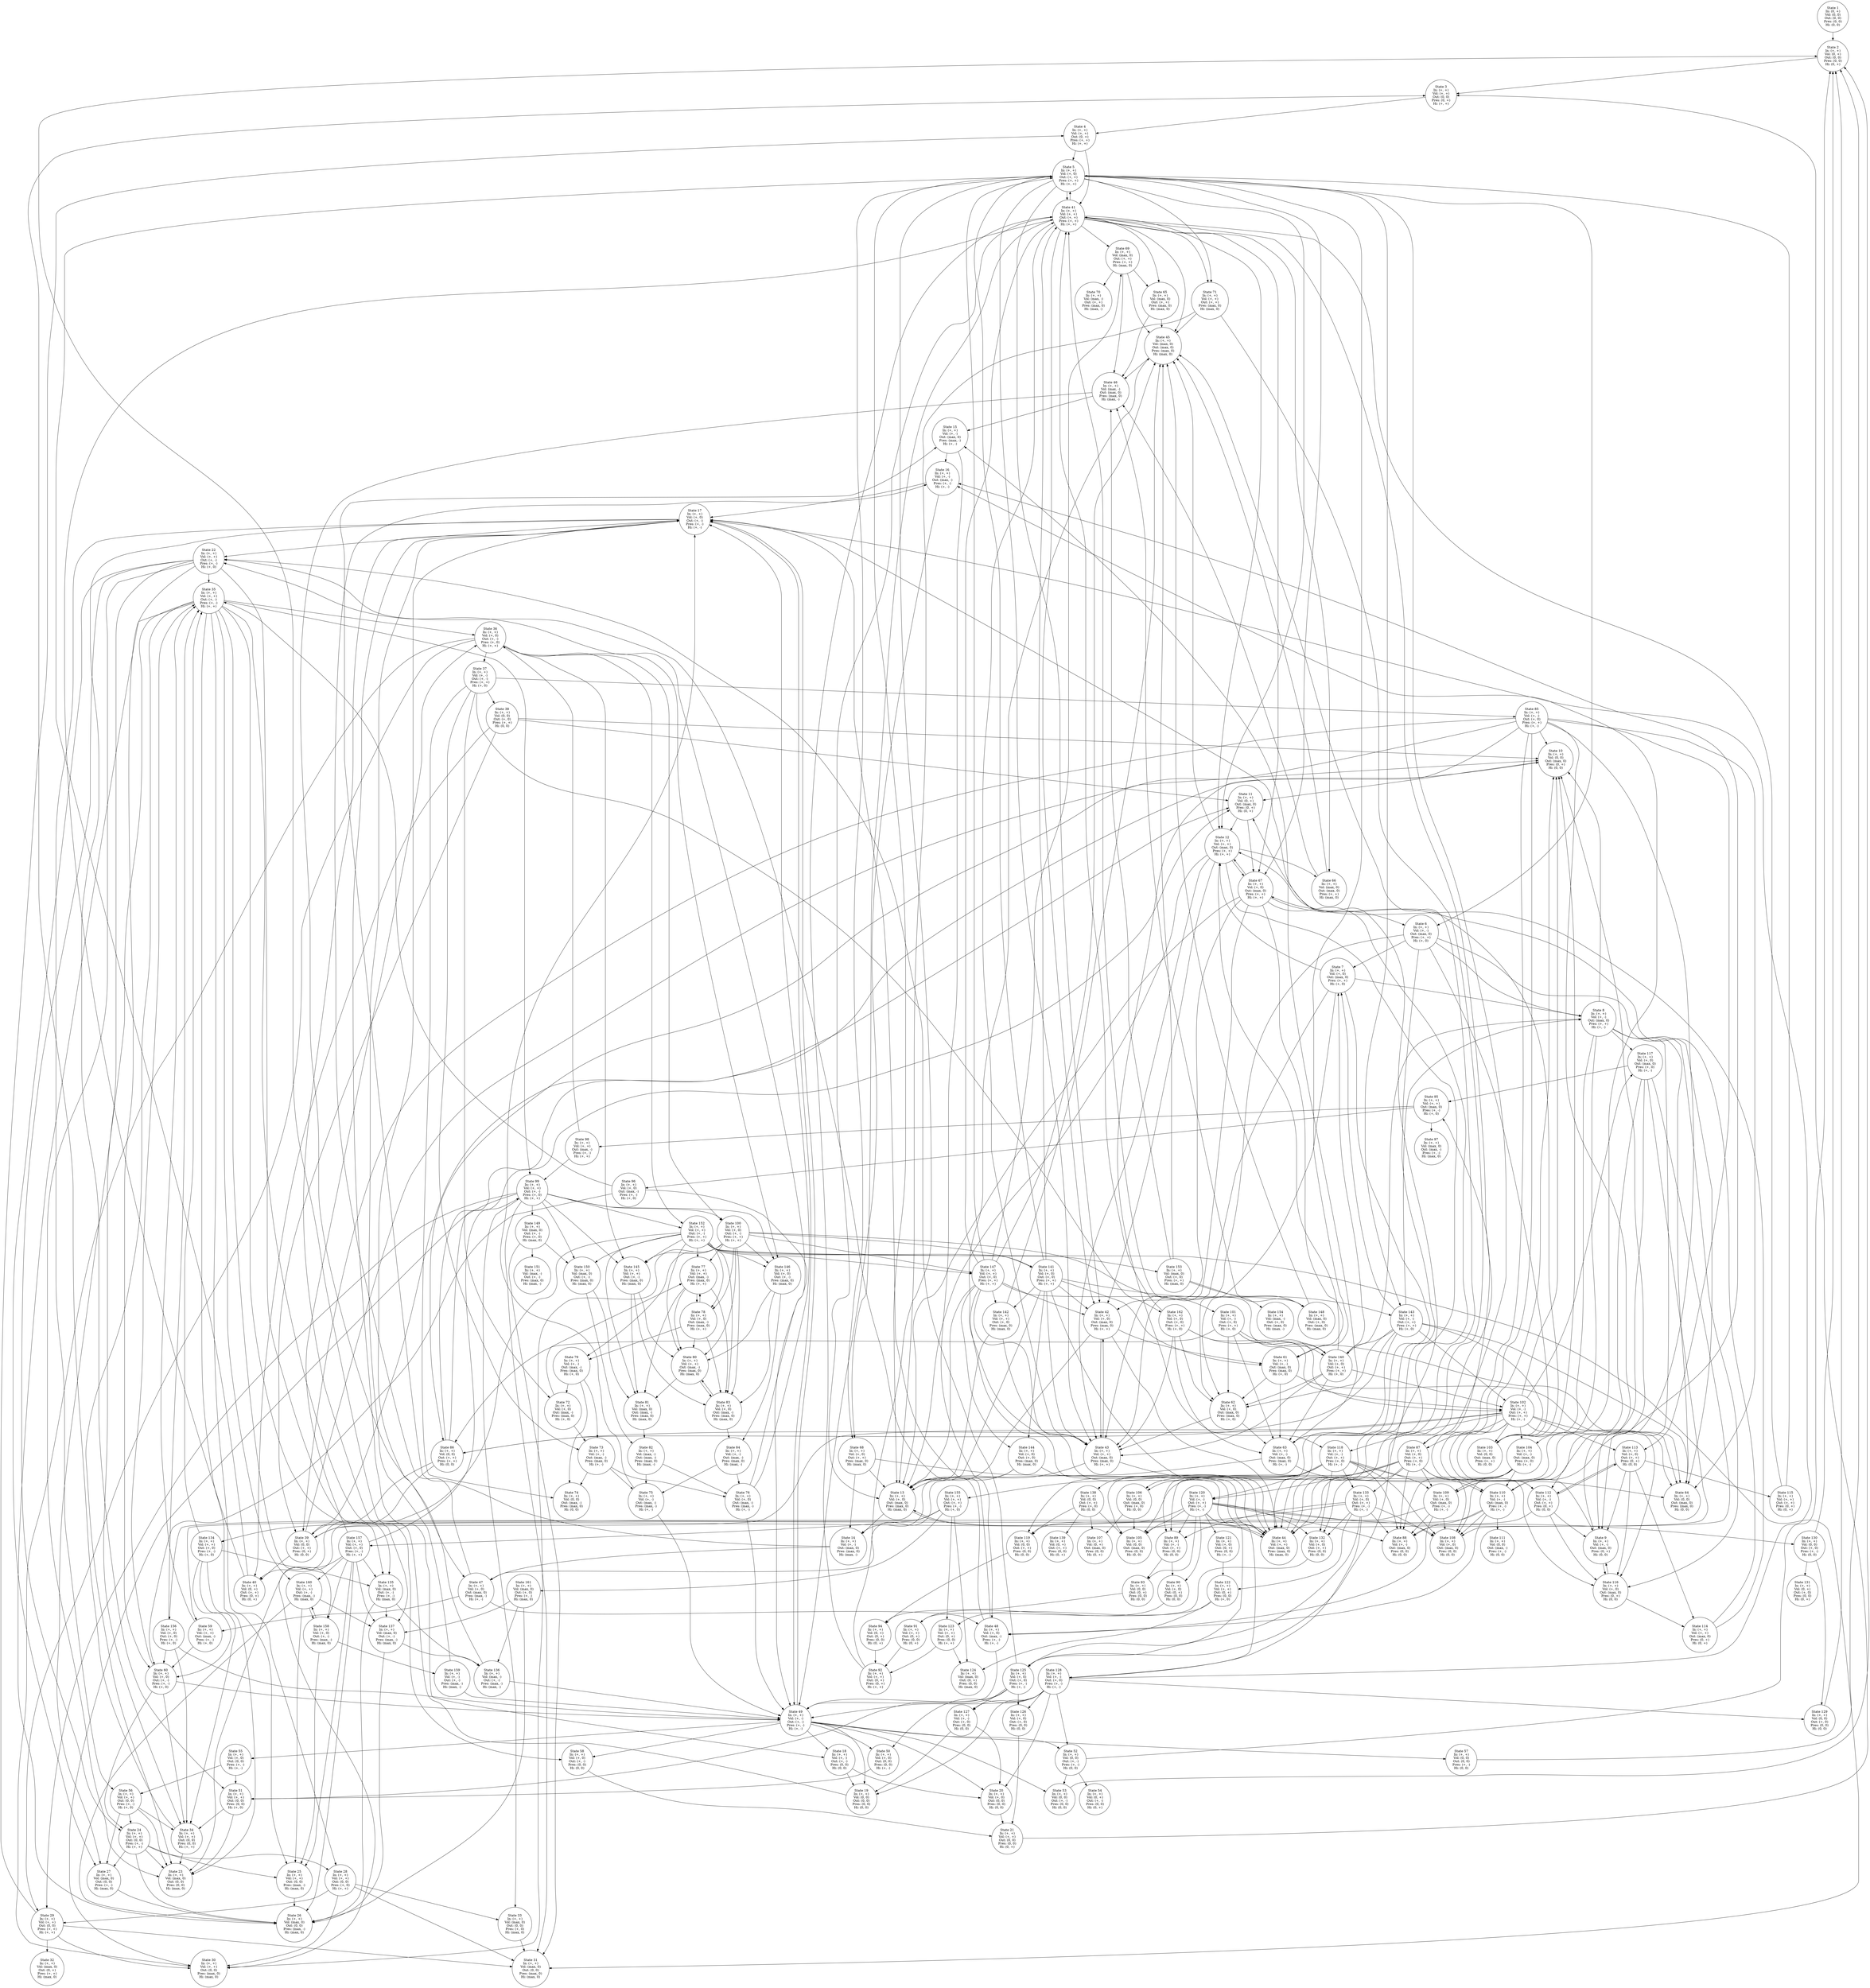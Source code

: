 strict digraph "" {
	graph [normalize=True,
		overlap=False,
		sep=1.2,
		smoothing=avg_dist,
		splines=True
	];
	node [label="\N",
		shape=circle
	];
	height_0_2_inflow_0_3_outflow_0_2_pressure_0_2_volume_0_2_	 [label="State 1
In: (0, +)
Vol: (0, 0)
Out: (0, 0)
Pres: (0, 0)
Hi: (0, 0)",
		tooltip="correspondence_valid: true
derivatives:
- In will go up from 0
- Vol will stay at 0
- Out will stay at 0
- Hi will stay at 0
- Pres \
will stay at 0
extreme_valid: true
valid: true
"];
	height_0_3_inflow_1_3_outflow_0_2_pressure_0_2_volume_0_3_	 [label="State 2
In: (+, +)
Vol: (0, +)
Out: (0, 0)
Pres: (0, 0)
Hi: (0, +)",
		tooltip="correspondence_valid: true
derivatives:
- In may go up from +
- Vol will go up from 0
- Out will stay at 0
- Hi will go up from \
0
- Pres will stay at 0
extreme_valid: true
valid: true
"];
	height_0_2_inflow_0_3_outflow_0_2_pressure_0_2_volume_0_2_ -> height_0_3_inflow_1_3_outflow_0_2_pressure_0_2_volume_0_3_	 [tooltip="continuous_valid: true
derivative_valid: false
magnitude_valid: true
not_equal_valid: true
point_range_valid: true
transition_valid: \
true
"];
	height_1_3_inflow_1_3_outflow_0_2_pressure_0_3_volume_1_3_	 [label="State 3
In: (+, +)
Vol: (+, +)
Out: (0, 0)
Pres: (0, +)
Hi: (+, +)",
		tooltip="correspondence_valid: false
derivatives:
- In may go up from +
- Vol may go up from +
- Out will stay at 0
- Hi may go up from +
\
- Pres will go up from 0
extreme_valid: true
valid: false
"];
	height_0_3_inflow_1_3_outflow_0_2_pressure_0_2_volume_0_3_ -> height_1_3_inflow_1_3_outflow_0_2_pressure_0_3_volume_1_3_	 [tooltip="continuous_valid: true
derivative_valid: false
magnitude_valid: true
not_equal_valid: true
point_range_valid: true
transition_valid: \
true
"];
	height_1_3_inflow_1_3_outflow_0_3_pressure_1_3_volume_1_3_	 [label="State 4
In: (+, +)
Vol: (+, +)
Out: (0, +)
Pres: (+, +)
Hi: (+, +)",
		tooltip="correspondence_valid: false
derivatives:
- In may go up from +
- Vol may go up from +
- Out will go up from 0
- Hi may go up from +
\
- Pres may go up from +
extreme_valid: true
valid: false
"];
	height_1_3_inflow_1_3_outflow_0_2_pressure_0_3_volume_1_3_ -> height_1_3_inflow_1_3_outflow_0_3_pressure_1_3_volume_1_3_	 [tooltip="continuous_valid: true
derivative_valid: false
magnitude_valid: true
not_equal_valid: true
point_range_valid: true
transition_valid: \
true
"];
	height_1_3_inflow_1_3_outflow_1_3_pressure_1_3_volume_1_2_	 [label="State 5
In: (+, +)
Vol: (+, 0)
Out: (+, +)
Pres: (+, +)
Hi: (+, +)",
		tooltip="correspondence_valid: true
derivatives:
- In may go up from +
- Vol will stay at +
- Out may go up from +
- Hi may go up from +
\
- Pres may go up from +
extreme_valid: true
valid: true
"];
	height_1_3_inflow_1_3_outflow_0_3_pressure_1_3_volume_1_3_ -> height_1_3_inflow_1_3_outflow_1_3_pressure_1_3_volume_1_2_	 [tooltip="continuous_valid: true
derivative_valid: false
magnitude_valid: true
not_equal_valid: true
point_range_valid: true
transition_valid: \
true
"];
	height_1_3_inflow_1_3_outflow_1_3_pressure_1_3_volume_1_3_	 [label="State 41
In: (+, +)
Vol: (+, +)
Out: (+, +)
Pres: (+, +)
Hi: (+, +)",
		tooltip="correspondence_valid: true
derivatives:
- In may go up from +
- Vol may go up from +
- Out may go up from +
- Hi may go up from +
\
- Pres may go up from +
extreme_valid: true
valid: true
"];
	height_1_3_inflow_1_3_outflow_0_3_pressure_1_3_volume_1_3_ -> height_1_3_inflow_1_3_outflow_1_3_pressure_1_3_volume_1_3_	 [tooltip="continuous_valid: true
derivative_valid: true
magnitude_valid: true
not_equal_valid: true
point_range_valid: true
transition_valid: \
true
"];
	height_1_2_inflow_1_3_outflow_2_2_pressure_1_3_volume_1_1_	 [label="State 6
In: (+, +)
Vol: (+, -)
Out: (max, 0)
Pres: (+, +)
Hi: (+, 0)",
		tooltip="correspondence_valid: false
derivatives:
- In may go up from +
- Vol may go down from +
- Out will stay at max
- Hi will stay at +
\
- Pres may go up from +
extreme_valid: true
valid: false
"];
	height_1_3_inflow_1_3_outflow_1_3_pressure_1_3_volume_1_2_ -> height_1_2_inflow_1_3_outflow_2_2_pressure_1_3_volume_1_1_	 [tooltip="continuous_valid: true
derivative_valid: false
magnitude_valid: true
not_equal_valid: true
point_range_valid: true
transition_valid: \
true
"];
	height_1_3_inflow_1_3_outflow_2_2_pressure_1_3_volume_1_3_	 [label="State 12
In: (+, +)
Vol: (+, +)
Out: (max, 0)
Pres: (+, +)
Hi: (+, +)",
		tooltip="correspondence_valid: false
derivatives:
- In may go up from +
- Vol may go up from +
- Out will stay at max
- Hi may go up from +
\
- Pres may go up from +
extreme_valid: true
valid: false
"];
	height_1_3_inflow_1_3_outflow_1_3_pressure_1_3_volume_1_2_ -> height_1_3_inflow_1_3_outflow_2_2_pressure_1_3_volume_1_3_	 [tooltip="continuous_valid: true
derivative_valid: false
magnitude_valid: true
not_equal_valid: true
point_range_valid: true
transition_valid: \
true
"];
	height_2_2_inflow_1_3_outflow_2_2_pressure_2_2_volume_1_2_	 [label="State 13
In: (+, +)
Vol: (+, 0)
Out: (max, 0)
Pres: (max, 0)
Hi: (max, 0)",
		tooltip="correspondence_valid: false
derivatives:
- In may go up from +
- Vol will stay at +
- Out will stay at max
- Hi will stay at max
\
- Pres will stay at max
extreme_valid: true
valid: false
"];
	height_1_3_inflow_1_3_outflow_1_3_pressure_1_3_volume_1_2_ -> height_2_2_inflow_1_3_outflow_2_2_pressure_2_2_volume_1_2_	 [tooltip="continuous_valid: true
derivative_valid: false
magnitude_valid: true
not_equal_valid: true
point_range_valid: true
transition_valid: \
true
"];
	height_1_3_inflow_1_3_outflow_1_3_pressure_1_3_volume_1_2_ -> height_1_3_inflow_1_3_outflow_1_3_pressure_1_3_volume_1_3_	 [tooltip="continuous_valid: true
derivative_valid: true
magnitude_valid: true
not_equal_valid: true
point_range_valid: true
transition_valid: \
true
"];
	height_1_3_inflow_1_3_outflow_2_2_pressure_2_2_volume_1_2_	 [label="State 42
In: (+, +)
Vol: (+, 0)
Out: (max, 0)
Pres: (max, 0)
Hi: (+, +)",
		tooltip="correspondence_valid: false
derivatives:
- In may go up from +
- Vol will stay at +
- Out will stay at max
- Hi may go up from +
\
- Pres will stay at max
extreme_valid: true
valid: false
"];
	height_1_3_inflow_1_3_outflow_1_3_pressure_1_3_volume_1_2_ -> height_1_3_inflow_1_3_outflow_2_2_pressure_2_2_volume_1_2_	 [tooltip="continuous_valid: true
derivative_valid: false
magnitude_valid: true
not_equal_valid: true
point_range_valid: true
transition_valid: \
true
"];
	height_1_3_inflow_1_3_outflow_2_2_pressure_2_2_volume_1_3_	 [label="State 43
In: (+, +)
Vol: (+, +)
Out: (max, 0)
Pres: (max, 0)
Hi: (+, +)",
		tooltip="correspondence_valid: false
derivatives:
- In may go up from +
- Vol may go up from +
- Out will stay at max
- Hi may go up from +
\
- Pres will stay at max
extreme_valid: true
valid: false
"];
	height_1_3_inflow_1_3_outflow_1_3_pressure_1_3_volume_1_2_ -> height_1_3_inflow_1_3_outflow_2_2_pressure_2_2_volume_1_3_	 [tooltip="continuous_valid: true
derivative_valid: false
magnitude_valid: true
not_equal_valid: true
point_range_valid: true
transition_valid: \
true
"];
	height_2_2_inflow_1_3_outflow_2_2_pressure_2_2_volume_1_3_	 [label="State 44
In: (+, +)
Vol: (+, +)
Out: (max, 0)
Pres: (max, 0)
Hi: (max, 0)",
		tooltip="correspondence_valid: false
derivatives:
- In may go up from +
- Vol may go up from +
- Out will stay at max
- Hi will stay at max
\
- Pres will stay at max
extreme_valid: true
valid: false
"];
	height_1_3_inflow_1_3_outflow_1_3_pressure_1_3_volume_1_2_ -> height_2_2_inflow_1_3_outflow_2_2_pressure_2_2_volume_1_3_	 [tooltip="continuous_valid: true
derivative_valid: false
magnitude_valid: true
not_equal_valid: true
point_range_valid: true
transition_valid: \
true
"];
	height_1_2_inflow_1_3_outflow_2_2_pressure_2_2_volume_1_1_	 [label="State 61
In: (+, +)
Vol: (+, -)
Out: (max, 0)
Pres: (max, 0)
Hi: (+, 0)",
		tooltip="correspondence_valid: false
derivatives:
- In may go up from +
- Vol may go down from +
- Out will stay at max
- Hi will stay at +
\
- Pres will stay at max
extreme_valid: true
valid: false
"];
	height_1_3_inflow_1_3_outflow_1_3_pressure_1_3_volume_1_2_ -> height_1_2_inflow_1_3_outflow_2_2_pressure_2_2_volume_1_1_	 [tooltip="continuous_valid: true
derivative_valid: false
magnitude_valid: true
not_equal_valid: true
point_range_valid: true
transition_valid: \
true
"];
	height_1_3_inflow_1_3_outflow_2_2_pressure_1_3_volume_1_2_	 [label="State 67
In: (+, +)
Vol: (+, 0)
Out: (max, 0)
Pres: (+, +)
Hi: (+, +)",
		tooltip="correspondence_valid: false
derivatives:
- In may go up from +
- Vol will stay at +
- Out will stay at max
- Hi may go up from +
\
- Pres may go up from +
extreme_valid: true
valid: false
"];
	height_1_3_inflow_1_3_outflow_1_3_pressure_1_3_volume_1_2_ -> height_1_3_inflow_1_3_outflow_2_2_pressure_1_3_volume_1_2_	 [tooltip="continuous_valid: true
derivative_valid: false
magnitude_valid: true
not_equal_valid: true
point_range_valid: true
transition_valid: \
true
"];
	height_2_2_inflow_1_3_outflow_1_3_pressure_2_2_volume_1_2_	 [label="State 68
In: (+, +)
Vol: (+, 0)
Out: (+, +)
Pres: (max, 0)
Hi: (max, 0)",
		tooltip="correspondence_valid: false
derivatives:
- In may go up from +
- Vol will stay at +
- Out may go up from +
- Hi will stay at max
\
- Pres will stay at max
extreme_valid: true
valid: false
"];
	height_1_3_inflow_1_3_outflow_1_3_pressure_1_3_volume_1_2_ -> height_2_2_inflow_1_3_outflow_1_3_pressure_2_2_volume_1_2_	 [tooltip="continuous_valid: true
derivative_valid: false
magnitude_valid: true
not_equal_valid: true
point_range_valid: true
transition_valid: \
true
"];
	height_2_2_inflow_1_3_outflow_1_3_pressure_2_2_volume_1_3_	 [label="State 71
In: (+, +)
Vol: (+, +)
Out: (+, +)
Pres: (max, 0)
Hi: (max, 0)",
		tooltip="correspondence_valid: false
derivatives:
- In may go up from +
- Vol may go up from +
- Out may go up from +
- Hi will stay at max
\
- Pres will stay at max
extreme_valid: true
valid: false
"];
	height_1_3_inflow_1_3_outflow_1_3_pressure_1_3_volume_1_2_ -> height_2_2_inflow_1_3_outflow_1_3_pressure_2_2_volume_1_3_	 [tooltip="continuous_valid: true
derivative_valid: false
magnitude_valid: true
not_equal_valid: true
point_range_valid: true
transition_valid: \
true
"];
	height_1_2_inflow_1_3_outflow_1_3_pressure_1_3_volume_1_1_	 [label="State 143
In: (+, +)
Vol: (+, -)
Out: (+, +)
Pres: (+, +)
Hi: (+, 0)",
		tooltip="correspondence_valid: true
derivatives:
- In may go up from +
- Vol may go down from +
- Out may go up from +
- Hi will stay at +
\
- Pres may go up from +
extreme_valid: true
valid: true
"];
	height_1_3_inflow_1_3_outflow_1_3_pressure_1_3_volume_1_2_ -> height_1_2_inflow_1_3_outflow_1_3_pressure_1_3_volume_1_1_	 [tooltip="continuous_valid: true
derivative_valid: false
magnitude_valid: true
not_equal_valid: true
point_range_valid: true
transition_valid: \
true
"];
	height_1_2_inflow_1_3_outflow_2_2_pressure_1_3_volume_1_2_	 [label="State 7
In: (+, +)
Vol: (+, 0)
Out: (max, 0)
Pres: (+, +)
Hi: (+, 0)",
		tooltip="correspondence_valid: false
derivatives:
- In may go up from +
- Vol will stay at +
- Out will stay at max
- Hi will stay at +
- \
Pres may go up from +
extreme_valid: true
valid: false
"];
	height_1_2_inflow_1_3_outflow_2_2_pressure_1_3_volume_1_1_ -> height_1_2_inflow_1_3_outflow_2_2_pressure_1_3_volume_1_2_	 [tooltip="continuous_valid: true
derivative_valid: true
magnitude_valid: true
not_equal_valid: true
point_range_valid: true
transition_valid: \
true
"];
	height_1_1_inflow_1_3_outflow_2_2_pressure_1_3_volume_1_1_	 [label="State 8
In: (+, +)
Vol: (+, -)
Out: (max, 0)
Pres: (+, +)
Hi: (+, -)",
		tooltip="correspondence_valid: false
derivatives:
- In may go up from +
- Vol may go down from +
- Out will stay at max
- Hi may go down \
from +
- Pres may go up from +
extreme_valid: true
valid: false
"];
	height_1_2_inflow_1_3_outflow_2_2_pressure_1_3_volume_1_1_ -> height_1_1_inflow_1_3_outflow_2_2_pressure_1_3_volume_1_1_	 [tooltip="continuous_valid: true
derivative_valid: false
magnitude_valid: true
not_equal_valid: true
point_range_valid: true
transition_valid: \
true
"];
	height_1_2_inflow_1_3_outflow_2_2_pressure_2_2_volume_1_2_	 [label="State 62
In: (+, +)
Vol: (+, 0)
Out: (max, 0)
Pres: (max, 0)
Hi: (+, 0)",
		tooltip="correspondence_valid: false
derivatives:
- In may go up from +
- Vol will stay at +
- Out will stay at max
- Hi will stay at +
- \
Pres will stay at max
extreme_valid: true
valid: false
"];
	height_1_2_inflow_1_3_outflow_2_2_pressure_1_3_volume_1_1_ -> height_1_2_inflow_1_3_outflow_2_2_pressure_2_2_volume_1_2_	 [tooltip="continuous_valid: true
derivative_valid: false
magnitude_valid: true
not_equal_valid: true
point_range_valid: true
transition_valid: \
true
"];
	height_1_1_inflow_1_3_outflow_2_2_pressure_2_2_volume_1_1_	 [label="State 63
In: (+, +)
Vol: (+, -)
Out: (max, 0)
Pres: (max, 0)
Hi: (+, -)",
		tooltip="correspondence_valid: false
derivatives:
- In may go up from +
- Vol may go down from +
- Out will stay at max
- Hi may go down \
from +
- Pres will stay at max
extreme_valid: true
valid: false
"];
	height_1_2_inflow_1_3_outflow_2_2_pressure_1_3_volume_1_1_ -> height_1_1_inflow_1_3_outflow_2_2_pressure_2_2_volume_1_1_	 [tooltip="continuous_valid: true
derivative_valid: false
magnitude_valid: true
not_equal_valid: true
point_range_valid: true
transition_valid: \
true
"];
	height_0_2_inflow_1_3_outflow_2_2_pressure_2_2_volume_0_2_	 [label="State 64
In: (+, +)
Vol: (0, 0)
Out: (max, 0)
Pres: (max, 0)
Hi: (0, 0)",
		tooltip="correspondence_valid: false
derivatives:
- In may go up from +
- Vol will stay at 0
- Out will stay at max
- Hi will stay at 0
- \
Pres will stay at max
extreme_valid: true
valid: false
"];
	height_1_2_inflow_1_3_outflow_2_2_pressure_1_3_volume_1_1_ -> height_0_2_inflow_1_3_outflow_2_2_pressure_2_2_volume_0_2_	 [tooltip="continuous_valid: true
derivative_valid: false
magnitude_valid: false
not_equal_valid: true
point_range_valid: true
transition_valid: \
true
"];
	height_0_2_inflow_1_3_outflow_2_2_pressure_1_3_volume_0_2_	 [label="State 103
In: (+, +)
Vol: (0, 0)
Out: (max, 0)
Pres: (+, +)
Hi: (0, 0)",
		tooltip="correspondence_valid: false
derivatives:
- In may go up from +
- Vol will stay at 0
- Out will stay at max
- Hi will stay at 0
- \
Pres may go up from +
extreme_valid: true
valid: false
"];
	height_1_2_inflow_1_3_outflow_2_2_pressure_1_3_volume_1_1_ -> height_0_2_inflow_1_3_outflow_2_2_pressure_1_3_volume_0_2_	 [tooltip="continuous_valid: true
derivative_valid: true
magnitude_valid: false
not_equal_valid: true
point_range_valid: true
transition_valid: \
true
"];
	height_1_2_inflow_1_3_outflow_2_2_pressure_1_3_volume_1_2_ -> height_1_1_inflow_1_3_outflow_2_2_pressure_1_3_volume_1_1_	 [tooltip="continuous_valid: true
derivative_valid: false
magnitude_valid: true
not_equal_valid: true
point_range_valid: true
transition_valid: \
true
"];
	height_1_2_inflow_1_3_outflow_2_2_pressure_1_3_volume_1_2_ -> height_1_3_inflow_1_3_outflow_2_2_pressure_1_3_volume_1_3_	 [tooltip="continuous_valid: true
derivative_valid: false
magnitude_valid: true
not_equal_valid: true
point_range_valid: true
transition_valid: \
true
"];
	height_1_2_inflow_1_3_outflow_2_2_pressure_1_3_volume_1_2_ -> height_1_3_inflow_1_3_outflow_2_2_pressure_2_2_volume_1_3_	 [tooltip="continuous_valid: true
derivative_valid: false
magnitude_valid: true
not_equal_valid: true
point_range_valid: true
transition_valid: \
true
"];
	height_1_2_inflow_1_3_outflow_2_2_pressure_1_3_volume_1_2_ -> height_1_2_inflow_1_3_outflow_2_2_pressure_2_2_volume_1_2_	 [tooltip="continuous_valid: true
derivative_valid: false
magnitude_valid: true
not_equal_valid: true
point_range_valid: true
transition_valid: \
true
"];
	height_1_2_inflow_1_3_outflow_2_2_pressure_1_3_volume_1_2_ -> height_1_1_inflow_1_3_outflow_2_2_pressure_2_2_volume_1_1_	 [tooltip="continuous_valid: true
derivative_valid: false
magnitude_valid: true
not_equal_valid: true
point_range_valid: true
transition_valid: \
true
"];
	height_0_2_inflow_1_3_outflow_2_2_pressure_0_3_volume_1_1_	 [label="State 9
In: (+, +)
Vol: (+, -)
Out: (max, 0)
Pres: (0, +)
Hi: (0, 0)",
		tooltip="correspondence_valid: false
derivatives:
- In may go up from +
- Vol may go down from +
- Out will stay at max
- Hi will stay at \
0
- Pres will go up from 0
extreme_valid: true
valid: false
"];
	height_1_1_inflow_1_3_outflow_2_2_pressure_1_3_volume_1_1_ -> height_0_2_inflow_1_3_outflow_2_2_pressure_0_3_volume_1_1_	 [tooltip="continuous_valid: true
derivative_valid: false
magnitude_valid: false
not_equal_valid: true
point_range_valid: true
transition_valid: \
true
"];
	height_0_2_inflow_1_3_outflow_2_2_pressure_0_3_volume_0_2_	 [label="State 10
In: (+, +)
Vol: (0, 0)
Out: (max, 0)
Pres: (0, +)
Hi: (0, 0)",
		tooltip="correspondence_valid: false
derivatives:
- In may go up from +
- Vol will stay at 0
- Out will stay at max
- Hi will stay at 0
- \
Pres will go up from 0
extreme_valid: true
valid: false
"];
	height_1_1_inflow_1_3_outflow_2_2_pressure_1_3_volume_1_1_ -> height_0_2_inflow_1_3_outflow_2_2_pressure_0_3_volume_0_2_	 [tooltip="continuous_valid: true
derivative_valid: false
magnitude_valid: false
not_equal_valid: true
point_range_valid: true
transition_valid: \
true
"];
	height_1_1_inflow_1_3_outflow_2_2_pressure_1_3_volume_1_1_ -> height_0_2_inflow_1_3_outflow_2_2_pressure_2_2_volume_0_2_	 [tooltip="continuous_valid: true
derivative_valid: false
magnitude_valid: true
not_equal_valid: true
point_range_valid: true
transition_valid: \
true
"];
	height_1_1_inflow_1_3_outflow_2_2_pressure_1_3_volume_1_1_ -> height_0_2_inflow_1_3_outflow_2_2_pressure_1_3_volume_0_2_	 [tooltip="continuous_valid: true
derivative_valid: false
magnitude_valid: true
not_equal_valid: true
point_range_valid: true
transition_valid: \
true
"];
	height_1_1_inflow_1_3_outflow_2_2_pressure_1_2_volume_1_1_	 [label="State 104
In: (+, +)
Vol: (+, -)
Out: (max, 0)
Pres: (+, 0)
Hi: (+, -)",
		tooltip="correspondence_valid: false
derivatives:
- In may go up from +
- Vol may go down from +
- Out will stay at max
- Hi may go down \
from +
- Pres will stay at +
extreme_valid: true
valid: false
"];
	height_1_1_inflow_1_3_outflow_2_2_pressure_1_3_volume_1_1_ -> height_1_1_inflow_1_3_outflow_2_2_pressure_1_2_volume_1_1_	 [tooltip="continuous_valid: true
derivative_valid: false
magnitude_valid: true
not_equal_valid: true
point_range_valid: true
transition_valid: \
true
"];
	height_0_2_inflow_1_3_outflow_2_2_pressure_0_3_volume_1_2_	 [label="State 116
In: (+, +)
Vol: (+, 0)
Out: (max, 0)
Pres: (0, +)
Hi: (0, 0)",
		tooltip="correspondence_valid: false
derivatives:
- In may go up from +
- Vol will stay at +
- Out will stay at max
- Hi will stay at 0
- \
Pres will go up from 0
extreme_valid: true
valid: false
"];
	height_1_1_inflow_1_3_outflow_2_2_pressure_1_3_volume_1_1_ -> height_0_2_inflow_1_3_outflow_2_2_pressure_0_3_volume_1_2_	 [tooltip="continuous_valid: true
derivative_valid: false
magnitude_valid: false
not_equal_valid: true
point_range_valid: true
transition_valid: \
true
"];
	height_1_1_inflow_1_3_outflow_2_2_pressure_1_2_volume_1_2_	 [label="State 117
In: (+, +)
Vol: (+, 0)
Out: (max, 0)
Pres: (+, 0)
Hi: (+, -)",
		tooltip="correspondence_valid: false
derivatives:
- In may go up from +
- Vol will stay at +
- Out will stay at max
- Hi may go down from +
\
- Pres will stay at +
extreme_valid: true
valid: false
"];
	height_1_1_inflow_1_3_outflow_2_2_pressure_1_3_volume_1_1_ -> height_1_1_inflow_1_3_outflow_2_2_pressure_1_2_volume_1_2_	 [tooltip="continuous_valid: true
derivative_valid: false
magnitude_valid: true
not_equal_valid: true
point_range_valid: true
transition_valid: \
true
"];
	height_0_2_inflow_1_3_outflow_2_2_pressure_0_3_volume_1_1_ -> height_0_2_inflow_1_3_outflow_2_2_pressure_0_3_volume_0_2_	 [tooltip="continuous_valid: true
derivative_valid: true
magnitude_valid: false
not_equal_valid: true
point_range_valid: true
transition_valid: \
true
"];
	height_0_2_inflow_1_3_outflow_2_2_pressure_0_3_volume_1_1_ -> height_0_2_inflow_1_3_outflow_2_2_pressure_0_3_volume_1_2_	 [tooltip="continuous_valid: true
derivative_valid: true
magnitude_valid: false
not_equal_valid: true
point_range_valid: true
transition_valid: \
true
"];
	height_0_3_inflow_1_3_outflow_2_2_pressure_0_3_volume_0_3_	 [label="State 11
In: (+, +)
Vol: (0, +)
Out: (max, 0)
Pres: (0, +)
Hi: (0, +)",
		tooltip="correspondence_valid: false
derivatives:
- In may go up from +
- Vol will go up from 0
- Out will stay at max
- Hi will go up from \
0
- Pres will go up from 0
extreme_valid: true
valid: false
"];
	height_0_2_inflow_1_3_outflow_2_2_pressure_0_3_volume_0_2_ -> height_0_3_inflow_1_3_outflow_2_2_pressure_0_3_volume_0_3_	 [tooltip="continuous_valid: true
derivative_valid: false
magnitude_valid: false
not_equal_valid: true
point_range_valid: true
transition_valid: \
true
"];
	height_0_3_inflow_1_3_outflow_2_2_pressure_0_3_volume_0_3_ -> height_1_3_inflow_1_3_outflow_2_2_pressure_1_3_volume_1_3_	 [tooltip="continuous_valid: true
derivative_valid: true
magnitude_valid: true
not_equal_valid: true
point_range_valid: true
transition_valid: \
true
"];
	height_0_3_inflow_1_3_outflow_2_2_pressure_0_3_volume_0_3_ -> height_1_3_inflow_1_3_outflow_2_2_pressure_1_3_volume_1_2_	 [tooltip="continuous_valid: true
derivative_valid: true
magnitude_valid: true
not_equal_valid: true
point_range_valid: true
transition_valid: \
true
"];
	height_1_3_inflow_1_3_outflow_2_2_pressure_1_3_volume_1_3_ -> height_2_2_inflow_1_3_outflow_2_2_pressure_2_2_volume_1_2_	 [tooltip="continuous_valid: true
derivative_valid: false
magnitude_valid: true
not_equal_valid: true
point_range_valid: true
transition_valid: \
true
"];
	height_1_3_inflow_1_3_outflow_2_2_pressure_1_3_volume_1_3_ -> height_1_3_inflow_1_3_outflow_2_2_pressure_2_2_volume_1_2_	 [tooltip="continuous_valid: true
derivative_valid: false
magnitude_valid: true
not_equal_valid: true
point_range_valid: true
transition_valid: \
true
"];
	height_1_3_inflow_1_3_outflow_2_2_pressure_1_3_volume_1_3_ -> height_1_3_inflow_1_3_outflow_2_2_pressure_2_2_volume_1_3_	 [tooltip="continuous_valid: true
derivative_valid: false
magnitude_valid: true
not_equal_valid: true
point_range_valid: true
transition_valid: \
true
"];
	height_1_3_inflow_1_3_outflow_2_2_pressure_1_3_volume_1_3_ -> height_2_2_inflow_1_3_outflow_2_2_pressure_2_2_volume_1_3_	 [tooltip="continuous_valid: true
derivative_valid: false
magnitude_valid: true
not_equal_valid: true
point_range_valid: true
transition_valid: \
true
"];
	height_2_2_inflow_1_3_outflow_2_2_pressure_2_2_volume_2_2_	 [label="State 45
In: (+, +)
Vol: (max, 0)
Out: (max, 0)
Pres: (max, 0)
Hi: (max, 0)",
		tooltip="correspondence_valid: true
derivatives:
- In may go up from +
- Vol will stay at max
- Out will stay at max
- Hi will stay at max
\
- Pres will stay at max
extreme_valid: true
valid: true
"];
	height_1_3_inflow_1_3_outflow_2_2_pressure_1_3_volume_1_3_ -> height_2_2_inflow_1_3_outflow_2_2_pressure_2_2_volume_2_2_	 [tooltip="continuous_valid: true
derivative_valid: false
magnitude_valid: true
not_equal_valid: true
point_range_valid: true
transition_valid: \
true
"];
	height_2_2_inflow_1_3_outflow_2_2_pressure_1_3_volume_2_2_	 [label="State 66
In: (+, +)
Vol: (max, 0)
Out: (max, 0)
Pres: (+, +)
Hi: (max, 0)",
		tooltip="correspondence_valid: false
derivatives:
- In may go up from +
- Vol will stay at max
- Out will stay at max
- Hi will stay at max
\
- Pres may go up from +
extreme_valid: true
valid: false
"];
	height_1_3_inflow_1_3_outflow_2_2_pressure_1_3_volume_1_3_ -> height_2_2_inflow_1_3_outflow_2_2_pressure_1_3_volume_2_2_	 [tooltip="continuous_valid: true
derivative_valid: false
magnitude_valid: true
not_equal_valid: true
point_range_valid: true
transition_valid: \
true
"];
	height_1_3_inflow_1_3_outflow_2_2_pressure_1_3_volume_1_3_ -> height_1_3_inflow_1_3_outflow_2_2_pressure_1_3_volume_1_2_	 [tooltip="continuous_valid: true
derivative_valid: true
magnitude_valid: true
not_equal_valid: true
point_range_valid: true
transition_valid: \
true
"];
	height_2_1_inflow_1_3_outflow_2_2_pressure_2_2_volume_1_1_	 [label="State 14
In: (+, +)
Vol: (+, -)
Out: (max, 0)
Pres: (max, 0)
Hi: (max, -)",
		tooltip="correspondence_valid: false
derivatives:
- In may go up from +
- Vol may go down from +
- Out will stay at max
- Hi will go down \
from max
- Pres will stay at max
extreme_valid: true
valid: false
"];
	height_2_2_inflow_1_3_outflow_2_2_pressure_2_2_volume_1_2_ -> height_2_1_inflow_1_3_outflow_2_2_pressure_2_2_volume_1_1_	 [tooltip="continuous_valid: true
derivative_valid: false
magnitude_valid: true
not_equal_valid: true
point_range_valid: true
transition_valid: \
true
"];
	height_2_2_inflow_1_3_outflow_2_2_pressure_2_2_volume_1_2_ -> height_2_2_inflow_1_3_outflow_2_2_pressure_2_2_volume_1_3_	 [tooltip="continuous_valid: true
derivative_valid: true
magnitude_valid: true
not_equal_valid: true
point_range_valid: true
transition_valid: \
true
"];
	height_1_1_inflow_1_3_outflow_2_2_pressure_2_1_volume_1_1_	 [label="State 15
In: (+, +)
Vol: (+, -)
Out: (max, 0)
Pres: (max, -)
Hi: (+, -)",
		tooltip="correspondence_valid: false
derivatives:
- In may go up from +
- Vol may go down from +
- Out will stay at max
- Hi may go down \
from +
- Pres will go down from max
extreme_valid: true
valid: false
"];
	height_2_1_inflow_1_3_outflow_2_2_pressure_2_2_volume_1_1_ -> height_1_1_inflow_1_3_outflow_2_2_pressure_2_1_volume_1_1_	 [tooltip="continuous_valid: true
derivative_valid: false
magnitude_valid: true
not_equal_valid: true
point_range_valid: true
transition_valid: \
true
"];
	height_1_1_inflow_1_3_outflow_2_2_pressure_2_1_volume_1_2_	 [label="State 47
In: (+, +)
Vol: (+, 0)
Out: (max, 0)
Pres: (max, -)
Hi: (+, -)",
		tooltip="correspondence_valid: false
derivatives:
- In may go up from +
- Vol will stay at +
- Out will stay at max
- Hi may go down from +
\
- Pres will go down from max
extreme_valid: true
valid: false
"];
	height_2_1_inflow_1_3_outflow_2_2_pressure_2_2_volume_1_1_ -> height_1_1_inflow_1_3_outflow_2_2_pressure_2_1_volume_1_2_	 [tooltip="continuous_valid: true
derivative_valid: false
magnitude_valid: true
not_equal_valid: true
point_range_valid: true
transition_valid: \
true
"];
	height_1_1_inflow_1_3_outflow_2_1_pressure_1_1_volume_1_1_	 [label="State 16
In: (+, +)
Vol: (+, -)
Out: (max, -)
Pres: (+, -)
Hi: (+, -)",
		tooltip="correspondence_valid: false
derivatives:
- In may go up from +
- Vol may go down from +
- Out will go down from max
- Hi may go \
down from +
- Pres may go down from +
extreme_valid: true
valid: false
"];
	height_1_1_inflow_1_3_outflow_2_2_pressure_2_1_volume_1_1_ -> height_1_1_inflow_1_3_outflow_2_1_pressure_1_1_volume_1_1_	 [tooltip="continuous_valid: true
derivative_valid: false
magnitude_valid: true
not_equal_valid: true
point_range_valid: true
transition_valid: \
true
"];
	height_1_1_inflow_1_3_outflow_2_1_pressure_1_1_volume_1_2_	 [label="State 48
In: (+, +)
Vol: (+, 0)
Out: (max, -)
Pres: (+, -)
Hi: (+, -)",
		tooltip="correspondence_valid: false
derivatives:
- In may go up from +
- Vol will stay at +
- Out will go down from max
- Hi may go down \
from +
- Pres may go down from +
extreme_valid: true
valid: false
"];
	height_1_1_inflow_1_3_outflow_2_2_pressure_2_1_volume_1_1_ -> height_1_1_inflow_1_3_outflow_2_1_pressure_1_1_volume_1_2_	 [tooltip="continuous_valid: true
derivative_valid: false
magnitude_valid: true
not_equal_valid: true
point_range_valid: true
transition_valid: \
true
"];
	height_1_1_inflow_1_3_outflow_1_1_pressure_1_1_volume_1_2_	 [label="State 17
In: (+, +)
Vol: (+, 0)
Out: (+, -)
Pres: (+, -)
Hi: (+, -)",
		tooltip="correspondence_valid: true
derivatives:
- In may go up from +
- Vol will stay at +
- Out may go down from +
- Hi may go down from +
\
- Pres may go down from +
extreme_valid: true
valid: true
"];
	height_1_1_inflow_1_3_outflow_2_1_pressure_1_1_volume_1_1_ -> height_1_1_inflow_1_3_outflow_1_1_pressure_1_1_volume_1_2_	 [tooltip="continuous_valid: true
derivative_valid: true
magnitude_valid: true
not_equal_valid: true
point_range_valid: true
transition_valid: \
true
"];
	height_1_1_inflow_1_3_outflow_1_1_pressure_1_1_volume_1_1_	 [label="State 49
In: (+, +)
Vol: (+, -)
Out: (+, -)
Pres: (+, -)
Hi: (+, -)",
		tooltip="correspondence_valid: true
derivatives:
- In may go up from +
- Vol may go down from +
- Out may go down from +
- Hi may go down \
from +
- Pres may go down from +
extreme_valid: true
valid: true
"];
	height_1_1_inflow_1_3_outflow_2_1_pressure_1_1_volume_1_1_ -> height_1_1_inflow_1_3_outflow_1_1_pressure_1_1_volume_1_1_	 [tooltip="continuous_valid: true
derivative_valid: true
magnitude_valid: true
not_equal_valid: true
point_range_valid: true
transition_valid: \
true
"];
	height_0_2_inflow_1_3_outflow_1_1_pressure_0_2_volume_1_1_	 [label="State 18
In: (+, +)
Vol: (+, -)
Out: (+, -)
Pres: (0, 0)
Hi: (0, 0)",
		tooltip="correspondence_valid: false
derivatives:
- In may go up from +
- Vol may go down from +
- Out may go down from +
- Hi will stay \
at 0
- Pres will stay at 0
extreme_valid: true
valid: false
"];
	height_1_1_inflow_1_3_outflow_1_1_pressure_1_1_volume_1_2_ -> height_0_2_inflow_1_3_outflow_1_1_pressure_0_2_volume_1_1_	 [tooltip="continuous_valid: true
derivative_valid: false
magnitude_valid: true
not_equal_valid: true
point_range_valid: true
transition_valid: \
true
"];
	height_1_2_inflow_1_3_outflow_1_1_pressure_1_1_volume_1_3_	 [label="State 22
In: (+, +)
Vol: (+, +)
Out: (+, -)
Pres: (+, -)
Hi: (+, 0)",
		tooltip="correspondence_valid: true
derivatives:
- In may go up from +
- Vol may go up from +
- Out may go down from +
- Hi will stay at +
\
- Pres may go down from +
extreme_valid: true
valid: true
"];
	height_1_1_inflow_1_3_outflow_1_1_pressure_1_1_volume_1_2_ -> height_1_2_inflow_1_3_outflow_1_1_pressure_1_1_volume_1_3_	 [tooltip="continuous_valid: true
derivative_valid: false
magnitude_valid: true
not_equal_valid: true
point_range_valid: true
transition_valid: \
true
"];
	height_1_1_inflow_1_3_outflow_1_1_pressure_1_1_volume_1_2_ -> height_1_1_inflow_1_3_outflow_1_1_pressure_1_1_volume_1_1_	 [tooltip="continuous_valid: true
derivative_valid: true
magnitude_valid: true
not_equal_valid: true
point_range_valid: true
transition_valid: \
true
"];
	height_1_2_inflow_1_3_outflow_0_2_pressure_0_2_volume_1_3_	 [label="State 51
In: (+, +)
Vol: (+, +)
Out: (0, 0)
Pres: (0, 0)
Hi: (+, 0)",
		tooltip="correspondence_valid: false
derivatives:
- In may go up from +
- Vol may go up from +
- Out will stay at 0
- Hi will stay at +
- \
Pres will stay at 0
extreme_valid: true
valid: false
"];
	height_1_1_inflow_1_3_outflow_1_1_pressure_1_1_volume_1_2_ -> height_1_2_inflow_1_3_outflow_0_2_pressure_0_2_volume_1_3_	 [tooltip="continuous_valid: true
derivative_valid: false
magnitude_valid: true
not_equal_valid: true
point_range_valid: true
transition_valid: \
true
"];
	height_1_2_inflow_1_3_outflow_0_2_pressure_1_1_volume_1_3_	 [label="State 56
In: (+, +)
Vol: (+, +)
Out: (0, 0)
Pres: (+, -)
Hi: (+, 0)",
		tooltip="correspondence_valid: false
derivatives:
- In may go up from +
- Vol may go up from +
- Out will stay at 0
- Hi will stay at +
- \
Pres may go down from +
extreme_valid: true
valid: false
"];
	height_1_1_inflow_1_3_outflow_1_1_pressure_1_1_volume_1_2_ -> height_1_2_inflow_1_3_outflow_0_2_pressure_1_1_volume_1_3_	 [tooltip="continuous_valid: true
derivative_valid: false
magnitude_valid: true
not_equal_valid: true
point_range_valid: true
transition_valid: \
true
"];
	height_0_2_inflow_1_3_outflow_1_1_pressure_0_2_volume_1_2_	 [label="State 58
In: (+, +)
Vol: (+, 0)
Out: (+, -)
Pres: (0, 0)
Hi: (0, 0)",
		tooltip="correspondence_valid: false
derivatives:
- In may go up from +
- Vol will stay at +
- Out may go down from +
- Hi will stay at 0
\
- Pres will stay at 0
extreme_valid: true
valid: false
"];
	height_1_1_inflow_1_3_outflow_1_1_pressure_1_1_volume_1_2_ -> height_0_2_inflow_1_3_outflow_1_1_pressure_0_2_volume_1_2_	 [tooltip="continuous_valid: true
derivative_valid: false
magnitude_valid: true
not_equal_valid: true
point_range_valid: true
transition_valid: \
true
"];
	height_0_2_inflow_1_3_outflow_0_2_pressure_0_2_volume_0_2_	 [label="State 19
In: (+, +)
Vol: (0, 0)
Out: (0, 0)
Pres: (0, 0)
Hi: (0, 0)",
		tooltip="correspondence_valid: true
derivatives:
- In may go up from +
- Vol will stay at 0
- Out will stay at 0
- Hi will stay at 0
- Pres \
will stay at 0
extreme_valid: true
valid: true
"];
	height_0_2_inflow_1_3_outflow_1_1_pressure_0_2_volume_1_1_ -> height_0_2_inflow_1_3_outflow_0_2_pressure_0_2_volume_0_2_	 [tooltip="continuous_valid: true
derivative_valid: false
magnitude_valid: true
not_equal_valid: true
point_range_valid: true
transition_valid: \
true
"];
	height_0_2_inflow_1_3_outflow_0_2_pressure_0_2_volume_1_2_	 [label="State 20
In: (+, +)
Vol: (+, 0)
Out: (0, 0)
Pres: (0, 0)
Hi: (0, 0)",
		tooltip="correspondence_valid: false
derivatives:
- In may go up from +
- Vol will stay at +
- Out will stay at 0
- Hi will stay at 0
- Pres \
will stay at 0
extreme_valid: true
valid: false
"];
	height_0_2_inflow_1_3_outflow_1_1_pressure_0_2_volume_1_1_ -> height_0_2_inflow_1_3_outflow_0_2_pressure_0_2_volume_1_2_	 [tooltip="continuous_valid: true
derivative_valid: false
magnitude_valid: true
not_equal_valid: true
point_range_valid: true
transition_valid: \
true
"];
	height_0_2_inflow_1_3_outflow_0_2_pressure_0_2_volume_0_2_ -> height_0_3_inflow_1_3_outflow_0_2_pressure_0_2_volume_0_3_	 [tooltip="continuous_valid: true
derivative_valid: false
magnitude_valid: true
not_equal_valid: true
point_range_valid: true
transition_valid: \
true
"];
	height_0_3_inflow_1_3_outflow_0_2_pressure_0_2_volume_1_3_	 [label="State 21
In: (+, +)
Vol: (+, +)
Out: (0, 0)
Pres: (0, 0)
Hi: (0, +)",
		tooltip="correspondence_valid: false
derivatives:
- In may go up from +
- Vol may go up from +
- Out will stay at 0
- Hi will go up from \
0
- Pres will stay at 0
extreme_valid: true
valid: false
"];
	height_0_2_inflow_1_3_outflow_0_2_pressure_0_2_volume_1_2_ -> height_0_3_inflow_1_3_outflow_0_2_pressure_0_2_volume_1_3_	 [tooltip="continuous_valid: true
derivative_valid: false
magnitude_valid: true
not_equal_valid: true
point_range_valid: true
transition_valid: \
true
"];
	height_0_3_inflow_1_3_outflow_0_2_pressure_0_2_volume_1_3_ -> height_1_3_inflow_1_3_outflow_0_2_pressure_0_3_volume_1_3_	 [tooltip="continuous_valid: true
derivative_valid: false
magnitude_valid: true
not_equal_valid: true
point_range_valid: true
transition_valid: \
true
"];
	height_2_2_inflow_1_3_outflow_0_2_pressure_0_2_volume_2_2_	 [label="State 23
In: (+, +)
Vol: (max, 0)
Out: (0, 0)
Pres: (0, 0)
Hi: (max, 0)",
		tooltip="correspondence_valid: false
derivatives:
- In may go up from +
- Vol will stay at max
- Out will stay at 0
- Hi will stay at max
\
- Pres will stay at 0
extreme_valid: true
valid: false
"];
	height_1_2_inflow_1_3_outflow_1_1_pressure_1_1_volume_1_3_ -> height_2_2_inflow_1_3_outflow_0_2_pressure_0_2_volume_2_2_	 [tooltip="continuous_valid: true
derivative_valid: false
magnitude_valid: false
not_equal_valid: true
point_range_valid: true
transition_valid: \
true
"];
	height_1_3_inflow_1_3_outflow_0_2_pressure_1_1_volume_1_3_	 [label="State 24
In: (+, +)
Vol: (+, +)
Out: (0, 0)
Pres: (+, -)
Hi: (+, +)",
		tooltip="correspondence_valid: false
derivatives:
- In may go up from +
- Vol may go up from +
- Out will stay at 0
- Hi may go up from +
\
- Pres may go down from +
extreme_valid: true
valid: false
"];
	height_1_2_inflow_1_3_outflow_1_1_pressure_1_1_volume_1_3_ -> height_1_3_inflow_1_3_outflow_0_2_pressure_1_1_volume_1_3_	 [tooltip="continuous_valid: true
derivative_valid: false
magnitude_valid: true
not_equal_valid: true
point_range_valid: true
transition_valid: \
true
"];
	height_2_2_inflow_1_3_outflow_0_2_pressure_1_1_volume_2_2_	 [label="State 27
In: (+, +)
Vol: (max, 0)
Out: (0, 0)
Pres: (+, -)
Hi: (max, 0)",
		tooltip="correspondence_valid: false
derivatives:
- In may go up from +
- Vol will stay at max
- Out will stay at 0
- Hi will stay at max
\
- Pres may go down from +
extreme_valid: true
valid: false
"];
	height_1_2_inflow_1_3_outflow_1_1_pressure_1_1_volume_1_3_ -> height_2_2_inflow_1_3_outflow_0_2_pressure_1_1_volume_2_2_	 [tooltip="continuous_valid: true
derivative_valid: false
magnitude_valid: false
not_equal_valid: true
point_range_valid: true
transition_valid: \
true
"];
	height_1_3_inflow_1_3_outflow_0_2_pressure_0_2_volume_1_3_	 [label="State 34
In: (+, +)
Vol: (+, +)
Out: (0, 0)
Pres: (0, 0)
Hi: (+, +)",
		tooltip="correspondence_valid: false
derivatives:
- In may go up from +
- Vol may go up from +
- Out will stay at 0
- Hi may go up from +
\
- Pres will stay at 0
extreme_valid: true
valid: false
"];
	height_1_2_inflow_1_3_outflow_1_1_pressure_1_1_volume_1_3_ -> height_1_3_inflow_1_3_outflow_0_2_pressure_0_2_volume_1_3_	 [tooltip="continuous_valid: true
derivative_valid: false
magnitude_valid: true
not_equal_valid: true
point_range_valid: true
transition_valid: \
true
"];
	height_1_3_inflow_1_3_outflow_1_1_pressure_1_1_volume_1_3_	 [label="State 35
In: (+, +)
Vol: (+, +)
Out: (+, -)
Pres: (+, -)
Hi: (+, +)",
		tooltip="correspondence_valid: true
derivatives:
- In may go up from +
- Vol may go up from +
- Out may go down from +
- Hi may go up from +
\
- Pres may go down from +
extreme_valid: true
valid: true
"];
	height_1_2_inflow_1_3_outflow_1_1_pressure_1_1_volume_1_3_ -> height_1_3_inflow_1_3_outflow_1_1_pressure_1_1_volume_1_3_	 [tooltip="continuous_valid: true
derivative_valid: false
magnitude_valid: true
not_equal_valid: true
point_range_valid: true
transition_valid: \
true
"];
	height_1_2_inflow_1_3_outflow_1_1_pressure_1_1_volume_1_2_	 [label="State 60
In: (+, +)
Vol: (+, 0)
Out: (+, -)
Pres: (+, -)
Hi: (+, 0)",
		tooltip="correspondence_valid: true
derivatives:
- In may go up from +
- Vol will stay at +
- Out may go down from +
- Hi will stay at +
\
- Pres may go down from +
extreme_valid: true
valid: true
"];
	height_1_2_inflow_1_3_outflow_1_1_pressure_1_1_volume_1_3_ -> height_1_2_inflow_1_3_outflow_1_1_pressure_1_1_volume_1_2_	 [tooltip="continuous_valid: true
derivative_valid: true
magnitude_valid: true
not_equal_valid: true
point_range_valid: true
transition_valid: \
true
"];
	height_2_2_inflow_1_3_outflow_1_1_pressure_1_1_volume_2_2_	 [label="State 135
In: (+, +)
Vol: (max, 0)
Out: (+, -)
Pres: (+, -)
Hi: (max, 0)",
		tooltip="correspondence_valid: false
derivatives:
- In may go up from +
- Vol will stay at max
- Out may go down from +
- Hi will stay at \
max
- Pres may go down from +
extreme_valid: true
valid: false
"];
	height_1_2_inflow_1_3_outflow_1_1_pressure_1_1_volume_1_3_ -> height_2_2_inflow_1_3_outflow_1_1_pressure_1_1_volume_2_2_	 [tooltip="continuous_valid: true
derivative_valid: true
magnitude_valid: false
not_equal_valid: true
point_range_valid: true
transition_valid: \
true
"];
	height_1_3_inflow_1_3_outflow_0_2_pressure_1_1_volume_1_3_ -> height_2_2_inflow_1_3_outflow_0_2_pressure_0_2_volume_2_2_	 [tooltip="continuous_valid: true
derivative_valid: false
magnitude_valid: true
not_equal_valid: true
point_range_valid: true
transition_valid: \
true
"];
	height_2_2_inflow_1_3_outflow_0_2_pressure_2_1_volume_1_3_	 [label="State 25
In: (+, +)
Vol: (+, +)
Out: (0, 0)
Pres: (max, -)
Hi: (max, 0)",
		tooltip="correspondence_valid: false
derivatives:
- In may go up from +
- Vol may go up from +
- Out will stay at 0
- Hi will stay at max
\
- Pres will go down from max
extreme_valid: true
valid: false
"];
	height_1_3_inflow_1_3_outflow_0_2_pressure_1_1_volume_1_3_ -> height_2_2_inflow_1_3_outflow_0_2_pressure_2_1_volume_1_3_	 [tooltip="continuous_valid: true
derivative_valid: false
magnitude_valid: false
not_equal_valid: true
point_range_valid: true
transition_valid: \
true
"];
	height_2_2_inflow_1_3_outflow_0_2_pressure_2_1_volume_2_2_	 [label="State 26
In: (+, +)
Vol: (max, 0)
Out: (0, 0)
Pres: (max, -)
Hi: (max, 0)",
		tooltip="correspondence_valid: false
derivatives:
- In may go up from +
- Vol will stay at max
- Out will stay at 0
- Hi will stay at max
\
- Pres will go down from max
extreme_valid: true
valid: false
"];
	height_1_3_inflow_1_3_outflow_0_2_pressure_1_1_volume_1_3_ -> height_2_2_inflow_1_3_outflow_0_2_pressure_2_1_volume_2_2_	 [tooltip="continuous_valid: true
derivative_valid: false
magnitude_valid: false
not_equal_valid: true
point_range_valid: true
transition_valid: \
true
"];
	height_1_3_inflow_1_3_outflow_0_2_pressure_1_1_volume_1_3_ -> height_2_2_inflow_1_3_outflow_0_2_pressure_1_1_volume_2_2_	 [tooltip="continuous_valid: true
derivative_valid: false
magnitude_valid: true
not_equal_valid: true
point_range_valid: true
transition_valid: \
true
"];
	height_1_3_inflow_1_3_outflow_0_2_pressure_1_2_volume_1_3_	 [label="State 28
In: (+, +)
Vol: (+, +)
Out: (0, 0)
Pres: (+, 0)
Hi: (+, +)",
		tooltip="correspondence_valid: false
derivatives:
- In may go up from +
- Vol may go up from +
- Out will stay at 0
- Hi may go up from +
\
- Pres will stay at +
extreme_valid: true
valid: false
"];
	height_1_3_inflow_1_3_outflow_0_2_pressure_1_1_volume_1_3_ -> height_1_3_inflow_1_3_outflow_0_2_pressure_1_2_volume_1_3_	 [tooltip="continuous_valid: true
derivative_valid: false
magnitude_valid: true
not_equal_valid: true
point_range_valid: true
transition_valid: \
true
"];
	height_2_2_inflow_1_3_outflow_0_2_pressure_2_1_volume_1_3_ -> height_2_2_inflow_1_3_outflow_0_2_pressure_2_1_volume_2_2_	 [tooltip="continuous_valid: true
derivative_valid: false
magnitude_valid: false
not_equal_valid: true
point_range_valid: true
transition_valid: \
true
"];
	height_2_2_inflow_1_3_outflow_0_2_pressure_1_1_volume_2_2_ -> height_2_2_inflow_1_3_outflow_0_2_pressure_2_1_volume_2_2_	 [tooltip="continuous_valid: true
derivative_valid: true
magnitude_valid: false
not_equal_valid: true
point_range_valid: true
transition_valid: \
true
"];
	height_1_3_inflow_1_3_outflow_0_2_pressure_1_3_volume_1_3_	 [label="State 29
In: (+, +)
Vol: (+, +)
Out: (0, 0)
Pres: (+, +)
Hi: (+, +)",
		tooltip="correspondence_valid: false
derivatives:
- In may go up from +
- Vol may go up from +
- Out will stay at 0
- Hi may go up from +
\
- Pres may go up from +
extreme_valid: true
valid: false
"];
	height_1_3_inflow_1_3_outflow_0_2_pressure_1_2_volume_1_3_ -> height_1_3_inflow_1_3_outflow_0_2_pressure_1_3_volume_1_3_	 [tooltip="continuous_valid: true
derivative_valid: false
magnitude_valid: true
not_equal_valid: true
point_range_valid: true
transition_valid: \
true
"];
	height_2_2_inflow_1_3_outflow_0_2_pressure_2_2_volume_1_3_	 [label="State 30
In: (+, +)
Vol: (+, +)
Out: (0, 0)
Pres: (max, 0)
Hi: (max, 0)",
		tooltip="correspondence_valid: false
derivatives:
- In may go up from +
- Vol may go up from +
- Out will stay at 0
- Hi will stay at max
\
- Pres will stay at max
extreme_valid: true
valid: false
"];
	height_1_3_inflow_1_3_outflow_0_2_pressure_1_2_volume_1_3_ -> height_2_2_inflow_1_3_outflow_0_2_pressure_2_2_volume_1_3_	 [tooltip="continuous_valid: true
derivative_valid: false
magnitude_valid: false
not_equal_valid: true
point_range_valid: true
transition_valid: \
true
"];
	height_2_2_inflow_1_3_outflow_0_2_pressure_2_2_volume_2_2_	 [label="State 31
In: (+, +)
Vol: (max, 0)
Out: (0, 0)
Pres: (max, 0)
Hi: (max, 0)",
		tooltip="correspondence_valid: false
derivatives:
- In may go up from +
- Vol will stay at max
- Out will stay at 0
- Hi will stay at max
\
- Pres will stay at max
extreme_valid: true
valid: false
"];
	height_1_3_inflow_1_3_outflow_0_2_pressure_1_2_volume_1_3_ -> height_2_2_inflow_1_3_outflow_0_2_pressure_2_2_volume_2_2_	 [tooltip="continuous_valid: true
derivative_valid: false
magnitude_valid: false
not_equal_valid: true
point_range_valid: true
transition_valid: \
true
"];
	height_2_2_inflow_1_3_outflow_0_2_pressure_1_2_volume_2_2_	 [label="State 33
In: (+, +)
Vol: (max, 0)
Out: (0, 0)
Pres: (+, 0)
Hi: (max, 0)",
		tooltip="correspondence_valid: false
derivatives:
- In may go up from +
- Vol will stay at max
- Out will stay at 0
- Hi will stay at max
\
- Pres will stay at +
extreme_valid: true
valid: false
"];
	height_1_3_inflow_1_3_outflow_0_2_pressure_1_2_volume_1_3_ -> height_2_2_inflow_1_3_outflow_0_2_pressure_1_2_volume_2_2_	 [tooltip="continuous_valid: true
derivative_valid: false
magnitude_valid: true
not_equal_valid: true
point_range_valid: true
transition_valid: \
true
"];
	height_1_3_inflow_1_3_outflow_0_2_pressure_1_3_volume_1_3_ -> height_1_3_inflow_1_3_outflow_0_3_pressure_1_3_volume_1_3_	 [tooltip="continuous_valid: true
derivative_valid: false
magnitude_valid: true
not_equal_valid: true
point_range_valid: true
transition_valid: \
true
"];
	height_1_3_inflow_1_3_outflow_0_2_pressure_1_3_volume_1_3_ -> height_2_2_inflow_1_3_outflow_0_2_pressure_2_2_volume_1_3_	 [tooltip="continuous_valid: true
derivative_valid: false
magnitude_valid: true
not_equal_valid: true
point_range_valid: true
transition_valid: \
true
"];
	height_1_3_inflow_1_3_outflow_0_2_pressure_1_3_volume_1_3_ -> height_2_2_inflow_1_3_outflow_0_2_pressure_2_2_volume_2_2_	 [tooltip="continuous_valid: true
derivative_valid: false
magnitude_valid: true
not_equal_valid: true
point_range_valid: true
transition_valid: \
true
"];
	height_2_2_inflow_1_3_outflow_0_3_pressure_1_3_volume_2_2_	 [label="State 32
In: (+, +)
Vol: (max, 0)
Out: (0, +)
Pres: (+, +)
Hi: (max, 0)",
		tooltip="correspondence_valid: false
derivatives:
- In may go up from +
- Vol will stay at max
- Out will go up from 0
- Hi will stay at \
max
- Pres may go up from +
extreme_valid: true
valid: false
"];
	height_1_3_inflow_1_3_outflow_0_2_pressure_1_3_volume_1_3_ -> height_2_2_inflow_1_3_outflow_0_3_pressure_1_3_volume_2_2_	 [tooltip="continuous_valid: true
derivative_valid: false
magnitude_valid: true
not_equal_valid: true
point_range_valid: true
transition_valid: \
true
"];
	height_2_2_inflow_1_3_outflow_0_2_pressure_1_2_volume_2_2_ -> height_2_2_inflow_1_3_outflow_0_2_pressure_2_2_volume_2_2_	 [tooltip="continuous_valid: true
derivative_valid: true
magnitude_valid: false
not_equal_valid: true
point_range_valid: true
transition_valid: \
true
"];
	height_1_3_inflow_1_3_outflow_0_2_pressure_0_2_volume_1_3_ -> height_1_3_inflow_1_3_outflow_0_2_pressure_0_3_volume_1_3_	 [tooltip="continuous_valid: true
derivative_valid: false
magnitude_valid: true
not_equal_valid: true
point_range_valid: true
transition_valid: \
true
"];
	height_1_3_inflow_1_3_outflow_0_2_pressure_0_2_volume_1_3_ -> height_2_2_inflow_1_3_outflow_0_2_pressure_0_2_volume_2_2_	 [tooltip="continuous_valid: true
derivative_valid: false
magnitude_valid: true
not_equal_valid: true
point_range_valid: true
transition_valid: \
true
"];
	height_1_3_inflow_1_3_outflow_1_1_pressure_1_1_volume_1_3_ -> height_2_2_inflow_1_3_outflow_0_2_pressure_0_2_volume_2_2_	 [tooltip="continuous_valid: true
derivative_valid: false
magnitude_valid: true
not_equal_valid: true
point_range_valid: true
transition_valid: \
true
"];
	height_1_3_inflow_1_3_outflow_1_1_pressure_1_1_volume_1_3_ -> height_2_2_inflow_1_3_outflow_0_2_pressure_2_1_volume_1_3_	 [tooltip="continuous_valid: true
derivative_valid: false
magnitude_valid: false
not_equal_valid: true
point_range_valid: true
transition_valid: \
true
"];
	height_1_3_inflow_1_3_outflow_1_1_pressure_1_1_volume_1_3_ -> height_2_2_inflow_1_3_outflow_0_2_pressure_2_1_volume_2_2_	 [tooltip="continuous_valid: true
derivative_valid: false
magnitude_valid: false
not_equal_valid: true
point_range_valid: true
transition_valid: \
true
"];
	height_1_3_inflow_1_3_outflow_1_1_pressure_1_1_volume_1_3_ -> height_2_2_inflow_1_3_outflow_0_2_pressure_1_1_volume_2_2_	 [tooltip="continuous_valid: true
derivative_valid: false
magnitude_valid: true
not_equal_valid: true
point_range_valid: true
transition_valid: \
true
"];
	height_1_3_inflow_1_3_outflow_1_1_pressure_1_1_volume_1_3_ -> height_1_3_inflow_1_3_outflow_0_2_pressure_1_2_volume_1_3_	 [tooltip="continuous_valid: true
derivative_valid: false
magnitude_valid: true
not_equal_valid: true
point_range_valid: true
transition_valid: \
true
"];
	height_1_3_inflow_1_3_outflow_1_1_pressure_1_2_volume_1_2_	 [label="State 36
In: (+, +)
Vol: (+, 0)
Out: (+, -)
Pres: (+, 0)
Hi: (+, +)",
		tooltip="correspondence_valid: true
derivatives:
- In may go up from +
- Vol will stay at +
- Out may go down from +
- Hi may go up from +
\
- Pres will stay at +
extreme_valid: true
valid: true
"];
	height_1_3_inflow_1_3_outflow_1_1_pressure_1_1_volume_1_3_ -> height_1_3_inflow_1_3_outflow_1_1_pressure_1_2_volume_1_2_	 [tooltip="continuous_valid: true
derivative_valid: false
magnitude_valid: true
not_equal_valid: true
point_range_valid: true
transition_valid: \
true
"];
	height_1_3_inflow_1_3_outflow_1_1_pressure_1_2_volume_1_3_	 [label="State 99
In: (+, +)
Vol: (+, +)
Out: (+, -)
Pres: (+, 0)
Hi: (+, +)",
		tooltip="correspondence_valid: true
derivatives:
- In may go up from +
- Vol may go up from +
- Out may go down from +
- Hi may go up from +
\
- Pres will stay at +
extreme_valid: true
valid: true
"];
	height_1_3_inflow_1_3_outflow_1_1_pressure_1_1_volume_1_3_ -> height_1_3_inflow_1_3_outflow_1_1_pressure_1_2_volume_1_3_	 [tooltip="continuous_valid: true
derivative_valid: false
magnitude_valid: true
not_equal_valid: true
point_range_valid: true
transition_valid: \
true
"];
	height_1_3_inflow_1_3_outflow_1_1_pressure_1_1_volume_1_3_ -> height_2_2_inflow_1_3_outflow_1_1_pressure_1_1_volume_2_2_	 [tooltip="continuous_valid: true
derivative_valid: false
magnitude_valid: true
not_equal_valid: true
point_range_valid: true
transition_valid: \
true
"];
	height_2_2_inflow_1_3_outflow_1_1_pressure_2_1_volume_2_2_	 [label="State 137
In: (+, +)
Vol: (max, 0)
Out: (+, -)
Pres: (max, -)
Hi: (max, 0)",
		tooltip="correspondence_valid: false
derivatives:
- In may go up from +
- Vol will stay at max
- Out may go down from +
- Hi will stay at \
max
- Pres will go down from max
extreme_valid: true
valid: false
"];
	height_1_3_inflow_1_3_outflow_1_1_pressure_1_1_volume_1_3_ -> height_2_2_inflow_1_3_outflow_1_1_pressure_2_1_volume_2_2_	 [tooltip="continuous_valid: true
derivative_valid: false
magnitude_valid: false
not_equal_valid: true
point_range_valid: true
transition_valid: \
true
"];
	height_2_2_inflow_1_3_outflow_1_1_pressure_2_1_volume_1_2_	 [label="State 158
In: (+, +)
Vol: (+, 0)
Out: (+, -)
Pres: (max, -)
Hi: (max, 0)",
		tooltip="correspondence_valid: false
derivatives:
- In may go up from +
- Vol will stay at +
- Out may go down from +
- Hi will stay at max
\
- Pres will go down from max
extreme_valid: true
valid: false
"];
	height_1_3_inflow_1_3_outflow_1_1_pressure_1_1_volume_1_3_ -> height_2_2_inflow_1_3_outflow_1_1_pressure_2_1_volume_1_2_	 [tooltip="continuous_valid: true
derivative_valid: false
magnitude_valid: false
not_equal_valid: true
point_range_valid: true
transition_valid: \
true
"];
	height_2_2_inflow_1_3_outflow_1_1_pressure_2_1_volume_1_3_	 [label="State 160
In: (+, +)
Vol: (+, +)
Out: (+, -)
Pres: (max, -)
Hi: (max, 0)",
		tooltip="correspondence_valid: false
derivatives:
- In may go up from +
- Vol may go up from +
- Out may go down from +
- Hi will stay at \
max
- Pres will go down from max
extreme_valid: true
valid: false
"];
	height_1_3_inflow_1_3_outflow_1_1_pressure_1_1_volume_1_3_ -> height_2_2_inflow_1_3_outflow_1_1_pressure_2_1_volume_1_3_	 [tooltip="continuous_valid: true
derivative_valid: false
magnitude_valid: false
not_equal_valid: true
point_range_valid: true
transition_valid: \
true
"];
	height_1_3_inflow_1_3_outflow_1_1_pressure_1_2_volume_1_2_ -> height_1_3_inflow_1_3_outflow_0_2_pressure_1_3_volume_1_3_	 [tooltip="continuous_valid: true
derivative_valid: false
magnitude_valid: true
not_equal_valid: true
point_range_valid: true
transition_valid: \
true
"];
	height_1_3_inflow_1_3_outflow_1_1_pressure_1_2_volume_1_2_ -> height_2_2_inflow_1_3_outflow_0_2_pressure_2_2_volume_1_3_	 [tooltip="continuous_valid: true
derivative_valid: false
magnitude_valid: false
not_equal_valid: true
point_range_valid: true
transition_valid: \
true
"];
	height_1_2_inflow_1_3_outflow_1_1_pressure_1_3_volume_1_1_	 [label="State 37
In: (+, +)
Vol: (+, -)
Out: (+, -)
Pres: (+, +)
Hi: (+, 0)",
		tooltip="correspondence_valid: true
derivatives:
- In may go up from +
- Vol may go down from +
- Out may go down from +
- Hi will stay at +
\
- Pres may go up from +
extreme_valid: true
valid: true
"];
	height_1_3_inflow_1_3_outflow_1_1_pressure_1_2_volume_1_2_ -> height_1_2_inflow_1_3_outflow_1_1_pressure_1_3_volume_1_1_	 [tooltip="continuous_valid: true
derivative_valid: false
magnitude_valid: true
not_equal_valid: true
point_range_valid: true
transition_valid: \
true
"];
	height_1_3_inflow_1_3_outflow_1_1_pressure_1_3_volume_1_2_	 [label="State 100
In: (+, +)
Vol: (+, 0)
Out: (+, -)
Pres: (+, +)
Hi: (+, +)",
		tooltip="correspondence_valid: true
derivatives:
- In may go up from +
- Vol will stay at +
- Out may go down from +
- Hi may go up from +
\
- Pres may go up from +
extreme_valid: true
valid: true
"];
	height_1_3_inflow_1_3_outflow_1_1_pressure_1_2_volume_1_2_ -> height_1_3_inflow_1_3_outflow_1_1_pressure_1_3_volume_1_2_	 [tooltip="continuous_valid: true
derivative_valid: false
magnitude_valid: true
not_equal_valid: true
point_range_valid: true
transition_valid: \
true
"];
	height_2_2_inflow_1_3_outflow_1_1_pressure_2_2_volume_1_3_	 [label="State 145
In: (+, +)
Vol: (+, +)
Out: (+, -)
Pres: (max, 0)
Hi: (max, 0)",
		tooltip="correspondence_valid: false
derivatives:
- In may go up from +
- Vol may go up from +
- Out may go down from +
- Hi will stay at \
max
- Pres will stay at max
extreme_valid: true
valid: false
"];
	height_1_3_inflow_1_3_outflow_1_1_pressure_1_2_volume_1_2_ -> height_2_2_inflow_1_3_outflow_1_1_pressure_2_2_volume_1_3_	 [tooltip="continuous_valid: true
derivative_valid: false
magnitude_valid: false
not_equal_valid: true
point_range_valid: true
transition_valid: \
true
"];
	height_2_2_inflow_1_3_outflow_1_1_pressure_2_2_volume_1_2_	 [label="State 146
In: (+, +)
Vol: (+, 0)
Out: (+, -)
Pres: (max, 0)
Hi: (max, 0)",
		tooltip="correspondence_valid: false
derivatives:
- In may go up from +
- Vol will stay at +
- Out may go down from +
- Hi will stay at max
\
- Pres will stay at max
extreme_valid: true
valid: false
"];
	height_1_3_inflow_1_3_outflow_1_1_pressure_1_2_volume_1_2_ -> height_2_2_inflow_1_3_outflow_1_1_pressure_2_2_volume_1_2_	 [tooltip="continuous_valid: true
derivative_valid: false
magnitude_valid: false
not_equal_valid: true
point_range_valid: true
transition_valid: \
true
"];
	height_1_3_inflow_1_3_outflow_1_1_pressure_1_3_volume_1_3_	 [label="State 152
In: (+, +)
Vol: (+, +)
Out: (+, -)
Pres: (+, +)
Hi: (+, +)",
		tooltip="correspondence_valid: true
derivatives:
- In may go up from +
- Vol may go up from +
- Out may go down from +
- Hi may go up from +
\
- Pres may go up from +
extreme_valid: true
valid: true
"];
	height_1_3_inflow_1_3_outflow_1_1_pressure_1_2_volume_1_2_ -> height_1_3_inflow_1_3_outflow_1_1_pressure_1_3_volume_1_3_	 [tooltip="continuous_valid: true
derivative_valid: false
magnitude_valid: true
not_equal_valid: true
point_range_valid: true
transition_valid: \
true
"];
	height_0_2_inflow_1_3_outflow_1_2_pressure_1_3_volume_0_2_	 [label="State 38
In: (+, +)
Vol: (0, 0)
Out: (+, 0)
Pres: (+, +)
Hi: (0, 0)",
		tooltip="correspondence_valid: false
derivatives:
- In may go up from +
- Vol will stay at 0
- Out will stay at +
- Hi will stay at 0
- Pres \
may go up from +
extreme_valid: true
valid: false
"];
	height_1_2_inflow_1_3_outflow_1_1_pressure_1_3_volume_1_1_ -> height_0_2_inflow_1_3_outflow_1_2_pressure_1_3_volume_0_2_	 [tooltip="continuous_valid: true
derivative_valid: false
magnitude_valid: false
not_equal_valid: true
point_range_valid: true
transition_valid: \
true
"];
	height_1_2_inflow_1_3_outflow_2_1_pressure_2_2_volume_1_2_	 [label="State 72
In: (+, +)
Vol: (+, 0)
Out: (max, -)
Pres: (max, 0)
Hi: (+, 0)",
		tooltip="correspondence_valid: false
derivatives:
- In may go up from +
- Vol will stay at +
- Out will go down from max
- Hi will stay at +
\
- Pres will stay at max
extreme_valid: true
valid: false
"];
	height_1_2_inflow_1_3_outflow_1_1_pressure_1_3_volume_1_1_ -> height_1_2_inflow_1_3_outflow_2_1_pressure_2_2_volume_1_2_	 [tooltip="continuous_valid: true
derivative_valid: false
magnitude_valid: false
not_equal_valid: true
point_range_valid: true
transition_valid: \
true
"];
	height_1_1_inflow_1_3_outflow_2_1_pressure_2_2_volume_1_1_	 [label="State 73
In: (+, +)
Vol: (+, -)
Out: (max, -)
Pres: (max, 0)
Hi: (+, -)",
		tooltip="correspondence_valid: false
derivatives:
- In may go up from +
- Vol may go down from +
- Out will go down from max
- Hi may go \
down from +
- Pres will stay at max
extreme_valid: true
valid: false
"];
	height_1_2_inflow_1_3_outflow_1_1_pressure_1_3_volume_1_1_ -> height_1_1_inflow_1_3_outflow_2_1_pressure_2_2_volume_1_1_	 [tooltip="continuous_valid: true
derivative_valid: false
magnitude_valid: false
not_equal_valid: true
point_range_valid: true
transition_valid: \
true
"];
	height_0_2_inflow_1_3_outflow_2_1_pressure_2_2_volume_0_2_	 [label="State 74
In: (+, +)
Vol: (0, 0)
Out: (max, -)
Pres: (max, 0)
Hi: (0, 0)",
		tooltip="correspondence_valid: false
derivatives:
- In may go up from +
- Vol will stay at 0
- Out will go down from max
- Hi will stay at \
0
- Pres will stay at max
extreme_valid: true
valid: false
"];
	height_1_2_inflow_1_3_outflow_1_1_pressure_1_3_volume_1_1_ -> height_0_2_inflow_1_3_outflow_2_1_pressure_2_2_volume_0_2_	 [tooltip="continuous_valid: true
derivative_valid: false
magnitude_valid: false
not_equal_valid: true
point_range_valid: true
transition_valid: \
true
"];
	height_1_1_inflow_1_3_outflow_1_2_pressure_1_3_volume_1_1_	 [label="State 85
In: (+, +)
Vol: (+, -)
Out: (+, 0)
Pres: (+, +)
Hi: (+, -)",
		tooltip="correspondence_valid: true
derivatives:
- In may go up from +
- Vol may go down from +
- Out will stay at +
- Hi may go down from +
\
- Pres may go up from +
extreme_valid: true
valid: true
"];
	height_1_2_inflow_1_3_outflow_1_1_pressure_1_3_volume_1_1_ -> height_1_1_inflow_1_3_outflow_1_2_pressure_1_3_volume_1_1_	 [tooltip="continuous_valid: true
derivative_valid: false
magnitude_valid: true
not_equal_valid: true
point_range_valid: true
transition_valid: \
true
"];
	height_1_2_inflow_1_3_outflow_1_2_pressure_1_3_volume_1_2_	 [label="State 162
In: (+, +)
Vol: (+, 0)
Out: (+, 0)
Pres: (+, +)
Hi: (+, 0)",
		tooltip="correspondence_valid: true
derivatives:
- In may go up from +
- Vol will stay at +
- Out will stay at +
- Hi will stay at +
- Pres \
may go up from +
extreme_valid: true
valid: true
"];
	height_1_2_inflow_1_3_outflow_1_1_pressure_1_3_volume_1_1_ -> height_1_2_inflow_1_3_outflow_1_2_pressure_1_3_volume_1_2_	 [tooltip="continuous_valid: true
derivative_valid: false
magnitude_valid: true
not_equal_valid: true
point_range_valid: true
transition_valid: \
true
"];
	height_0_2_inflow_1_3_outflow_1_2_pressure_1_3_volume_0_2_ -> height_0_2_inflow_1_3_outflow_2_2_pressure_0_3_volume_0_2_	 [tooltip="continuous_valid: true
derivative_valid: true
magnitude_valid: false
not_equal_valid: true
point_range_valid: true
transition_valid: \
true
"];
	height_0_2_inflow_1_3_outflow_1_2_pressure_1_3_volume_0_2_ -> height_0_3_inflow_1_3_outflow_2_2_pressure_0_3_volume_0_3_	 [tooltip="continuous_valid: true
derivative_valid: false
magnitude_valid: false
not_equal_valid: true
point_range_valid: true
transition_valid: \
true
"];
	height_0_2_inflow_1_3_outflow_1_3_pressure_0_3_volume_0_2_	 [label="State 39
In: (+, +)
Vol: (0, 0)
Out: (+, +)
Pres: (0, +)
Hi: (0, 0)",
		tooltip="correspondence_valid: false
derivatives:
- In may go up from +
- Vol will stay at 0
- Out may go up from +
- Hi will stay at 0
- \
Pres will go up from 0
extreme_valid: true
valid: false
"];
	height_0_2_inflow_1_3_outflow_1_2_pressure_1_3_volume_0_2_ -> height_0_2_inflow_1_3_outflow_1_3_pressure_0_3_volume_0_2_	 [tooltip="continuous_valid: true
derivative_valid: false
magnitude_valid: false
not_equal_valid: true
point_range_valid: true
transition_valid: \
true
"];
	height_0_3_inflow_1_3_outflow_1_3_pressure_0_3_volume_0_3_	 [label="State 40
In: (+, +)
Vol: (0, +)
Out: (+, +)
Pres: (0, +)
Hi: (0, +)",
		tooltip="correspondence_valid: false
derivatives:
- In may go up from +
- Vol will go up from 0
- Out may go up from +
- Hi will go up from \
0
- Pres will go up from 0
extreme_valid: true
valid: false
"];
	height_0_2_inflow_1_3_outflow_1_2_pressure_1_3_volume_0_2_ -> height_0_3_inflow_1_3_outflow_1_3_pressure_0_3_volume_0_3_	 [tooltip="continuous_valid: true
derivative_valid: false
magnitude_valid: false
not_equal_valid: true
point_range_valid: true
transition_valid: \
true
"];
	height_0_2_inflow_1_3_outflow_1_3_pressure_0_3_volume_0_2_ -> height_0_2_inflow_1_3_outflow_2_2_pressure_0_3_volume_0_2_	 [tooltip="continuous_valid: true
derivative_valid: false
magnitude_valid: false
not_equal_valid: true
point_range_valid: true
transition_valid: \
true
"];
	height_0_2_inflow_1_3_outflow_1_3_pressure_0_3_volume_0_2_ -> height_0_3_inflow_1_3_outflow_2_2_pressure_0_3_volume_0_3_	 [tooltip="continuous_valid: true
derivative_valid: false
magnitude_valid: false
not_equal_valid: true
point_range_valid: true
transition_valid: \
true
"];
	height_0_2_inflow_1_3_outflow_1_3_pressure_0_3_volume_0_2_ -> height_0_3_inflow_1_3_outflow_1_3_pressure_0_3_volume_0_3_	 [tooltip="continuous_valid: true
derivative_valid: false
magnitude_valid: false
not_equal_valid: true
point_range_valid: true
transition_valid: \
true
"];
	height_0_3_inflow_1_3_outflow_1_3_pressure_0_3_volume_0_3_ -> height_1_3_inflow_1_3_outflow_1_3_pressure_1_3_volume_1_2_	 [tooltip="continuous_valid: true
derivative_valid: true
magnitude_valid: true
not_equal_valid: true
point_range_valid: true
transition_valid: \
true
"];
	height_0_3_inflow_1_3_outflow_1_3_pressure_0_3_volume_0_3_ -> height_1_3_inflow_1_3_outflow_1_3_pressure_1_3_volume_1_3_	 [tooltip="continuous_valid: true
derivative_valid: true
magnitude_valid: true
not_equal_valid: true
point_range_valid: true
transition_valid: \
true
"];
	height_1_3_inflow_1_3_outflow_1_3_pressure_1_3_volume_1_3_ -> height_1_3_inflow_1_3_outflow_1_3_pressure_1_3_volume_1_2_	 [tooltip="continuous_valid: true
derivative_valid: true
magnitude_valid: true
not_equal_valid: true
point_range_valid: true
transition_valid: \
true
"];
	height_1_3_inflow_1_3_outflow_1_3_pressure_1_3_volume_1_3_ -> height_1_3_inflow_1_3_outflow_2_2_pressure_1_3_volume_1_3_	 [tooltip="continuous_valid: true
derivative_valid: false
magnitude_valid: true
not_equal_valid: true
point_range_valid: true
transition_valid: \
true
"];
	height_1_3_inflow_1_3_outflow_1_3_pressure_1_3_volume_1_3_ -> height_2_2_inflow_1_3_outflow_2_2_pressure_2_2_volume_1_2_	 [tooltip="continuous_valid: true
derivative_valid: false
magnitude_valid: true
not_equal_valid: true
point_range_valid: true
transition_valid: \
true
"];
	height_1_3_inflow_1_3_outflow_1_3_pressure_1_3_volume_1_3_ -> height_1_3_inflow_1_3_outflow_2_2_pressure_2_2_volume_1_2_	 [tooltip="continuous_valid: true
derivative_valid: false
magnitude_valid: true
not_equal_valid: true
point_range_valid: true
transition_valid: \
true
"];
	height_1_3_inflow_1_3_outflow_1_3_pressure_1_3_volume_1_3_ -> height_1_3_inflow_1_3_outflow_2_2_pressure_2_2_volume_1_3_	 [tooltip="continuous_valid: true
derivative_valid: false
magnitude_valid: true
not_equal_valid: true
point_range_valid: true
transition_valid: \
true
"];
	height_1_3_inflow_1_3_outflow_1_3_pressure_1_3_volume_1_3_ -> height_2_2_inflow_1_3_outflow_2_2_pressure_2_2_volume_1_3_	 [tooltip="continuous_valid: true
derivative_valid: false
magnitude_valid: true
not_equal_valid: true
point_range_valid: true
transition_valid: \
true
"];
	height_1_3_inflow_1_3_outflow_1_3_pressure_1_3_volume_1_3_ -> height_2_2_inflow_1_3_outflow_2_2_pressure_2_2_volume_2_2_	 [tooltip="continuous_valid: true
derivative_valid: false
magnitude_valid: true
not_equal_valid: true
point_range_valid: true
transition_valid: \
true
"];
	height_2_2_inflow_1_3_outflow_1_3_pressure_2_2_volume_2_2_	 [label="State 65
In: (+, +)
Vol: (max, 0)
Out: (+, +)
Pres: (max, 0)
Hi: (max, 0)",
		tooltip="correspondence_valid: false
derivatives:
- In may go up from +
- Vol will stay at max
- Out may go up from +
- Hi will stay at max
\
- Pres will stay at max
extreme_valid: true
valid: false
"];
	height_1_3_inflow_1_3_outflow_1_3_pressure_1_3_volume_1_3_ -> height_2_2_inflow_1_3_outflow_1_3_pressure_2_2_volume_2_2_	 [tooltip="continuous_valid: true
derivative_valid: false
magnitude_valid: true
not_equal_valid: true
point_range_valid: true
transition_valid: \
true
"];
	height_1_3_inflow_1_3_outflow_1_3_pressure_1_3_volume_1_3_ -> height_2_2_inflow_1_3_outflow_2_2_pressure_1_3_volume_2_2_	 [tooltip="continuous_valid: true
derivative_valid: false
magnitude_valid: true
not_equal_valid: true
point_range_valid: true
transition_valid: \
true
"];
	height_1_3_inflow_1_3_outflow_1_3_pressure_1_3_volume_1_3_ -> height_1_3_inflow_1_3_outflow_2_2_pressure_1_3_volume_1_2_	 [tooltip="continuous_valid: true
derivative_valid: false
magnitude_valid: true
not_equal_valid: true
point_range_valid: true
transition_valid: \
true
"];
	height_1_3_inflow_1_3_outflow_1_3_pressure_1_3_volume_1_3_ -> height_2_2_inflow_1_3_outflow_1_3_pressure_2_2_volume_1_2_	 [tooltip="continuous_valid: true
derivative_valid: false
magnitude_valid: true
not_equal_valid: true
point_range_valid: true
transition_valid: \
true
"];
	height_2_2_inflow_1_3_outflow_1_3_pressure_1_3_volume_2_2_	 [label="State 69
In: (+, +)
Vol: (max, 0)
Out: (+, +)
Pres: (+, +)
Hi: (max, 0)",
		tooltip="correspondence_valid: false
derivatives:
- In may go up from +
- Vol will stay at max
- Out may go up from +
- Hi will stay at max
\
- Pres may go up from +
extreme_valid: true
valid: false
"];
	height_1_3_inflow_1_3_outflow_1_3_pressure_1_3_volume_1_3_ -> height_2_2_inflow_1_3_outflow_1_3_pressure_1_3_volume_2_2_	 [tooltip="continuous_valid: true
derivative_valid: false
magnitude_valid: true
not_equal_valid: true
point_range_valid: true
transition_valid: \
true
"];
	height_1_3_inflow_1_3_outflow_1_3_pressure_1_3_volume_1_3_ -> height_2_2_inflow_1_3_outflow_1_3_pressure_2_2_volume_1_3_	 [tooltip="continuous_valid: true
derivative_valid: false
magnitude_valid: true
not_equal_valid: true
point_range_valid: true
transition_valid: \
true
"];
	height_1_3_inflow_1_3_outflow_2_2_pressure_2_2_volume_1_2_ -> height_2_2_inflow_1_3_outflow_2_2_pressure_2_2_volume_1_2_	 [tooltip="continuous_valid: true
derivative_valid: false
magnitude_valid: true
not_equal_valid: true
point_range_valid: true
transition_valid: \
true
"];
	height_1_3_inflow_1_3_outflow_2_2_pressure_2_2_volume_1_2_ -> height_1_3_inflow_1_3_outflow_2_2_pressure_2_2_volume_1_3_	 [tooltip="continuous_valid: true
derivative_valid: true
magnitude_valid: true
not_equal_valid: true
point_range_valid: true
transition_valid: \
true
"];
	height_1_3_inflow_1_3_outflow_2_2_pressure_2_2_volume_1_2_ -> height_2_2_inflow_1_3_outflow_2_2_pressure_2_2_volume_1_3_	 [tooltip="continuous_valid: true
derivative_valid: false
magnitude_valid: true
not_equal_valid: true
point_range_valid: true
transition_valid: \
true
"];
	height_1_3_inflow_1_3_outflow_2_2_pressure_2_2_volume_1_2_ -> height_1_2_inflow_1_3_outflow_2_2_pressure_2_2_volume_1_1_	 [tooltip="continuous_valid: true
derivative_valid: false
magnitude_valid: true
not_equal_valid: true
point_range_valid: true
transition_valid: \
true
"];
	height_1_3_inflow_1_3_outflow_2_2_pressure_2_2_volume_1_3_ -> height_2_2_inflow_1_3_outflow_2_2_pressure_2_2_volume_1_2_	 [tooltip="continuous_valid: true
derivative_valid: false
magnitude_valid: true
not_equal_valid: true
point_range_valid: true
transition_valid: \
true
"];
	height_1_3_inflow_1_3_outflow_2_2_pressure_2_2_volume_1_3_ -> height_1_3_inflow_1_3_outflow_2_2_pressure_2_2_volume_1_2_	 [tooltip="continuous_valid: true
derivative_valid: true
magnitude_valid: true
not_equal_valid: true
point_range_valid: true
transition_valid: \
true
"];
	height_1_3_inflow_1_3_outflow_2_2_pressure_2_2_volume_1_3_ -> height_2_2_inflow_1_3_outflow_2_2_pressure_2_2_volume_1_3_	 [tooltip="continuous_valid: true
derivative_valid: false
magnitude_valid: true
not_equal_valid: true
point_range_valid: true
transition_valid: \
true
"];
	height_1_3_inflow_1_3_outflow_2_2_pressure_2_2_volume_1_3_ -> height_2_2_inflow_1_3_outflow_2_2_pressure_2_2_volume_2_2_	 [tooltip="continuous_valid: true
derivative_valid: false
magnitude_valid: true
not_equal_valid: true
point_range_valid: true
transition_valid: \
true
"];
	height_2_2_inflow_1_3_outflow_2_2_pressure_2_2_volume_1_3_ -> height_2_2_inflow_1_3_outflow_2_2_pressure_2_2_volume_1_2_	 [tooltip="continuous_valid: true
derivative_valid: true
magnitude_valid: true
not_equal_valid: true
point_range_valid: true
transition_valid: \
true
"];
	height_2_2_inflow_1_3_outflow_2_2_pressure_2_2_volume_1_3_ -> height_2_2_inflow_1_3_outflow_2_2_pressure_2_2_volume_2_2_	 [tooltip="continuous_valid: true
derivative_valid: true
magnitude_valid: true
not_equal_valid: true
point_range_valid: true
transition_valid: \
true
"];
	height_2_1_inflow_1_3_outflow_2_2_pressure_2_2_volume_2_1_	 [label="State 46
In: (+, +)
Vol: (max, -)
Out: (max, 0)
Pres: (max, 0)
Hi: (max, -)",
		tooltip="correspondence_valid: true
derivatives:
- In may go up from +
- Vol will go down from max
- Out will stay at max
- Hi will go down \
from max
- Pres will stay at max
extreme_valid: true
valid: true
"];
	height_2_2_inflow_1_3_outflow_2_2_pressure_2_2_volume_2_2_ -> height_2_1_inflow_1_3_outflow_2_2_pressure_2_2_volume_2_1_	 [tooltip="continuous_valid: true
derivative_valid: false
magnitude_valid: true
not_equal_valid: true
point_range_valid: true
transition_valid: \
true
"];
	height_2_1_inflow_1_3_outflow_2_2_pressure_2_2_volume_2_1_ -> height_1_1_inflow_1_3_outflow_2_2_pressure_2_1_volume_1_1_	 [tooltip="continuous_valid: true
derivative_valid: false
magnitude_valid: true
not_equal_valid: true
point_range_valid: true
transition_valid: \
true
"];
	height_2_1_inflow_1_3_outflow_2_2_pressure_2_2_volume_2_1_ -> height_1_1_inflow_1_3_outflow_2_2_pressure_2_1_volume_1_2_	 [tooltip="continuous_valid: true
derivative_valid: false
magnitude_valid: true
not_equal_valid: true
point_range_valid: true
transition_valid: \
true
"];
	height_1_1_inflow_1_3_outflow_2_2_pressure_2_1_volume_1_2_ -> height_1_1_inflow_1_3_outflow_2_1_pressure_1_1_volume_1_1_	 [tooltip="continuous_valid: true
derivative_valid: false
magnitude_valid: true
not_equal_valid: true
point_range_valid: true
transition_valid: \
true
"];
	height_1_1_inflow_1_3_outflow_2_2_pressure_2_1_volume_1_2_ -> height_1_1_inflow_1_3_outflow_2_1_pressure_1_1_volume_1_2_	 [tooltip="continuous_valid: true
derivative_valid: false
magnitude_valid: true
not_equal_valid: true
point_range_valid: true
transition_valid: \
true
"];
	height_1_2_inflow_1_3_outflow_2_1_pressure_1_1_volume_1_3_	 [label="State 59
In: (+, +)
Vol: (+, +)
Out: (max, -)
Pres: (+, -)
Hi: (+, 0)",
		tooltip="correspondence_valid: false
derivatives:
- In may go up from +
- Vol may go up from +
- Out will go down from max
- Hi will stay \
at +
- Pres may go down from +
extreme_valid: true
valid: false
"];
	height_1_1_inflow_1_3_outflow_2_2_pressure_2_1_volume_1_2_ -> height_1_2_inflow_1_3_outflow_2_1_pressure_1_1_volume_1_3_	 [tooltip="continuous_valid: true
derivative_valid: false
magnitude_valid: true
not_equal_valid: true
point_range_valid: true
transition_valid: \
true
"];
	height_1_1_inflow_1_3_outflow_2_1_pressure_1_1_volume_1_2_ -> height_1_1_inflow_1_3_outflow_1_1_pressure_1_1_volume_1_2_	 [tooltip="continuous_valid: true
derivative_valid: true
magnitude_valid: true
not_equal_valid: true
point_range_valid: true
transition_valid: \
true
"];
	height_1_1_inflow_1_3_outflow_2_1_pressure_1_1_volume_1_2_ -> height_1_2_inflow_1_3_outflow_1_1_pressure_1_1_volume_1_3_	 [tooltip="continuous_valid: true
derivative_valid: false
magnitude_valid: true
not_equal_valid: true
point_range_valid: true
transition_valid: \
true
"];
	height_1_1_inflow_1_3_outflow_2_1_pressure_1_1_volume_1_2_ -> height_1_1_inflow_1_3_outflow_1_1_pressure_1_1_volume_1_1_	 [tooltip="continuous_valid: true
derivative_valid: true
magnitude_valid: true
not_equal_valid: true
point_range_valid: true
transition_valid: \
true
"];
	height_1_1_inflow_1_3_outflow_1_1_pressure_1_1_volume_1_1_ -> height_1_1_inflow_1_3_outflow_1_1_pressure_1_1_volume_1_2_	 [tooltip="continuous_valid: true
derivative_valid: true
magnitude_valid: true
not_equal_valid: true
point_range_valid: true
transition_valid: \
true
"];
	height_1_1_inflow_1_3_outflow_1_1_pressure_1_1_volume_1_1_ -> height_0_2_inflow_1_3_outflow_1_1_pressure_0_2_volume_1_1_	 [tooltip="continuous_valid: true
derivative_valid: false
magnitude_valid: true
not_equal_valid: true
point_range_valid: true
transition_valid: \
true
"];
	height_1_1_inflow_1_3_outflow_1_1_pressure_1_1_volume_1_1_ -> height_0_2_inflow_1_3_outflow_0_2_pressure_0_2_volume_0_2_	 [tooltip="continuous_valid: true
derivative_valid: false
magnitude_valid: true
not_equal_valid: true
point_range_valid: true
transition_valid: \
true
"];
	height_1_1_inflow_1_3_outflow_1_1_pressure_1_1_volume_1_1_ -> height_0_2_inflow_1_3_outflow_0_2_pressure_0_2_volume_1_2_	 [tooltip="continuous_valid: true
derivative_valid: false
magnitude_valid: true
not_equal_valid: true
point_range_valid: true
transition_valid: \
true
"];
	height_1_1_inflow_1_3_outflow_0_2_pressure_0_2_volume_1_2_	 [label="State 50
In: (+, +)
Vol: (+, 0)
Out: (0, 0)
Pres: (0, 0)
Hi: (+, -)",
		tooltip="correspondence_valid: false
derivatives:
- In may go up from +
- Vol will stay at +
- Out will stay at 0
- Hi may go down from +
\
- Pres will stay at 0
extreme_valid: true
valid: false
"];
	height_1_1_inflow_1_3_outflow_1_1_pressure_1_1_volume_1_1_ -> height_1_1_inflow_1_3_outflow_0_2_pressure_0_2_volume_1_2_	 [tooltip="continuous_valid: true
derivative_valid: false
magnitude_valid: true
not_equal_valid: true
point_range_valid: true
transition_valid: \
true
"];
	height_0_2_inflow_1_3_outflow_1_1_pressure_1_1_volume_0_2_	 [label="State 52
In: (+, +)
Vol: (0, 0)
Out: (+, -)
Pres: (+, -)
Hi: (0, 0)",
		tooltip="correspondence_valid: false
derivatives:
- In may go up from +
- Vol will stay at 0
- Out may go down from +
- Hi will stay at 0
\
- Pres may go down from +
extreme_valid: true
valid: false
"];
	height_1_1_inflow_1_3_outflow_1_1_pressure_1_1_volume_1_1_ -> height_0_2_inflow_1_3_outflow_1_1_pressure_1_1_volume_0_2_	 [tooltip="continuous_valid: true
derivative_valid: false
magnitude_valid: true
not_equal_valid: true
point_range_valid: true
transition_valid: \
true
"];
	height_0_2_inflow_1_3_outflow_1_1_pressure_0_2_volume_0_2_	 [label="State 53
In: (+, +)
Vol: (0, 0)
Out: (+, -)
Pres: (0, 0)
Hi: (0, 0)",
		tooltip="correspondence_valid: false
derivatives:
- In may go up from +
- Vol will stay at 0
- Out may go down from +
- Hi will stay at 0
\
- Pres will stay at 0
extreme_valid: true
valid: false
"];
	height_1_1_inflow_1_3_outflow_1_1_pressure_1_1_volume_1_1_ -> height_0_2_inflow_1_3_outflow_1_1_pressure_0_2_volume_0_2_	 [tooltip="continuous_valid: true
derivative_valid: false
magnitude_valid: true
not_equal_valid: true
point_range_valid: true
transition_valid: \
true
"];
	height_1_1_inflow_1_3_outflow_0_2_pressure_1_1_volume_1_2_	 [label="State 55
In: (+, +)
Vol: (+, 0)
Out: (0, 0)
Pres: (+, -)
Hi: (+, -)",
		tooltip="correspondence_valid: false
derivatives:
- In may go up from +
- Vol will stay at +
- Out will stay at 0
- Hi may go down from +
\
- Pres may go down from +
extreme_valid: true
valid: false
"];
	height_1_1_inflow_1_3_outflow_1_1_pressure_1_1_volume_1_1_ -> height_1_1_inflow_1_3_outflow_0_2_pressure_1_1_volume_1_2_	 [tooltip="continuous_valid: true
derivative_valid: false
magnitude_valid: true
not_equal_valid: true
point_range_valid: true
transition_valid: \
true
"];
	height_0_2_inflow_1_3_outflow_0_2_pressure_1_1_volume_0_2_	 [label="State 57
In: (+, +)
Vol: (0, 0)
Out: (0, 0)
Pres: (+, -)
Hi: (0, 0)",
		tooltip="correspondence_valid: false
derivatives:
- In may go up from +
- Vol will stay at 0
- Out will stay at 0
- Hi will stay at 0
- Pres \
may go down from +
extreme_valid: true
valid: false
"];
	height_1_1_inflow_1_3_outflow_1_1_pressure_1_1_volume_1_1_ -> height_0_2_inflow_1_3_outflow_0_2_pressure_1_1_volume_0_2_	 [tooltip="continuous_valid: true
derivative_valid: false
magnitude_valid: true
not_equal_valid: true
point_range_valid: true
transition_valid: \
true
"];
	height_1_1_inflow_1_3_outflow_1_1_pressure_1_1_volume_1_1_ -> height_0_2_inflow_1_3_outflow_1_1_pressure_0_2_volume_1_2_	 [tooltip="continuous_valid: true
derivative_valid: false
magnitude_valid: true
not_equal_valid: true
point_range_valid: true
transition_valid: \
true
"];
	height_1_1_inflow_1_3_outflow_0_2_pressure_0_2_volume_1_2_ -> height_1_2_inflow_1_3_outflow_0_2_pressure_0_2_volume_1_3_	 [tooltip="continuous_valid: true
derivative_valid: false
magnitude_valid: true
not_equal_valid: true
point_range_valid: true
transition_valid: \
true
"];
	height_1_2_inflow_1_3_outflow_0_2_pressure_0_2_volume_1_3_ -> height_2_2_inflow_1_3_outflow_0_2_pressure_0_2_volume_2_2_	 [tooltip="continuous_valid: true
derivative_valid: false
magnitude_valid: false
not_equal_valid: true
point_range_valid: true
transition_valid: \
true
"];
	height_1_2_inflow_1_3_outflow_0_2_pressure_0_2_volume_1_3_ -> height_1_3_inflow_1_3_outflow_0_2_pressure_0_2_volume_1_3_	 [tooltip="continuous_valid: true
derivative_valid: false
magnitude_valid: true
not_equal_valid: true
point_range_valid: true
transition_valid: \
true
"];
	height_0_2_inflow_1_3_outflow_1_1_pressure_1_1_volume_0_2_ -> height_0_3_inflow_1_3_outflow_0_2_pressure_0_2_volume_0_3_	 [tooltip="continuous_valid: true
derivative_valid: false
magnitude_valid: true
not_equal_valid: true
point_range_valid: true
transition_valid: \
true
"];
	height_0_2_inflow_1_3_outflow_1_1_pressure_1_1_volume_0_2_ -> height_0_2_inflow_1_3_outflow_1_1_pressure_0_2_volume_0_2_	 [tooltip="continuous_valid: true
derivative_valid: false
magnitude_valid: true
not_equal_valid: true
point_range_valid: true
transition_valid: \
true
"];
	height_0_3_inflow_1_3_outflow_1_1_pressure_0_2_volume_0_3_	 [label="State 54
In: (+, +)
Vol: (0, +)
Out: (+, -)
Pres: (0, 0)
Hi: (0, +)",
		tooltip="correspondence_valid: false
derivatives:
- In may go up from +
- Vol will go up from 0
- Out may go down from +
- Hi will go up \
from 0
- Pres will stay at 0
extreme_valid: true
valid: false
"];
	height_0_2_inflow_1_3_outflow_1_1_pressure_1_1_volume_0_2_ -> height_0_3_inflow_1_3_outflow_1_1_pressure_0_2_volume_0_3_	 [tooltip="continuous_valid: true
derivative_valid: false
magnitude_valid: true
not_equal_valid: true
point_range_valid: true
transition_valid: \
true
"];
	height_0_2_inflow_1_3_outflow_1_1_pressure_0_2_volume_0_2_ -> height_0_3_inflow_1_3_outflow_0_2_pressure_0_2_volume_0_3_	 [tooltip="continuous_valid: true
derivative_valid: false
magnitude_valid: true
not_equal_valid: true
point_range_valid: true
transition_valid: \
true
"];
	height_1_1_inflow_1_3_outflow_0_2_pressure_1_1_volume_1_2_ -> height_1_2_inflow_1_3_outflow_0_2_pressure_0_2_volume_1_3_	 [tooltip="continuous_valid: true
derivative_valid: false
magnitude_valid: true
not_equal_valid: true
point_range_valid: true
transition_valid: \
true
"];
	height_1_1_inflow_1_3_outflow_0_2_pressure_1_1_volume_1_2_ -> height_1_2_inflow_1_3_outflow_0_2_pressure_1_1_volume_1_3_	 [tooltip="continuous_valid: true
derivative_valid: false
magnitude_valid: true
not_equal_valid: true
point_range_valid: true
transition_valid: \
true
"];
	height_1_2_inflow_1_3_outflow_0_2_pressure_1_1_volume_1_3_ -> height_2_2_inflow_1_3_outflow_0_2_pressure_0_2_volume_2_2_	 [tooltip="continuous_valid: true
derivative_valid: false
magnitude_valid: false
not_equal_valid: true
point_range_valid: true
transition_valid: \
true
"];
	height_1_2_inflow_1_3_outflow_0_2_pressure_1_1_volume_1_3_ -> height_1_3_inflow_1_3_outflow_0_2_pressure_1_1_volume_1_3_	 [tooltip="continuous_valid: true
derivative_valid: false
magnitude_valid: true
not_equal_valid: true
point_range_valid: true
transition_valid: \
true
"];
	height_1_2_inflow_1_3_outflow_0_2_pressure_1_1_volume_1_3_ -> height_2_2_inflow_1_3_outflow_0_2_pressure_1_1_volume_2_2_	 [tooltip="continuous_valid: true
derivative_valid: false
magnitude_valid: false
not_equal_valid: true
point_range_valid: true
transition_valid: \
true
"];
	height_1_2_inflow_1_3_outflow_0_2_pressure_1_1_volume_1_3_ -> height_1_3_inflow_1_3_outflow_0_2_pressure_0_2_volume_1_3_	 [tooltip="continuous_valid: true
derivative_valid: false
magnitude_valid: true
not_equal_valid: true
point_range_valid: true
transition_valid: \
true
"];
	height_0_2_inflow_1_3_outflow_0_2_pressure_1_1_volume_0_2_ -> height_0_3_inflow_1_3_outflow_0_2_pressure_0_2_volume_0_3_	 [tooltip="continuous_valid: true
derivative_valid: false
magnitude_valid: true
not_equal_valid: true
point_range_valid: true
transition_valid: \
true
"];
	height_0_2_inflow_1_3_outflow_1_1_pressure_0_2_volume_1_2_ -> height_0_3_inflow_1_3_outflow_0_2_pressure_0_2_volume_1_3_	 [tooltip="continuous_valid: true
derivative_valid: false
magnitude_valid: true
not_equal_valid: true
point_range_valid: true
transition_valid: \
true
"];
	height_1_2_inflow_1_3_outflow_2_1_pressure_1_1_volume_1_3_ -> height_1_3_inflow_1_3_outflow_1_1_pressure_1_1_volume_1_3_	 [tooltip="continuous_valid: true
derivative_valid: false
magnitude_valid: true
not_equal_valid: true
point_range_valid: true
transition_valid: \
true
"];
	height_1_2_inflow_1_3_outflow_2_1_pressure_1_1_volume_1_3_ -> height_1_2_inflow_1_3_outflow_1_1_pressure_1_1_volume_1_2_	 [tooltip="continuous_valid: true
derivative_valid: true
magnitude_valid: true
not_equal_valid: true
point_range_valid: true
transition_valid: \
true
"];
	height_1_2_inflow_1_3_outflow_1_1_pressure_1_1_volume_1_2_ -> height_1_3_inflow_1_3_outflow_0_2_pressure_1_1_volume_1_3_	 [tooltip="continuous_valid: true
derivative_valid: false
magnitude_valid: true
not_equal_valid: true
point_range_valid: true
transition_valid: \
true
"];
	height_1_2_inflow_1_3_outflow_1_1_pressure_1_1_volume_1_2_ -> height_1_3_inflow_1_3_outflow_0_2_pressure_0_2_volume_1_3_	 [tooltip="continuous_valid: true
derivative_valid: false
magnitude_valid: true
not_equal_valid: true
point_range_valid: true
transition_valid: \
true
"];
	height_1_2_inflow_1_3_outflow_1_1_pressure_1_1_volume_1_2_ -> height_1_3_inflow_1_3_outflow_1_1_pressure_1_1_volume_1_3_	 [tooltip="continuous_valid: true
derivative_valid: false
magnitude_valid: true
not_equal_valid: true
point_range_valid: true
transition_valid: \
true
"];
	height_1_2_inflow_1_3_outflow_1_1_pressure_1_1_volume_1_2_ -> height_1_1_inflow_1_3_outflow_1_1_pressure_1_1_volume_1_1_	 [tooltip="continuous_valid: true
derivative_valid: false
magnitude_valid: true
not_equal_valid: true
point_range_valid: true
transition_valid: \
true
"];
	height_1_2_inflow_1_3_outflow_2_2_pressure_2_2_volume_1_1_ -> height_1_2_inflow_1_3_outflow_2_2_pressure_2_2_volume_1_2_	 [tooltip="continuous_valid: true
derivative_valid: true
magnitude_valid: true
not_equal_valid: true
point_range_valid: true
transition_valid: \
true
"];
	height_1_2_inflow_1_3_outflow_2_2_pressure_2_2_volume_1_1_ -> height_1_1_inflow_1_3_outflow_2_2_pressure_2_2_volume_1_1_	 [tooltip="continuous_valid: true
derivative_valid: false
magnitude_valid: true
not_equal_valid: true
point_range_valid: true
transition_valid: \
true
"];
	height_1_2_inflow_1_3_outflow_2_2_pressure_2_2_volume_1_1_ -> height_0_2_inflow_1_3_outflow_2_2_pressure_2_2_volume_0_2_	 [tooltip="continuous_valid: true
derivative_valid: true
magnitude_valid: false
not_equal_valid: true
point_range_valid: true
transition_valid: \
true
"];
	height_1_2_inflow_1_3_outflow_2_2_pressure_2_2_volume_1_2_ -> height_1_3_inflow_1_3_outflow_2_2_pressure_2_2_volume_1_3_	 [tooltip="continuous_valid: true
derivative_valid: false
magnitude_valid: true
not_equal_valid: true
point_range_valid: true
transition_valid: \
true
"];
	height_1_2_inflow_1_3_outflow_2_2_pressure_2_2_volume_1_2_ -> height_1_1_inflow_1_3_outflow_2_2_pressure_2_2_volume_1_1_	 [tooltip="continuous_valid: true
derivative_valid: false
magnitude_valid: true
not_equal_valid: true
point_range_valid: true
transition_valid: \
true
"];
	height_1_1_inflow_1_3_outflow_2_2_pressure_2_2_volume_1_1_ -> height_1_1_inflow_1_3_outflow_2_2_pressure_2_1_volume_1_1_	 [tooltip="continuous_valid: true
derivative_valid: false
magnitude_valid: true
not_equal_valid: true
point_range_valid: true
transition_valid: \
true
"];
	height_1_1_inflow_1_3_outflow_2_2_pressure_2_2_volume_1_1_ -> height_1_1_inflow_1_3_outflow_2_2_pressure_2_1_volume_1_2_	 [tooltip="continuous_valid: true
derivative_valid: false
magnitude_valid: true
not_equal_valid: true
point_range_valid: true
transition_valid: \
true
"];
	height_1_1_inflow_1_3_outflow_2_2_pressure_2_2_volume_1_1_ -> height_0_2_inflow_1_3_outflow_2_2_pressure_2_2_volume_0_2_	 [tooltip="continuous_valid: true
derivative_valid: false
magnitude_valid: true
not_equal_valid: true
point_range_valid: true
transition_valid: \
true
"];
	height_2_2_inflow_1_3_outflow_1_3_pressure_2_2_volume_2_2_ -> height_2_2_inflow_1_3_outflow_2_2_pressure_2_2_volume_2_2_	 [tooltip="continuous_valid: true
derivative_valid: false
magnitude_valid: true
not_equal_valid: true
point_range_valid: true
transition_valid: \
true
"];
	height_2_2_inflow_1_3_outflow_1_3_pressure_2_2_volume_2_2_ -> height_2_1_inflow_1_3_outflow_2_2_pressure_2_2_volume_2_1_	 [tooltip="continuous_valid: true
derivative_valid: false
magnitude_valid: true
not_equal_valid: true
point_range_valid: true
transition_valid: \
true
"];
	height_2_2_inflow_1_3_outflow_2_2_pressure_1_3_volume_2_2_ -> height_2_2_inflow_1_3_outflow_2_2_pressure_2_2_volume_2_2_	 [tooltip="continuous_valid: true
derivative_valid: false
magnitude_valid: true
not_equal_valid: true
point_range_valid: true
transition_valid: \
true
"];
	height_2_2_inflow_1_3_outflow_2_2_pressure_1_3_volume_2_2_ -> height_2_1_inflow_1_3_outflow_2_2_pressure_2_2_volume_2_1_	 [tooltip="continuous_valid: true
derivative_valid: false
magnitude_valid: true
not_equal_valid: true
point_range_valid: true
transition_valid: \
true
"];
	height_1_3_inflow_1_3_outflow_2_2_pressure_1_3_volume_1_2_ -> height_1_2_inflow_1_3_outflow_2_2_pressure_1_3_volume_1_1_	 [tooltip="continuous_valid: true
derivative_valid: false
magnitude_valid: true
not_equal_valid: true
point_range_valid: true
transition_valid: \
true
"];
	height_1_3_inflow_1_3_outflow_2_2_pressure_1_3_volume_1_2_ -> height_1_3_inflow_1_3_outflow_2_2_pressure_1_3_volume_1_3_	 [tooltip="continuous_valid: true
derivative_valid: true
magnitude_valid: true
not_equal_valid: true
point_range_valid: true
transition_valid: \
true
"];
	height_1_3_inflow_1_3_outflow_2_2_pressure_1_3_volume_1_2_ -> height_2_2_inflow_1_3_outflow_2_2_pressure_2_2_volume_1_2_	 [tooltip="continuous_valid: true
derivative_valid: false
magnitude_valid: true
not_equal_valid: true
point_range_valid: true
transition_valid: \
true
"];
	height_1_3_inflow_1_3_outflow_2_2_pressure_1_3_volume_1_2_ -> height_1_3_inflow_1_3_outflow_2_2_pressure_2_2_volume_1_2_	 [tooltip="continuous_valid: true
derivative_valid: false
magnitude_valid: true
not_equal_valid: true
point_range_valid: true
transition_valid: \
true
"];
	height_1_3_inflow_1_3_outflow_2_2_pressure_1_3_volume_1_2_ -> height_1_3_inflow_1_3_outflow_2_2_pressure_2_2_volume_1_3_	 [tooltip="continuous_valid: true
derivative_valid: false
magnitude_valid: true
not_equal_valid: true
point_range_valid: true
transition_valid: \
true
"];
	height_1_3_inflow_1_3_outflow_2_2_pressure_1_3_volume_1_2_ -> height_2_2_inflow_1_3_outflow_2_2_pressure_2_2_volume_1_3_	 [tooltip="continuous_valid: true
derivative_valid: false
magnitude_valid: true
not_equal_valid: true
point_range_valid: true
transition_valid: \
true
"];
	height_1_3_inflow_1_3_outflow_2_2_pressure_1_3_volume_1_2_ -> height_1_2_inflow_1_3_outflow_2_2_pressure_2_2_volume_1_1_	 [tooltip="continuous_valid: true
derivative_valid: false
magnitude_valid: true
not_equal_valid: true
point_range_valid: true
transition_valid: \
true
"];
	height_2_2_inflow_1_3_outflow_1_3_pressure_2_2_volume_1_2_ -> height_2_2_inflow_1_3_outflow_2_2_pressure_2_2_volume_1_2_	 [tooltip="continuous_valid: true
derivative_valid: false
magnitude_valid: true
not_equal_valid: true
point_range_valid: true
transition_valid: \
true
"];
	height_2_2_inflow_1_3_outflow_1_3_pressure_2_2_volume_1_2_ -> height_2_1_inflow_1_3_outflow_2_2_pressure_2_2_volume_1_1_	 [tooltip="continuous_valid: true
derivative_valid: false
magnitude_valid: true
not_equal_valid: true
point_range_valid: true
transition_valid: \
true
"];
	height_2_2_inflow_1_3_outflow_1_3_pressure_2_2_volume_1_2_ -> height_2_2_inflow_1_3_outflow_2_2_pressure_2_2_volume_1_3_	 [tooltip="continuous_valid: true
derivative_valid: false
magnitude_valid: true
not_equal_valid: true
point_range_valid: true
transition_valid: \
true
"];
	height_2_2_inflow_1_3_outflow_1_3_pressure_1_3_volume_2_2_ -> height_2_2_inflow_1_3_outflow_2_2_pressure_2_2_volume_2_2_	 [tooltip="continuous_valid: true
derivative_valid: false
magnitude_valid: true
not_equal_valid: true
point_range_valid: true
transition_valid: \
true
"];
	height_2_2_inflow_1_3_outflow_1_3_pressure_1_3_volume_2_2_ -> height_2_1_inflow_1_3_outflow_2_2_pressure_2_2_volume_2_1_	 [tooltip="continuous_valid: true
derivative_valid: false
magnitude_valid: true
not_equal_valid: true
point_range_valid: true
transition_valid: \
true
"];
	height_2_2_inflow_1_3_outflow_1_3_pressure_1_3_volume_2_2_ -> height_2_2_inflow_1_3_outflow_1_3_pressure_2_2_volume_2_2_	 [tooltip="continuous_valid: true
derivative_valid: false
magnitude_valid: true
not_equal_valid: true
point_range_valid: true
transition_valid: \
true
"];
	height_2_1_inflow_1_3_outflow_1_3_pressure_2_2_volume_2_1_	 [label="State 70
In: (+, +)
Vol: (max, -)
Out: (+, +)
Pres: (max, 0)
Hi: (max, -)",
		tooltip="correspondence_valid: false
derivatives:
- In may go up from +
- Vol will go down from max
- Out may go up from +
- Hi will go down \
from max
- Pres will stay at max
extreme_valid: true
valid: false
"];
	height_2_2_inflow_1_3_outflow_1_3_pressure_1_3_volume_2_2_ -> height_2_1_inflow_1_3_outflow_1_3_pressure_2_2_volume_2_1_	 [tooltip="continuous_valid: true
derivative_valid: false
magnitude_valid: true
not_equal_valid: true
point_range_valid: true
transition_valid: \
true
"];
	height_2_2_inflow_1_3_outflow_1_3_pressure_2_2_volume_1_3_ -> height_2_2_inflow_1_3_outflow_2_2_pressure_2_2_volume_1_2_	 [tooltip="continuous_valid: true
derivative_valid: false
magnitude_valid: true
not_equal_valid: true
point_range_valid: true
transition_valid: \
true
"];
	height_2_2_inflow_1_3_outflow_1_3_pressure_2_2_volume_1_3_ -> height_2_2_inflow_1_3_outflow_2_2_pressure_2_2_volume_1_3_	 [tooltip="continuous_valid: true
derivative_valid: false
magnitude_valid: true
not_equal_valid: true
point_range_valid: true
transition_valid: \
true
"];
	height_2_2_inflow_1_3_outflow_1_3_pressure_2_2_volume_1_3_ -> height_2_2_inflow_1_3_outflow_2_2_pressure_2_2_volume_2_2_	 [tooltip="continuous_valid: true
derivative_valid: false
magnitude_valid: true
not_equal_valid: true
point_range_valid: true
transition_valid: \
true
"];
	height_1_2_inflow_1_3_outflow_2_1_pressure_2_2_volume_1_2_ -> height_1_1_inflow_1_3_outflow_2_1_pressure_2_2_volume_1_1_	 [tooltip="continuous_valid: true
derivative_valid: false
magnitude_valid: false
not_equal_valid: true
point_range_valid: true
transition_valid: \
true
"];
	height_1_3_inflow_1_3_outflow_2_1_pressure_2_2_volume_1_3_	 [label="State 77
In: (+, +)
Vol: (+, +)
Out: (max, -)
Pres: (max, 0)
Hi: (+, +)",
		tooltip="correspondence_valid: false
derivatives:
- In may go up from +
- Vol may go up from +
- Out will go down from max
- Hi may go up \
from +
- Pres will stay at max
extreme_valid: true
valid: false
"];
	height_1_2_inflow_1_3_outflow_2_1_pressure_2_2_volume_1_2_ -> height_1_3_inflow_1_3_outflow_2_1_pressure_2_2_volume_1_3_	 [tooltip="continuous_valid: true
derivative_valid: false
magnitude_valid: false
not_equal_valid: true
point_range_valid: true
transition_valid: \
true
"];
	height_1_1_inflow_1_3_outflow_2_1_pressure_2_2_volume_1_1_ -> height_0_2_inflow_1_3_outflow_2_1_pressure_2_2_volume_0_2_	 [tooltip="continuous_valid: true
derivative_valid: false
magnitude_valid: false
not_equal_valid: true
point_range_valid: true
transition_valid: \
true
"];
	height_1_1_inflow_1_3_outflow_2_1_pressure_2_1_volume_1_1_	 [label="State 75
In: (+, +)
Vol: (+, -)
Out: (max, -)
Pres: (max, -)
Hi: (+, -)",
		tooltip="correspondence_valid: false
derivatives:
- In may go up from +
- Vol may go down from +
- Out will go down from max
- Hi may go \
down from +
- Pres will go down from max
extreme_valid: true
valid: false
"];
	height_1_1_inflow_1_3_outflow_2_1_pressure_2_2_volume_1_1_ -> height_1_1_inflow_1_3_outflow_2_1_pressure_2_1_volume_1_1_	 [tooltip="continuous_valid: true
derivative_valid: false
magnitude_valid: false
not_equal_valid: true
point_range_valid: true
transition_valid: \
true
"];
	height_1_1_inflow_1_3_outflow_2_1_pressure_2_1_volume_1_2_	 [label="State 76
In: (+, +)
Vol: (+, 0)
Out: (max, -)
Pres: (max, -)
Hi: (+, -)",
		tooltip="correspondence_valid: false
derivatives:
- In may go up from +
- Vol will stay at +
- Out will go down from max
- Hi may go down \
from +
- Pres will go down from max
extreme_valid: true
valid: false
"];
	height_1_1_inflow_1_3_outflow_2_1_pressure_2_2_volume_1_1_ -> height_1_1_inflow_1_3_outflow_2_1_pressure_2_1_volume_1_2_	 [tooltip="continuous_valid: true
derivative_valid: false
magnitude_valid: false
not_equal_valid: true
point_range_valid: true
transition_valid: \
true
"];
	height_1_1_inflow_1_3_outflow_2_1_pressure_2_1_volume_1_1_ -> height_1_1_inflow_1_3_outflow_1_1_pressure_1_1_volume_1_2_	 [tooltip="continuous_valid: true
derivative_valid: true
magnitude_valid: true
not_equal_valid: true
point_range_valid: true
transition_valid: \
true
"];
	height_1_1_inflow_1_3_outflow_2_1_pressure_2_1_volume_1_1_ -> height_1_1_inflow_1_3_outflow_1_1_pressure_1_1_volume_1_1_	 [tooltip="continuous_valid: true
derivative_valid: true
magnitude_valid: true
not_equal_valid: true
point_range_valid: true
transition_valid: \
true
"];
	height_1_1_inflow_1_3_outflow_2_1_pressure_2_1_volume_1_2_ -> height_1_1_inflow_1_3_outflow_1_1_pressure_1_1_volume_1_2_	 [tooltip="continuous_valid: true
derivative_valid: true
magnitude_valid: true
not_equal_valid: true
point_range_valid: true
transition_valid: \
true
"];
	height_1_1_inflow_1_3_outflow_2_1_pressure_2_1_volume_1_2_ -> height_1_2_inflow_1_3_outflow_1_1_pressure_1_1_volume_1_3_	 [tooltip="continuous_valid: true
derivative_valid: false
magnitude_valid: true
not_equal_valid: true
point_range_valid: true
transition_valid: \
true
"];
	height_1_1_inflow_1_3_outflow_2_1_pressure_2_1_volume_1_2_ -> height_1_1_inflow_1_3_outflow_1_1_pressure_1_1_volume_1_1_	 [tooltip="continuous_valid: true
derivative_valid: true
magnitude_valid: true
not_equal_valid: true
point_range_valid: true
transition_valid: \
true
"];
	height_1_3_inflow_1_3_outflow_2_1_pressure_2_2_volume_1_2_	 [label="State 78
In: (+, +)
Vol: (+, 0)
Out: (max, -)
Pres: (max, 0)
Hi: (+, +)",
		tooltip="correspondence_valid: false
derivatives:
- In may go up from +
- Vol will stay at +
- Out will go down from max
- Hi may go up from +
\
- Pres will stay at max
extreme_valid: true
valid: false
"];
	height_1_3_inflow_1_3_outflow_2_1_pressure_2_2_volume_1_3_ -> height_1_3_inflow_1_3_outflow_2_1_pressure_2_2_volume_1_2_	 [tooltip="continuous_valid: true
derivative_valid: true
magnitude_valid: false
not_equal_valid: true
point_range_valid: true
transition_valid: \
true
"];
	height_2_2_inflow_1_3_outflow_2_1_pressure_2_2_volume_1_3_	 [label="State 80
In: (+, +)
Vol: (+, +)
Out: (max, -)
Pres: (max, 0)
Hi: (max, 0)",
		tooltip="correspondence_valid: false
derivatives:
- In may go up from +
- Vol may go up from +
- Out will go down from max
- Hi will stay \
at max
- Pres will stay at max
extreme_valid: true
valid: false
"];
	height_1_3_inflow_1_3_outflow_2_1_pressure_2_2_volume_1_3_ -> height_2_2_inflow_1_3_outflow_2_1_pressure_2_2_volume_1_3_	 [tooltip="continuous_valid: true
derivative_valid: false
magnitude_valid: false
not_equal_valid: true
point_range_valid: true
transition_valid: \
true
"];
	height_2_2_inflow_1_3_outflow_2_1_pressure_2_2_volume_2_2_	 [label="State 81
In: (+, +)
Vol: (max, 0)
Out: (max, -)
Pres: (max, 0)
Hi: (max, 0)",
		tooltip="correspondence_valid: true
derivatives:
- In may go up from +
- Vol will stay at max
- Out will go down from max
- Hi will stay \
at max
- Pres will stay at max
extreme_valid: true
valid: true
"];
	height_1_3_inflow_1_3_outflow_2_1_pressure_2_2_volume_1_3_ -> height_2_2_inflow_1_3_outflow_2_1_pressure_2_2_volume_2_2_	 [tooltip="continuous_valid: true
derivative_valid: false
magnitude_valid: false
not_equal_valid: true
point_range_valid: true
transition_valid: \
true
"];
	height_2_2_inflow_1_3_outflow_2_1_pressure_2_2_volume_1_2_	 [label="State 83
In: (+, +)
Vol: (+, 0)
Out: (max, -)
Pres: (max, 0)
Hi: (max, 0)",
		tooltip="correspondence_valid: false
derivatives:
- In may go up from +
- Vol will stay at +
- Out will go down from max
- Hi will stay at \
max
- Pres will stay at max
extreme_valid: true
valid: false
"];
	height_1_3_inflow_1_3_outflow_2_1_pressure_2_2_volume_1_3_ -> height_2_2_inflow_1_3_outflow_2_1_pressure_2_2_volume_1_2_	 [tooltip="continuous_valid: true
derivative_valid: false
magnitude_valid: false
not_equal_valid: true
point_range_valid: true
transition_valid: \
true
"];
	height_1_3_inflow_1_3_outflow_2_1_pressure_2_2_volume_1_2_ -> height_1_3_inflow_1_3_outflow_2_1_pressure_2_2_volume_1_3_	 [tooltip="continuous_valid: true
derivative_valid: true
magnitude_valid: false
not_equal_valid: true
point_range_valid: true
transition_valid: \
true
"];
	height_1_2_inflow_1_3_outflow_2_1_pressure_2_2_volume_1_1_	 [label="State 79
In: (+, +)
Vol: (+, -)
Out: (max, -)
Pres: (max, 0)
Hi: (+, 0)",
		tooltip="correspondence_valid: false
derivatives:
- In may go up from +
- Vol may go down from +
- Out will go down from max
- Hi will stay \
at +
- Pres will stay at max
extreme_valid: true
valid: false
"];
	height_1_3_inflow_1_3_outflow_2_1_pressure_2_2_volume_1_2_ -> height_1_2_inflow_1_3_outflow_2_1_pressure_2_2_volume_1_1_	 [tooltip="continuous_valid: true
derivative_valid: false
magnitude_valid: false
not_equal_valid: true
point_range_valid: true
transition_valid: \
true
"];
	height_1_3_inflow_1_3_outflow_2_1_pressure_2_2_volume_1_2_ -> height_2_2_inflow_1_3_outflow_2_1_pressure_2_2_volume_1_3_	 [tooltip="continuous_valid: true
derivative_valid: false
magnitude_valid: false
not_equal_valid: true
point_range_valid: true
transition_valid: \
true
"];
	height_1_3_inflow_1_3_outflow_2_1_pressure_2_2_volume_1_2_ -> height_2_2_inflow_1_3_outflow_2_1_pressure_2_2_volume_1_2_	 [tooltip="continuous_valid: true
derivative_valid: false
magnitude_valid: false
not_equal_valid: true
point_range_valid: true
transition_valid: \
true
"];
	height_1_2_inflow_1_3_outflow_2_1_pressure_2_2_volume_1_1_ -> height_1_2_inflow_1_3_outflow_2_1_pressure_2_2_volume_1_2_	 [tooltip="continuous_valid: true
derivative_valid: true
magnitude_valid: false
not_equal_valid: true
point_range_valid: true
transition_valid: \
true
"];
	height_1_2_inflow_1_3_outflow_2_1_pressure_2_2_volume_1_1_ -> height_1_1_inflow_1_3_outflow_2_1_pressure_2_2_volume_1_1_	 [tooltip="continuous_valid: true
derivative_valid: false
magnitude_valid: false
not_equal_valid: true
point_range_valid: true
transition_valid: \
true
"];
	height_1_2_inflow_1_3_outflow_2_1_pressure_2_2_volume_1_1_ -> height_0_2_inflow_1_3_outflow_2_1_pressure_2_2_volume_0_2_	 [tooltip="continuous_valid: true
derivative_valid: true
magnitude_valid: false
not_equal_valid: true
point_range_valid: true
transition_valid: \
true
"];
	height_2_2_inflow_1_3_outflow_2_1_pressure_2_2_volume_1_3_ -> height_2_2_inflow_1_3_outflow_2_1_pressure_2_2_volume_2_2_	 [tooltip="continuous_valid: true
derivative_valid: true
magnitude_valid: false
not_equal_valid: true
point_range_valid: true
transition_valid: \
true
"];
	height_2_2_inflow_1_3_outflow_2_1_pressure_2_2_volume_1_3_ -> height_2_2_inflow_1_3_outflow_2_1_pressure_2_2_volume_1_2_	 [tooltip="continuous_valid: true
derivative_valid: true
magnitude_valid: false
not_equal_valid: true
point_range_valid: true
transition_valid: \
true
"];
	height_2_1_inflow_1_3_outflow_2_1_pressure_2_2_volume_2_1_	 [label="State 82
In: (+, +)
Vol: (max, -)
Out: (max, -)
Pres: (max, 0)
Hi: (max, -)",
		tooltip="correspondence_valid: true
derivatives:
- In may go up from +
- Vol will go down from max
- Out will go down from max
- Hi will \
go down from max
- Pres will stay at max
extreme_valid: true
valid: true
"];
	height_2_2_inflow_1_3_outflow_2_1_pressure_2_2_volume_2_2_ -> height_2_1_inflow_1_3_outflow_2_1_pressure_2_2_volume_2_1_	 [tooltip="continuous_valid: true
derivative_valid: false
magnitude_valid: false
not_equal_valid: true
point_range_valid: true
transition_valid: \
true
"];
	height_2_1_inflow_1_3_outflow_2_1_pressure_2_2_volume_2_1_ -> height_1_1_inflow_1_3_outflow_2_1_pressure_2_1_volume_1_1_	 [tooltip="continuous_valid: true
derivative_valid: false
magnitude_valid: false
not_equal_valid: true
point_range_valid: true
transition_valid: \
true
"];
	height_2_1_inflow_1_3_outflow_2_1_pressure_2_2_volume_2_1_ -> height_1_1_inflow_1_3_outflow_2_1_pressure_2_1_volume_1_2_	 [tooltip="continuous_valid: true
derivative_valid: false
magnitude_valid: false
not_equal_valid: true
point_range_valid: true
transition_valid: \
true
"];
	height_2_2_inflow_1_3_outflow_2_1_pressure_2_2_volume_1_2_ -> height_2_2_inflow_1_3_outflow_2_1_pressure_2_2_volume_1_3_	 [tooltip="continuous_valid: true
derivative_valid: true
magnitude_valid: false
not_equal_valid: true
point_range_valid: true
transition_valid: \
true
"];
	height_2_1_inflow_1_3_outflow_2_1_pressure_2_2_volume_1_1_	 [label="State 84
In: (+, +)
Vol: (+, -)
Out: (max, -)
Pres: (max, 0)
Hi: (max, -)",
		tooltip="correspondence_valid: false
derivatives:
- In may go up from +
- Vol may go down from +
- Out will go down from max
- Hi will go \
down from max
- Pres will stay at max
extreme_valid: true
valid: false
"];
	height_2_2_inflow_1_3_outflow_2_1_pressure_2_2_volume_1_2_ -> height_2_1_inflow_1_3_outflow_2_1_pressure_2_2_volume_1_1_	 [tooltip="continuous_valid: true
derivative_valid: false
magnitude_valid: false
not_equal_valid: true
point_range_valid: true
transition_valid: \
true
"];
	height_2_1_inflow_1_3_outflow_2_1_pressure_2_2_volume_1_1_ -> height_1_1_inflow_1_3_outflow_2_1_pressure_2_1_volume_1_1_	 [tooltip="continuous_valid: true
derivative_valid: false
magnitude_valid: false
not_equal_valid: true
point_range_valid: true
transition_valid: \
true
"];
	height_2_1_inflow_1_3_outflow_2_1_pressure_2_2_volume_1_1_ -> height_1_1_inflow_1_3_outflow_2_1_pressure_2_1_volume_1_2_	 [tooltip="continuous_valid: true
derivative_valid: false
magnitude_valid: false
not_equal_valid: true
point_range_valid: true
transition_valid: \
true
"];
	height_1_1_inflow_1_3_outflow_1_2_pressure_1_3_volume_1_1_ -> height_0_2_inflow_1_3_outflow_2_2_pressure_0_3_volume_1_1_	 [tooltip="continuous_valid: true
derivative_valid: false
magnitude_valid: false
not_equal_valid: true
point_range_valid: true
transition_valid: \
true
"];
	height_1_1_inflow_1_3_outflow_1_2_pressure_1_3_volume_1_1_ -> height_0_2_inflow_1_3_outflow_2_2_pressure_0_3_volume_0_2_	 [tooltip="continuous_valid: true
derivative_valid: false
magnitude_valid: false
not_equal_valid: true
point_range_valid: true
transition_valid: \
true
"];
	height_1_1_inflow_1_3_outflow_1_2_pressure_1_3_volume_1_1_ -> height_0_2_inflow_1_3_outflow_1_3_pressure_0_3_volume_0_2_	 [tooltip="continuous_valid: true
derivative_valid: false
magnitude_valid: false
not_equal_valid: true
point_range_valid: true
transition_valid: \
true
"];
	height_1_1_inflow_1_3_outflow_1_2_pressure_1_3_volume_1_1_ -> height_0_2_inflow_1_3_outflow_2_2_pressure_2_2_volume_0_2_	 [tooltip="continuous_valid: true
derivative_valid: false
magnitude_valid: false
not_equal_valid: true
point_range_valid: true
transition_valid: \
true
"];
	height_0_2_inflow_1_3_outflow_1_3_pressure_1_3_volume_0_2_	 [label="State 86
In: (+, +)
Vol: (0, 0)
Out: (+, +)
Pres: (+, +)
Hi: (0, 0)",
		tooltip="correspondence_valid: false
derivatives:
- In may go up from +
- Vol will stay at 0
- Out may go up from +
- Hi will stay at 0
- \
Pres may go up from +
extreme_valid: true
valid: false
"];
	height_1_1_inflow_1_3_outflow_1_2_pressure_1_3_volume_1_1_ -> height_0_2_inflow_1_3_outflow_1_3_pressure_1_3_volume_0_2_	 [tooltip="continuous_valid: true
derivative_valid: false
magnitude_valid: true
not_equal_valid: true
point_range_valid: true
transition_valid: \
true
"];
	height_1_1_inflow_1_3_outflow_1_3_pressure_1_2_volume_1_2_	 [label="State 87
In: (+, +)
Vol: (+, 0)
Out: (+, +)
Pres: (+, 0)
Hi: (+, -)",
		tooltip="correspondence_valid: true
derivatives:
- In may go up from +
- Vol will stay at +
- Out may go up from +
- Hi may go down from +
\
- Pres will stay at +
extreme_valid: true
valid: true
"];
	height_1_1_inflow_1_3_outflow_1_2_pressure_1_3_volume_1_1_ -> height_1_1_inflow_1_3_outflow_1_3_pressure_1_2_volume_1_2_	 [tooltip="continuous_valid: true
derivative_valid: false
magnitude_valid: true
not_equal_valid: true
point_range_valid: true
transition_valid: \
true
"];
	height_0_2_inflow_1_3_outflow_1_3_pressure_0_3_volume_1_1_	 [label="State 112
In: (+, +)
Vol: (+, -)
Out: (+, +)
Pres: (0, +)
Hi: (0, 0)",
		tooltip="correspondence_valid: false
derivatives:
- In may go up from +
- Vol may go down from +
- Out may go up from +
- Hi will stay at \
0
- Pres will go up from 0
extreme_valid: true
valid: false
"];
	height_1_1_inflow_1_3_outflow_1_2_pressure_1_3_volume_1_1_ -> height_0_2_inflow_1_3_outflow_1_3_pressure_0_3_volume_1_1_	 [tooltip="continuous_valid: true
derivative_valid: false
magnitude_valid: false
not_equal_valid: true
point_range_valid: true
transition_valid: \
true
"];
	height_0_2_inflow_1_3_outflow_1_3_pressure_0_3_volume_1_2_	 [label="State 113
In: (+, +)
Vol: (+, 0)
Out: (+, +)
Pres: (0, +)
Hi: (0, 0)",
		tooltip="correspondence_valid: false
derivatives:
- In may go up from +
- Vol will stay at +
- Out may go up from +
- Hi will stay at 0
- \
Pres will go up from 0
extreme_valid: true
valid: false
"];
	height_1_1_inflow_1_3_outflow_1_2_pressure_1_3_volume_1_1_ -> height_0_2_inflow_1_3_outflow_1_3_pressure_0_3_volume_1_2_	 [tooltip="continuous_valid: true
derivative_valid: false
magnitude_valid: false
not_equal_valid: true
point_range_valid: true
transition_valid: \
true
"];
	height_1_1_inflow_1_3_outflow_1_2_pressure_1_3_volume_1_1_ -> height_0_2_inflow_1_3_outflow_2_2_pressure_0_3_volume_1_2_	 [tooltip="continuous_valid: true
derivative_valid: false
magnitude_valid: false
not_equal_valid: true
point_range_valid: true
transition_valid: \
true
"];
	height_1_1_inflow_1_3_outflow_1_3_pressure_1_2_volume_1_1_	 [label="State 118
In: (+, +)
Vol: (+, -)
Out: (+, +)
Pres: (+, 0)
Hi: (+, -)",
		tooltip="correspondence_valid: true
derivatives:
- In may go up from +
- Vol may go down from +
- Out may go up from +
- Hi may go down from +
\
- Pres will stay at +
extreme_valid: true
valid: true
"];
	height_1_1_inflow_1_3_outflow_1_2_pressure_1_3_volume_1_1_ -> height_1_1_inflow_1_3_outflow_1_3_pressure_1_2_volume_1_1_	 [tooltip="continuous_valid: true
derivative_valid: false
magnitude_valid: true
not_equal_valid: true
point_range_valid: true
transition_valid: \
true
"];
	height_0_2_inflow_1_3_outflow_1_3_pressure_1_3_volume_0_2_ -> height_0_2_inflow_1_3_outflow_2_2_pressure_0_3_volume_0_2_	 [tooltip="continuous_valid: true
derivative_valid: false
magnitude_valid: false
not_equal_valid: true
point_range_valid: true
transition_valid: \
true
"];
	height_0_2_inflow_1_3_outflow_1_3_pressure_1_3_volume_0_2_ -> height_0_3_inflow_1_3_outflow_2_2_pressure_0_3_volume_0_3_	 [tooltip="continuous_valid: true
derivative_valid: false
magnitude_valid: false
not_equal_valid: true
point_range_valid: true
transition_valid: \
true
"];
	height_0_2_inflow_1_3_outflow_1_3_pressure_1_3_volume_0_2_ -> height_0_2_inflow_1_3_outflow_1_3_pressure_0_3_volume_0_2_	 [tooltip="continuous_valid: true
derivative_valid: true
magnitude_valid: false
not_equal_valid: true
point_range_valid: true
transition_valid: \
true
"];
	height_0_2_inflow_1_3_outflow_1_3_pressure_1_3_volume_0_2_ -> height_0_3_inflow_1_3_outflow_1_3_pressure_0_3_volume_0_3_	 [tooltip="continuous_valid: true
derivative_valid: false
magnitude_valid: false
not_equal_valid: true
point_range_valid: true
transition_valid: \
true
"];
	height_0_2_inflow_1_3_outflow_2_2_pressure_0_2_volume_1_1_	 [label="State 88
In: (+, +)
Vol: (+, -)
Out: (max, 0)
Pres: (0, 0)
Hi: (0, 0)",
		tooltip="correspondence_valid: false
derivatives:
- In may go up from +
- Vol may go down from +
- Out will stay at max
- Hi will stay at \
0
- Pres will stay at 0
extreme_valid: true
valid: false
"];
	height_1_1_inflow_1_3_outflow_1_3_pressure_1_2_volume_1_2_ -> height_0_2_inflow_1_3_outflow_2_2_pressure_0_2_volume_1_1_	 [tooltip="continuous_valid: true
derivative_valid: false
magnitude_valid: false
not_equal_valid: true
point_range_valid: true
transition_valid: \
true
"];
	height_0_2_inflow_1_3_outflow_1_3_pressure_0_2_volume_1_1_	 [label="State 89
In: (+, +)
Vol: (+, -)
Out: (+, +)
Pres: (0, 0)
Hi: (0, 0)",
		tooltip="correspondence_valid: false
derivatives:
- In may go up from +
- Vol may go down from +
- Out may go up from +
- Hi will stay at \
0
- Pres will stay at 0
extreme_valid: true
valid: false
"];
	height_1_1_inflow_1_3_outflow_1_3_pressure_1_2_volume_1_2_ -> height_0_2_inflow_1_3_outflow_1_3_pressure_0_2_volume_1_1_	 [tooltip="continuous_valid: true
derivative_valid: false
magnitude_valid: false
not_equal_valid: true
point_range_valid: true
transition_valid: \
true
"];
	height_1_2_inflow_1_3_outflow_2_2_pressure_1_1_volume_1_3_	 [label="State 95
In: (+, +)
Vol: (+, +)
Out: (max, 0)
Pres: (+, -)
Hi: (+, 0)",
		tooltip="correspondence_valid: false
derivatives:
- In may go up from +
- Vol may go up from +
- Out will stay at max
- Hi will stay at +
\
- Pres may go down from +
extreme_valid: true
valid: false
"];
	height_1_1_inflow_1_3_outflow_1_3_pressure_1_2_volume_1_2_ -> height_1_2_inflow_1_3_outflow_2_2_pressure_1_1_volume_1_3_	 [tooltip="continuous_valid: true
derivative_valid: false
magnitude_valid: true
not_equal_valid: true
point_range_valid: true
transition_valid: \
true
"];
	height_0_2_inflow_1_3_outflow_2_2_pressure_0_2_volume_1_2_	 [label="State 108
In: (+, +)
Vol: (+, 0)
Out: (max, 0)
Pres: (0, 0)
Hi: (0, 0)",
		tooltip="correspondence_valid: false
derivatives:
- In may go up from +
- Vol will stay at +
- Out will stay at max
- Hi will stay at 0
- \
Pres will stay at 0
extreme_valid: true
valid: false
"];
	height_1_1_inflow_1_3_outflow_1_3_pressure_1_2_volume_1_2_ -> height_0_2_inflow_1_3_outflow_2_2_pressure_0_2_volume_1_2_	 [tooltip="continuous_valid: true
derivative_valid: false
magnitude_valid: false
not_equal_valid: true
point_range_valid: true
transition_valid: \
true
"];
	height_1_1_inflow_1_3_outflow_2_2_pressure_1_1_volume_1_2_	 [label="State 109
In: (+, +)
Vol: (+, 0)
Out: (max, 0)
Pres: (+, -)
Hi: (+, -)",
		tooltip="correspondence_valid: false
derivatives:
- In may go up from +
- Vol will stay at +
- Out will stay at max
- Hi may go down from +
\
- Pres may go down from +
extreme_valid: true
valid: false
"];
	height_1_1_inflow_1_3_outflow_1_3_pressure_1_2_volume_1_2_ -> height_1_1_inflow_1_3_outflow_2_2_pressure_1_1_volume_1_2_	 [tooltip="continuous_valid: true
derivative_valid: false
magnitude_valid: true
not_equal_valid: true
point_range_valid: true
transition_valid: \
true
"];
	height_1_1_inflow_1_3_outflow_2_2_pressure_1_1_volume_1_1_	 [label="State 110
In: (+, +)
Vol: (+, -)
Out: (max, 0)
Pres: (+, -)
Hi: (+, -)",
		tooltip="correspondence_valid: false
derivatives:
- In may go up from +
- Vol may go down from +
- Out will stay at max
- Hi may go down \
from +
- Pres may go down from +
extreme_valid: true
valid: false
"];
	height_1_1_inflow_1_3_outflow_1_3_pressure_1_2_volume_1_2_ -> height_1_1_inflow_1_3_outflow_2_2_pressure_1_1_volume_1_1_	 [tooltip="continuous_valid: true
derivative_valid: false
magnitude_valid: true
not_equal_valid: true
point_range_valid: true
transition_valid: \
true
"];
	height_1_1_inflow_1_3_outflow_1_3_pressure_1_1_volume_1_1_	 [label="State 120
In: (+, +)
Vol: (+, -)
Out: (+, +)
Pres: (+, -)
Hi: (+, -)",
		tooltip="correspondence_valid: true
derivatives:
- In may go up from +
- Vol may go down from +
- Out may go up from +
- Hi may go down from +
\
- Pres may go down from +
extreme_valid: true
valid: true
"];
	height_1_1_inflow_1_3_outflow_1_3_pressure_1_2_volume_1_2_ -> height_1_1_inflow_1_3_outflow_1_3_pressure_1_1_volume_1_1_	 [tooltip="continuous_valid: true
derivative_valid: false
magnitude_valid: true
not_equal_valid: true
point_range_valid: true
transition_valid: \
true
"];
	height_0_2_inflow_1_3_outflow_1_3_pressure_0_2_volume_1_2_	 [label="State 132
In: (+, +)
Vol: (+, 0)
Out: (+, +)
Pres: (0, 0)
Hi: (0, 0)",
		tooltip="correspondence_valid: false
derivatives:
- In may go up from +
- Vol will stay at +
- Out may go up from +
- Hi will stay at 0
- \
Pres will stay at 0
extreme_valid: true
valid: false
"];
	height_1_1_inflow_1_3_outflow_1_3_pressure_1_2_volume_1_2_ -> height_0_2_inflow_1_3_outflow_1_3_pressure_0_2_volume_1_2_	 [tooltip="continuous_valid: true
derivative_valid: false
magnitude_valid: false
not_equal_valid: true
point_range_valid: true
transition_valid: \
true
"];
	height_1_1_inflow_1_3_outflow_1_3_pressure_1_1_volume_1_2_	 [label="State 133
In: (+, +)
Vol: (+, 0)
Out: (+, +)
Pres: (+, -)
Hi: (+, -)",
		tooltip="correspondence_valid: true
derivatives:
- In may go up from +
- Vol will stay at +
- Out may go up from +
- Hi may go down from +
\
- Pres may go down from +
extreme_valid: true
valid: true
"];
	height_1_1_inflow_1_3_outflow_1_3_pressure_1_2_volume_1_2_ -> height_1_1_inflow_1_3_outflow_1_3_pressure_1_1_volume_1_2_	 [tooltip="continuous_valid: true
derivative_valid: false
magnitude_valid: true
not_equal_valid: true
point_range_valid: true
transition_valid: \
true
"];
	height_1_2_inflow_1_3_outflow_1_3_pressure_1_1_volume_1_3_	 [label="State 155
In: (+, +)
Vol: (+, +)
Out: (+, +)
Pres: (+, -)
Hi: (+, 0)",
		tooltip="correspondence_valid: true
derivatives:
- In may go up from +
- Vol may go up from +
- Out may go up from +
- Hi will stay at +
\
- Pres may go down from +
extreme_valid: true
valid: true
"];
	height_1_1_inflow_1_3_outflow_1_3_pressure_1_2_volume_1_2_ -> height_1_2_inflow_1_3_outflow_1_3_pressure_1_1_volume_1_3_	 [tooltip="continuous_valid: true
derivative_valid: false
magnitude_valid: true
not_equal_valid: true
point_range_valid: true
transition_valid: \
true
"];
	height_0_2_inflow_1_3_outflow_0_3_pressure_0_2_volume_1_2_	 [label="State 90
In: (+, +)
Vol: (+, 0)
Out: (0, +)
Pres: (0, 0)
Hi: (0, 0)",
		tooltip="correspondence_valid: false
derivatives:
- In may go up from +
- Vol will stay at +
- Out will go up from 0
- Hi will stay at 0
\
- Pres will stay at 0
extreme_valid: true
valid: false
"];
	height_0_2_inflow_1_3_outflow_1_3_pressure_0_2_volume_1_1_ -> height_0_2_inflow_1_3_outflow_0_3_pressure_0_2_volume_1_2_	 [tooltip="continuous_valid: true
derivative_valid: true
magnitude_valid: false
not_equal_valid: true
point_range_valid: true
transition_valid: \
true
"];
	height_0_2_inflow_1_3_outflow_0_3_pressure_0_2_volume_0_2_	 [label="State 93
In: (+, +)
Vol: (0, 0)
Out: (0, +)
Pres: (0, 0)
Hi: (0, 0)",
		tooltip="correspondence_valid: true
derivatives:
- In may go up from +
- Vol will stay at 0
- Out will go up from 0
- Hi will stay at 0
- \
Pres will stay at 0
extreme_valid: true
valid: true
"];
	height_0_2_inflow_1_3_outflow_1_3_pressure_0_2_volume_1_1_ -> height_0_2_inflow_1_3_outflow_0_3_pressure_0_2_volume_0_2_	 [tooltip="continuous_valid: true
derivative_valid: true
magnitude_valid: false
not_equal_valid: true
point_range_valid: true
transition_valid: \
true
"];
	height_0_3_inflow_1_3_outflow_0_3_pressure_0_2_volume_1_3_	 [label="State 91
In: (+, +)
Vol: (+, +)
Out: (0, +)
Pres: (0, 0)
Hi: (0, +)",
		tooltip="correspondence_valid: false
derivatives:
- In may go up from +
- Vol may go up from +
- Out will go up from 0
- Hi will go up from \
0
- Pres will stay at 0
extreme_valid: true
valid: false
"];
	height_0_2_inflow_1_3_outflow_0_3_pressure_0_2_volume_1_2_ -> height_0_3_inflow_1_3_outflow_0_3_pressure_0_2_volume_1_3_	 [tooltip="continuous_valid: true
derivative_valid: false
magnitude_valid: false
not_equal_valid: true
point_range_valid: true
transition_valid: \
true
"];
	height_1_3_inflow_1_3_outflow_0_3_pressure_0_3_volume_1_3_	 [label="State 92
In: (+, +)
Vol: (+, +)
Out: (0, +)
Pres: (0, +)
Hi: (+, +)",
		tooltip="correspondence_valid: false
derivatives:
- In may go up from +
- Vol may go up from +
- Out will go up from 0
- Hi may go up from +
\
- Pres will go up from 0
extreme_valid: true
valid: false
"];
	height_0_3_inflow_1_3_outflow_0_3_pressure_0_2_volume_1_3_ -> height_1_3_inflow_1_3_outflow_0_3_pressure_0_3_volume_1_3_	 [tooltip="continuous_valid: true
derivative_valid: false
magnitude_valid: false
not_equal_valid: true
point_range_valid: true
transition_valid: \
true
"];
	height_1_3_inflow_1_3_outflow_0_3_pressure_0_3_volume_1_3_ -> height_1_3_inflow_1_3_outflow_1_3_pressure_1_3_volume_1_2_	 [tooltip="continuous_valid: true
derivative_valid: false
magnitude_valid: true
not_equal_valid: true
point_range_valid: true
transition_valid: \
true
"];
	height_1_3_inflow_1_3_outflow_0_3_pressure_0_3_volume_1_3_ -> height_1_3_inflow_1_3_outflow_1_3_pressure_1_3_volume_1_3_	 [tooltip="continuous_valid: true
derivative_valid: true
magnitude_valid: true
not_equal_valid: true
point_range_valid: true
transition_valid: \
true
"];
	height_0_3_inflow_1_3_outflow_0_3_pressure_0_2_volume_0_3_	 [label="State 94
In: (+, +)
Vol: (0, +)
Out: (0, +)
Pres: (0, 0)
Hi: (0, +)",
		tooltip="correspondence_valid: true
derivatives:
- In may go up from +
- Vol will go up from 0
- Out will go up from 0
- Hi will go up from \
0
- Pres will stay at 0
extreme_valid: true
valid: true
"];
	height_0_2_inflow_1_3_outflow_0_3_pressure_0_2_volume_0_2_ -> height_0_3_inflow_1_3_outflow_0_3_pressure_0_2_volume_0_3_	 [tooltip="continuous_valid: true
derivative_valid: false
magnitude_valid: false
not_equal_valid: true
point_range_valid: true
transition_valid: \
true
"];
	height_0_3_inflow_1_3_outflow_0_3_pressure_0_2_volume_0_3_ -> height_1_3_inflow_1_3_outflow_0_3_pressure_0_3_volume_1_3_	 [tooltip="continuous_valid: true
derivative_valid: false
magnitude_valid: false
not_equal_valid: true
point_range_valid: true
transition_valid: \
true
"];
	height_1_2_inflow_1_3_outflow_2_1_pressure_1_1_volume_1_2_	 [label="State 96
In: (+, +)
Vol: (+, 0)
Out: (max, -)
Pres: (+, -)
Hi: (+, 0)",
		tooltip="correspondence_valid: false
derivatives:
- In may go up from +
- Vol will stay at +
- Out will go down from max
- Hi will stay at +
\
- Pres may go down from +
extreme_valid: true
valid: false
"];
	height_1_2_inflow_1_3_outflow_2_2_pressure_1_1_volume_1_3_ -> height_1_2_inflow_1_3_outflow_2_1_pressure_1_1_volume_1_2_	 [tooltip="continuous_valid: true
derivative_valid: false
magnitude_valid: true
not_equal_valid: true
point_range_valid: true
transition_valid: \
true
"];
	height_2_2_inflow_1_3_outflow_2_1_pressure_1_1_volume_2_2_	 [label="State 97
In: (+, +)
Vol: (max, 0)
Out: (max, -)
Pres: (+, -)
Hi: (max, 0)",
		tooltip="correspondence_valid: false
derivatives:
- In may go up from +
- Vol will stay at max
- Out will go down from max
- Hi will stay \
at max
- Pres may go down from +
extreme_valid: true
valid: false
"];
	height_1_2_inflow_1_3_outflow_2_2_pressure_1_1_volume_1_3_ -> height_2_2_inflow_1_3_outflow_2_1_pressure_1_1_volume_2_2_	 [tooltip="continuous_valid: true
derivative_valid: false
magnitude_valid: false
not_equal_valid: true
point_range_valid: true
transition_valid: \
true
"];
	height_1_3_inflow_1_3_outflow_2_1_pressure_1_1_volume_1_3_	 [label="State 98
In: (+, +)
Vol: (+, +)
Out: (max, -)
Pres: (+, -)
Hi: (+, +)",
		tooltip="correspondence_valid: false
derivatives:
- In may go up from +
- Vol may go up from +
- Out will go down from max
- Hi may go up \
from +
- Pres may go down from +
extreme_valid: true
valid: false
"];
	height_1_2_inflow_1_3_outflow_2_2_pressure_1_1_volume_1_3_ -> height_1_3_inflow_1_3_outflow_2_1_pressure_1_1_volume_1_3_	 [tooltip="continuous_valid: true
derivative_valid: false
magnitude_valid: true
not_equal_valid: true
point_range_valid: true
transition_valid: \
true
"];
	height_1_2_inflow_1_3_outflow_2_1_pressure_1_1_volume_1_2_ -> height_1_3_inflow_1_3_outflow_1_1_pressure_1_1_volume_1_3_	 [tooltip="continuous_valid: true
derivative_valid: false
magnitude_valid: true
not_equal_valid: true
point_range_valid: true
transition_valid: \
true
"];
	height_1_2_inflow_1_3_outflow_2_1_pressure_1_1_volume_1_2_ -> height_1_1_inflow_1_3_outflow_1_1_pressure_1_1_volume_1_1_	 [tooltip="continuous_valid: true
derivative_valid: false
magnitude_valid: true
not_equal_valid: true
point_range_valid: true
transition_valid: \
true
"];
	height_1_2_inflow_1_3_outflow_2_1_pressure_1_1_volume_1_2_ -> height_1_2_inflow_1_3_outflow_1_1_pressure_1_1_volume_1_2_	 [tooltip="continuous_valid: true
derivative_valid: true
magnitude_valid: true
not_equal_valid: true
point_range_valid: true
transition_valid: \
true
"];
	height_1_3_inflow_1_3_outflow_2_1_pressure_1_1_volume_1_3_ -> height_1_3_inflow_1_3_outflow_1_1_pressure_1_2_volume_1_2_	 [tooltip="continuous_valid: true
derivative_valid: false
magnitude_valid: true
not_equal_valid: true
point_range_valid: true
transition_valid: \
true
"];
	height_1_3_inflow_1_3_outflow_2_1_pressure_1_1_volume_1_3_ -> height_1_3_inflow_1_3_outflow_1_1_pressure_1_2_volume_1_3_	 [tooltip="continuous_valid: true
derivative_valid: false
magnitude_valid: true
not_equal_valid: true
point_range_valid: true
transition_valid: \
true
"];
	height_1_3_inflow_1_3_outflow_1_1_pressure_1_2_volume_1_3_ -> height_1_3_inflow_1_3_outflow_0_2_pressure_1_3_volume_1_3_	 [tooltip="continuous_valid: true
derivative_valid: false
magnitude_valid: true
not_equal_valid: true
point_range_valid: true
transition_valid: \
true
"];
	height_1_3_inflow_1_3_outflow_1_1_pressure_1_2_volume_1_3_ -> height_2_2_inflow_1_3_outflow_0_2_pressure_2_2_volume_1_3_	 [tooltip="continuous_valid: true
derivative_valid: false
magnitude_valid: false
not_equal_valid: true
point_range_valid: true
transition_valid: \
true
"];
	height_1_3_inflow_1_3_outflow_1_1_pressure_1_2_volume_1_3_ -> height_2_2_inflow_1_3_outflow_0_2_pressure_2_2_volume_2_2_	 [tooltip="continuous_valid: true
derivative_valid: false
magnitude_valid: false
not_equal_valid: true
point_range_valid: true
transition_valid: \
true
"];
	height_1_3_inflow_1_3_outflow_1_1_pressure_1_2_volume_1_3_ -> height_2_2_inflow_1_3_outflow_0_2_pressure_1_2_volume_2_2_	 [tooltip="continuous_valid: true
derivative_valid: false
magnitude_valid: true
not_equal_valid: true
point_range_valid: true
transition_valid: \
true
"];
	height_1_3_inflow_1_3_outflow_1_1_pressure_1_2_volume_1_3_ -> height_1_3_inflow_1_3_outflow_1_1_pressure_1_3_volume_1_2_	 [tooltip="continuous_valid: true
derivative_valid: false
magnitude_valid: true
not_equal_valid: true
point_range_valid: true
transition_valid: \
true
"];
	height_1_3_inflow_1_3_outflow_1_1_pressure_1_2_volume_1_3_ -> height_2_2_inflow_1_3_outflow_1_1_pressure_2_2_volume_1_3_	 [tooltip="continuous_valid: true
derivative_valid: false
magnitude_valid: false
not_equal_valid: true
point_range_valid: true
transition_valid: \
true
"];
	height_1_3_inflow_1_3_outflow_1_1_pressure_1_2_volume_1_3_ -> height_2_2_inflow_1_3_outflow_1_1_pressure_2_2_volume_1_2_	 [tooltip="continuous_valid: true
derivative_valid: false
magnitude_valid: false
not_equal_valid: true
point_range_valid: true
transition_valid: \
true
"];
	height_2_2_inflow_1_3_outflow_1_1_pressure_1_2_volume_2_2_	 [label="State 149
In: (+, +)
Vol: (max, 0)
Out: (+, -)
Pres: (+, 0)
Hi: (max, 0)",
		tooltip="correspondence_valid: false
derivatives:
- In may go up from +
- Vol will stay at max
- Out may go down from +
- Hi will stay at \
max
- Pres will stay at +
extreme_valid: true
valid: false
"];
	height_1_3_inflow_1_3_outflow_1_1_pressure_1_2_volume_1_3_ -> height_2_2_inflow_1_3_outflow_1_1_pressure_1_2_volume_2_2_	 [tooltip="continuous_valid: true
derivative_valid: false
magnitude_valid: true
not_equal_valid: true
point_range_valid: true
transition_valid: \
true
"];
	height_2_2_inflow_1_3_outflow_1_1_pressure_2_2_volume_2_2_	 [label="State 150
In: (+, +)
Vol: (max, 0)
Out: (+, -)
Pres: (max, 0)
Hi: (max, 0)",
		tooltip="correspondence_valid: false
derivatives:
- In may go up from +
- Vol will stay at max
- Out may go down from +
- Hi will stay at \
max
- Pres will stay at max
extreme_valid: true
valid: false
"];
	height_1_3_inflow_1_3_outflow_1_1_pressure_1_2_volume_1_3_ -> height_2_2_inflow_1_3_outflow_1_1_pressure_2_2_volume_2_2_	 [tooltip="continuous_valid: true
derivative_valid: false
magnitude_valid: false
not_equal_valid: true
point_range_valid: true
transition_valid: \
true
"];
	height_1_3_inflow_1_3_outflow_1_1_pressure_1_2_volume_1_3_ -> height_1_3_inflow_1_3_outflow_1_1_pressure_1_3_volume_1_3_	 [tooltip="continuous_valid: true
derivative_valid: false
magnitude_valid: true
not_equal_valid: true
point_range_valid: true
transition_valid: \
true
"];
	height_1_3_inflow_1_3_outflow_1_1_pressure_1_3_volume_1_2_ -> height_2_2_inflow_1_3_outflow_0_2_pressure_2_2_volume_1_3_	 [tooltip="continuous_valid: true
derivative_valid: false
magnitude_valid: true
not_equal_valid: true
point_range_valid: true
transition_valid: \
true
"];
	height_1_3_inflow_1_3_outflow_1_1_pressure_1_3_volume_1_2_ -> height_1_3_inflow_1_3_outflow_2_1_pressure_2_2_volume_1_3_	 [tooltip="continuous_valid: true
derivative_valid: false
magnitude_valid: false
not_equal_valid: true
point_range_valid: true
transition_valid: \
true
"];
	height_1_3_inflow_1_3_outflow_1_1_pressure_1_3_volume_1_2_ -> height_1_3_inflow_1_3_outflow_2_1_pressure_2_2_volume_1_2_	 [tooltip="continuous_valid: true
derivative_valid: false
magnitude_valid: false
not_equal_valid: true
point_range_valid: true
transition_valid: \
true
"];
	height_1_3_inflow_1_3_outflow_1_1_pressure_1_3_volume_1_2_ -> height_1_2_inflow_1_3_outflow_2_1_pressure_2_2_volume_1_1_	 [tooltip="continuous_valid: true
derivative_valid: false
magnitude_valid: false
not_equal_valid: true
point_range_valid: true
transition_valid: \
true
"];
	height_1_3_inflow_1_3_outflow_1_1_pressure_1_3_volume_1_2_ -> height_2_2_inflow_1_3_outflow_2_1_pressure_2_2_volume_1_3_	 [tooltip="continuous_valid: true
derivative_valid: false
magnitude_valid: false
not_equal_valid: true
point_range_valid: true
transition_valid: \
true
"];
	height_1_3_inflow_1_3_outflow_1_1_pressure_1_3_volume_1_2_ -> height_2_2_inflow_1_3_outflow_2_1_pressure_2_2_volume_1_2_	 [tooltip="continuous_valid: true
derivative_valid: false
magnitude_valid: false
not_equal_valid: true
point_range_valid: true
transition_valid: \
true
"];
	height_1_2_inflow_1_3_outflow_1_2_pressure_1_3_volume_1_1_	 [label="State 101
In: (+, +)
Vol: (+, -)
Out: (+, 0)
Pres: (+, +)
Hi: (+, 0)",
		tooltip="correspondence_valid: true
derivatives:
- In may go up from +
- Vol may go down from +
- Out will stay at +
- Hi will stay at +
\
- Pres may go up from +
extreme_valid: true
valid: true
"];
	height_1_3_inflow_1_3_outflow_1_1_pressure_1_3_volume_1_2_ -> height_1_2_inflow_1_3_outflow_1_2_pressure_1_3_volume_1_1_	 [tooltip="continuous_valid: true
derivative_valid: false
magnitude_valid: true
not_equal_valid: true
point_range_valid: true
transition_valid: \
true
"];
	height_1_3_inflow_1_3_outflow_1_2_pressure_1_3_volume_1_2_	 [label="State 141
In: (+, +)
Vol: (+, 0)
Out: (+, 0)
Pres: (+, +)
Hi: (+, +)",
		tooltip="correspondence_valid: true
derivatives:
- In may go up from +
- Vol will stay at +
- Out will stay at +
- Hi may go up from +
- \
Pres may go up from +
extreme_valid: true
valid: true
"];
	height_1_3_inflow_1_3_outflow_1_1_pressure_1_3_volume_1_2_ -> height_1_3_inflow_1_3_outflow_1_2_pressure_1_3_volume_1_2_	 [tooltip="continuous_valid: true
derivative_valid: false
magnitude_valid: true
not_equal_valid: true
point_range_valid: true
transition_valid: \
true
"];
	height_1_3_inflow_1_3_outflow_1_1_pressure_1_3_volume_1_2_ -> height_2_2_inflow_1_3_outflow_1_1_pressure_2_2_volume_1_3_	 [tooltip="continuous_valid: true
derivative_valid: false
magnitude_valid: true
not_equal_valid: true
point_range_valid: true
transition_valid: \
true
"];
	height_1_3_inflow_1_3_outflow_1_1_pressure_1_3_volume_1_2_ -> height_2_2_inflow_1_3_outflow_1_1_pressure_2_2_volume_1_2_	 [tooltip="continuous_valid: true
derivative_valid: false
magnitude_valid: true
not_equal_valid: true
point_range_valid: true
transition_valid: \
true
"];
	height_1_3_inflow_1_3_outflow_1_2_pressure_1_3_volume_1_3_	 [label="State 147
In: (+, +)
Vol: (+, +)
Out: (+, 0)
Pres: (+, +)
Hi: (+, +)",
		tooltip="correspondence_valid: true
derivatives:
- In may go up from +
- Vol may go up from +
- Out will stay at +
- Hi may go up from +
\
- Pres may go up from +
extreme_valid: true
valid: true
"];
	height_1_3_inflow_1_3_outflow_1_1_pressure_1_3_volume_1_2_ -> height_1_3_inflow_1_3_outflow_1_2_pressure_1_3_volume_1_3_	 [tooltip="continuous_valid: true
derivative_valid: false
magnitude_valid: true
not_equal_valid: true
point_range_valid: true
transition_valid: \
true
"];
	height_1_2_inflow_1_3_outflow_1_2_pressure_1_3_volume_1_1_ -> height_1_2_inflow_1_3_outflow_2_2_pressure_2_2_volume_1_2_	 [tooltip="continuous_valid: true
derivative_valid: false
magnitude_valid: false
not_equal_valid: true
point_range_valid: true
transition_valid: \
true
"];
	height_1_2_inflow_1_3_outflow_1_2_pressure_1_3_volume_1_1_ -> height_1_1_inflow_1_3_outflow_2_2_pressure_2_2_volume_1_1_	 [tooltip="continuous_valid: true
derivative_valid: false
magnitude_valid: false
not_equal_valid: true
point_range_valid: true
transition_valid: \
true
"];
	height_1_2_inflow_1_3_outflow_1_2_pressure_1_3_volume_1_1_ -> height_0_2_inflow_1_3_outflow_2_2_pressure_2_2_volume_0_2_	 [tooltip="continuous_valid: true
derivative_valid: false
magnitude_valid: false
not_equal_valid: true
point_range_valid: true
transition_valid: \
true
"];
	height_1_2_inflow_1_3_outflow_1_2_pressure_1_3_volume_1_1_ -> height_0_2_inflow_1_3_outflow_1_3_pressure_1_3_volume_0_2_	 [tooltip="continuous_valid: true
derivative_valid: false
magnitude_valid: false
not_equal_valid: true
point_range_valid: true
transition_valid: \
true
"];
	height_1_1_inflow_1_3_outflow_1_3_pressure_1_3_volume_1_1_	 [label="State 102
In: (+, +)
Vol: (+, -)
Out: (+, +)
Pres: (+, +)
Hi: (+, -)",
		tooltip="correspondence_valid: true
derivatives:
- In may go up from +
- Vol may go down from +
- Out may go up from +
- Hi may go down from +
\
- Pres may go up from +
extreme_valid: true
valid: true
"];
	height_1_2_inflow_1_3_outflow_1_2_pressure_1_3_volume_1_1_ -> height_1_1_inflow_1_3_outflow_1_3_pressure_1_3_volume_1_1_	 [tooltip="continuous_valid: true
derivative_valid: false
magnitude_valid: true
not_equal_valid: true
point_range_valid: true
transition_valid: \
true
"];
	height_1_2_inflow_1_3_outflow_1_3_pressure_1_3_volume_1_2_	 [label="State 140
In: (+, +)
Vol: (+, 0)
Out: (+, +)
Pres: (+, +)
Hi: (+, 0)",
		tooltip="correspondence_valid: true
derivatives:
- In may go up from +
- Vol will stay at +
- Out may go up from +
- Hi will stay at +
- \
Pres may go up from +
extreme_valid: true
valid: true
"];
	height_1_2_inflow_1_3_outflow_1_2_pressure_1_3_volume_1_1_ -> height_1_2_inflow_1_3_outflow_1_3_pressure_1_3_volume_1_2_	 [tooltip="continuous_valid: true
derivative_valid: false
magnitude_valid: true
not_equal_valid: true
point_range_valid: true
transition_valid: \
true
"];
	height_1_1_inflow_1_3_outflow_1_3_pressure_1_3_volume_1_1_ -> height_0_2_inflow_1_3_outflow_2_2_pressure_0_3_volume_1_1_	 [tooltip="continuous_valid: true
derivative_valid: false
magnitude_valid: false
not_equal_valid: true
point_range_valid: true
transition_valid: \
true
"];
	height_1_1_inflow_1_3_outflow_1_3_pressure_1_3_volume_1_1_ -> height_0_2_inflow_1_3_outflow_2_2_pressure_0_3_volume_0_2_	 [tooltip="continuous_valid: true
derivative_valid: false
magnitude_valid: false
not_equal_valid: true
point_range_valid: true
transition_valid: \
true
"];
	height_1_1_inflow_1_3_outflow_1_3_pressure_1_3_volume_1_1_ -> height_0_2_inflow_1_3_outflow_1_3_pressure_0_3_volume_0_2_	 [tooltip="continuous_valid: true
derivative_valid: false
magnitude_valid: false
not_equal_valid: true
point_range_valid: true
transition_valid: \
true
"];
	height_1_1_inflow_1_3_outflow_1_3_pressure_1_3_volume_1_1_ -> height_0_2_inflow_1_3_outflow_2_2_pressure_2_2_volume_0_2_	 [tooltip="continuous_valid: true
derivative_valid: false
magnitude_valid: true
not_equal_valid: true
point_range_valid: true
transition_valid: \
true
"];
	height_1_1_inflow_1_3_outflow_1_3_pressure_1_3_volume_1_1_ -> height_0_2_inflow_1_3_outflow_1_3_pressure_1_3_volume_0_2_	 [tooltip="continuous_valid: true
derivative_valid: false
magnitude_valid: true
not_equal_valid: true
point_range_valid: true
transition_valid: \
true
"];
	height_1_1_inflow_1_3_outflow_1_3_pressure_1_3_volume_1_1_ -> height_1_1_inflow_1_3_outflow_1_3_pressure_1_2_volume_1_2_	 [tooltip="continuous_valid: true
derivative_valid: false
magnitude_valid: true
not_equal_valid: true
point_range_valid: true
transition_valid: \
true
"];
	height_1_1_inflow_1_3_outflow_1_3_pressure_1_3_volume_1_1_ -> height_0_2_inflow_1_3_outflow_2_2_pressure_1_3_volume_0_2_	 [tooltip="continuous_valid: true
derivative_valid: false
magnitude_valid: true
not_equal_valid: true
point_range_valid: true
transition_valid: \
true
"];
	height_1_1_inflow_1_3_outflow_1_3_pressure_1_3_volume_1_1_ -> height_1_1_inflow_1_3_outflow_2_2_pressure_1_2_volume_1_1_	 [tooltip="continuous_valid: true
derivative_valid: false
magnitude_valid: true
not_equal_valid: true
point_range_valid: true
transition_valid: \
true
"];
	height_1_1_inflow_1_3_outflow_1_3_pressure_1_3_volume_1_1_ -> height_0_2_inflow_1_3_outflow_1_3_pressure_0_3_volume_1_1_	 [tooltip="continuous_valid: true
derivative_valid: false
magnitude_valid: false
not_equal_valid: true
point_range_valid: true
transition_valid: \
true
"];
	height_1_1_inflow_1_3_outflow_1_3_pressure_1_3_volume_1_1_ -> height_0_2_inflow_1_3_outflow_1_3_pressure_0_3_volume_1_2_	 [tooltip="continuous_valid: true
derivative_valid: false
magnitude_valid: false
not_equal_valid: true
point_range_valid: true
transition_valid: \
true
"];
	height_1_1_inflow_1_3_outflow_1_3_pressure_1_3_volume_1_1_ -> height_0_2_inflow_1_3_outflow_2_2_pressure_0_3_volume_1_2_	 [tooltip="continuous_valid: true
derivative_valid: false
magnitude_valid: false
not_equal_valid: true
point_range_valid: true
transition_valid: \
true
"];
	height_1_1_inflow_1_3_outflow_1_3_pressure_1_3_volume_1_1_ -> height_1_1_inflow_1_3_outflow_2_2_pressure_1_2_volume_1_2_	 [tooltip="continuous_valid: true
derivative_valid: false
magnitude_valid: true
not_equal_valid: true
point_range_valid: true
transition_valid: \
true
"];
	height_1_1_inflow_1_3_outflow_1_3_pressure_1_3_volume_1_1_ -> height_1_1_inflow_1_3_outflow_1_3_pressure_1_2_volume_1_1_	 [tooltip="continuous_valid: true
derivative_valid: false
magnitude_valid: true
not_equal_valid: true
point_range_valid: true
transition_valid: \
true
"];
	height_0_2_inflow_1_3_outflow_2_2_pressure_1_3_volume_0_2_ -> height_0_2_inflow_1_3_outflow_2_2_pressure_0_3_volume_0_2_	 [tooltip="continuous_valid: true
derivative_valid: true
magnitude_valid: false
not_equal_valid: true
point_range_valid: true
transition_valid: \
true
"];
	height_0_2_inflow_1_3_outflow_2_2_pressure_1_3_volume_0_2_ -> height_0_3_inflow_1_3_outflow_2_2_pressure_0_3_volume_0_3_	 [tooltip="continuous_valid: true
derivative_valid: false
magnitude_valid: false
not_equal_valid: true
point_range_valid: true
transition_valid: \
true
"];
	height_1_1_inflow_1_3_outflow_2_2_pressure_1_2_volume_1_1_ -> height_0_2_inflow_1_3_outflow_2_2_pressure_0_2_volume_1_1_	 [tooltip="continuous_valid: true
derivative_valid: false
magnitude_valid: false
not_equal_valid: true
point_range_valid: true
transition_valid: \
true
"];
	height_0_2_inflow_1_3_outflow_2_2_pressure_0_2_volume_0_2_	 [label="State 105
In: (+, +)
Vol: (0, 0)
Out: (max, 0)
Pres: (0, 0)
Hi: (0, 0)",
		tooltip="correspondence_valid: false
derivatives:
- In may go up from +
- Vol will stay at 0
- Out will stay at max
- Hi will stay at 0
- \
Pres will stay at 0
extreme_valid: true
valid: false
"];
	height_1_1_inflow_1_3_outflow_2_2_pressure_1_2_volume_1_1_ -> height_0_2_inflow_1_3_outflow_2_2_pressure_0_2_volume_0_2_	 [tooltip="continuous_valid: true
derivative_valid: false
magnitude_valid: false
not_equal_valid: true
point_range_valid: true
transition_valid: \
true
"];
	height_0_2_inflow_1_3_outflow_2_2_pressure_1_2_volume_0_2_	 [label="State 106
In: (+, +)
Vol: (0, 0)
Out: (max, 0)
Pres: (+, 0)
Hi: (0, 0)",
		tooltip="correspondence_valid: false
derivatives:
- In may go up from +
- Vol will stay at 0
- Out will stay at max
- Hi will stay at 0
- \
Pres will stay at +
extreme_valid: true
valid: false
"];
	height_1_1_inflow_1_3_outflow_2_2_pressure_1_2_volume_1_1_ -> height_0_2_inflow_1_3_outflow_2_2_pressure_1_2_volume_0_2_	 [tooltip="continuous_valid: true
derivative_valid: false
magnitude_valid: true
not_equal_valid: true
point_range_valid: true
transition_valid: \
true
"];
	height_1_1_inflow_1_3_outflow_2_2_pressure_1_2_volume_1_1_ -> height_0_2_inflow_1_3_outflow_2_2_pressure_0_2_volume_1_2_	 [tooltip="continuous_valid: true
derivative_valid: false
magnitude_valid: false
not_equal_valid: true
point_range_valid: true
transition_valid: \
true
"];
	height_1_1_inflow_1_3_outflow_2_2_pressure_1_2_volume_1_1_ -> height_1_1_inflow_1_3_outflow_2_2_pressure_1_1_volume_1_2_	 [tooltip="continuous_valid: true
derivative_valid: false
magnitude_valid: true
not_equal_valid: true
point_range_valid: true
transition_valid: \
true
"];
	height_1_1_inflow_1_3_outflow_2_2_pressure_1_2_volume_1_1_ -> height_1_1_inflow_1_3_outflow_2_2_pressure_1_1_volume_1_1_	 [tooltip="continuous_valid: true
derivative_valid: false
magnitude_valid: true
not_equal_valid: true
point_range_valid: true
transition_valid: \
true
"];
	height_0_2_inflow_1_3_outflow_2_2_pressure_1_2_volume_0_2_ -> height_0_2_inflow_1_3_outflow_2_2_pressure_0_2_volume_0_2_	 [tooltip="continuous_valid: true
derivative_valid: true
magnitude_valid: false
not_equal_valid: true
point_range_valid: true
transition_valid: \
true
"];
	height_0_3_inflow_1_3_outflow_2_2_pressure_0_2_volume_0_3_	 [label="State 107
In: (+, +)
Vol: (0, +)
Out: (max, 0)
Pres: (0, 0)
Hi: (0, +)",
		tooltip="correspondence_valid: false
derivatives:
- In may go up from +
- Vol will go up from 0
- Out will stay at max
- Hi will go up from \
0
- Pres will stay at 0
extreme_valid: true
valid: false
"];
	height_0_2_inflow_1_3_outflow_2_2_pressure_1_2_volume_0_2_ -> height_0_3_inflow_1_3_outflow_2_2_pressure_0_2_volume_0_3_	 [tooltip="continuous_valid: true
derivative_valid: false
magnitude_valid: false
not_equal_valid: true
point_range_valid: true
transition_valid: \
true
"];
	height_1_1_inflow_1_3_outflow_2_2_pressure_1_1_volume_1_2_ -> height_1_1_inflow_1_3_outflow_2_1_pressure_1_1_volume_1_1_	 [tooltip="continuous_valid: true
derivative_valid: false
magnitude_valid: true
not_equal_valid: true
point_range_valid: true
transition_valid: \
true
"];
	height_1_1_inflow_1_3_outflow_2_2_pressure_1_1_volume_1_2_ -> height_1_1_inflow_1_3_outflow_2_1_pressure_1_1_volume_1_2_	 [tooltip="continuous_valid: true
derivative_valid: false
magnitude_valid: true
not_equal_valid: true
point_range_valid: true
transition_valid: \
true
"];
	height_1_1_inflow_1_3_outflow_2_2_pressure_1_1_volume_1_2_ -> height_1_2_inflow_1_3_outflow_2_1_pressure_1_1_volume_1_3_	 [tooltip="continuous_valid: true
derivative_valid: false
magnitude_valid: true
not_equal_valid: true
point_range_valid: true
transition_valid: \
true
"];
	height_1_1_inflow_1_3_outflow_2_2_pressure_1_1_volume_1_2_ -> height_0_2_inflow_1_3_outflow_2_2_pressure_0_2_volume_1_1_	 [tooltip="continuous_valid: true
derivative_valid: false
magnitude_valid: true
not_equal_valid: true
point_range_valid: true
transition_valid: \
true
"];
	height_1_1_inflow_1_3_outflow_2_2_pressure_1_1_volume_1_2_ -> height_0_2_inflow_1_3_outflow_2_2_pressure_0_2_volume_1_2_	 [tooltip="continuous_valid: true
derivative_valid: false
magnitude_valid: true
not_equal_valid: true
point_range_valid: true
transition_valid: \
true
"];
	height_1_1_inflow_1_3_outflow_2_2_pressure_1_1_volume_1_1_ -> height_1_1_inflow_1_3_outflow_2_1_pressure_1_1_volume_1_1_	 [tooltip="continuous_valid: true
derivative_valid: false
magnitude_valid: true
not_equal_valid: true
point_range_valid: true
transition_valid: \
true
"];
	height_1_1_inflow_1_3_outflow_2_2_pressure_1_1_volume_1_1_ -> height_1_1_inflow_1_3_outflow_2_1_pressure_1_1_volume_1_2_	 [tooltip="continuous_valid: true
derivative_valid: false
magnitude_valid: true
not_equal_valid: true
point_range_valid: true
transition_valid: \
true
"];
	height_1_1_inflow_1_3_outflow_2_2_pressure_1_1_volume_1_1_ -> height_0_2_inflow_1_3_outflow_2_2_pressure_0_2_volume_1_1_	 [tooltip="continuous_valid: true
derivative_valid: false
magnitude_valid: true
not_equal_valid: true
point_range_valid: true
transition_valid: \
true
"];
	height_1_1_inflow_1_3_outflow_2_2_pressure_1_1_volume_1_1_ -> height_0_2_inflow_1_3_outflow_2_2_pressure_0_2_volume_0_2_	 [tooltip="continuous_valid: true
derivative_valid: false
magnitude_valid: true
not_equal_valid: true
point_range_valid: true
transition_valid: \
true
"];
	height_1_1_inflow_1_3_outflow_2_2_pressure_1_1_volume_1_1_ -> height_0_2_inflow_1_3_outflow_2_2_pressure_0_2_volume_1_2_	 [tooltip="continuous_valid: true
derivative_valid: false
magnitude_valid: true
not_equal_valid: true
point_range_valid: true
transition_valid: \
true
"];
	height_0_2_inflow_1_3_outflow_2_1_pressure_1_1_volume_0_2_	 [label="State 111
In: (+, +)
Vol: (0, 0)
Out: (max, -)
Pres: (+, -)
Hi: (0, 0)",
		tooltip="correspondence_valid: false
derivatives:
- In may go up from +
- Vol will stay at 0
- Out will go down from max
- Hi will stay at \
0
- Pres may go down from +
extreme_valid: true
valid: false
"];
	height_1_1_inflow_1_3_outflow_2_2_pressure_1_1_volume_1_1_ -> height_0_2_inflow_1_3_outflow_2_1_pressure_1_1_volume_0_2_	 [tooltip="continuous_valid: true
derivative_valid: false
magnitude_valid: true
not_equal_valid: true
point_range_valid: true
transition_valid: \
true
"];
	height_0_2_inflow_1_3_outflow_1_3_pressure_0_3_volume_1_1_ -> height_0_2_inflow_1_3_outflow_2_2_pressure_0_3_volume_1_1_	 [tooltip="continuous_valid: true
derivative_valid: false
magnitude_valid: false
not_equal_valid: true
point_range_valid: true
transition_valid: \
true
"];
	height_0_2_inflow_1_3_outflow_1_3_pressure_0_3_volume_1_1_ -> height_0_2_inflow_1_3_outflow_2_2_pressure_0_3_volume_0_2_	 [tooltip="continuous_valid: true
derivative_valid: false
magnitude_valid: false
not_equal_valid: true
point_range_valid: true
transition_valid: \
true
"];
	height_0_2_inflow_1_3_outflow_1_3_pressure_0_3_volume_1_1_ -> height_0_2_inflow_1_3_outflow_1_3_pressure_0_3_volume_0_2_	 [tooltip="continuous_valid: true
derivative_valid: true
magnitude_valid: false
not_equal_valid: true
point_range_valid: true
transition_valid: \
true
"];
	height_0_2_inflow_1_3_outflow_1_3_pressure_0_3_volume_1_1_ -> height_0_2_inflow_1_3_outflow_1_3_pressure_0_3_volume_1_2_	 [tooltip="continuous_valid: true
derivative_valid: true
magnitude_valid: false
not_equal_valid: true
point_range_valid: true
transition_valid: \
true
"];
	height_0_2_inflow_1_3_outflow_1_3_pressure_0_3_volume_1_1_ -> height_0_2_inflow_1_3_outflow_2_2_pressure_0_3_volume_1_2_	 [tooltip="continuous_valid: true
derivative_valid: false
magnitude_valid: false
not_equal_valid: true
point_range_valid: true
transition_valid: \
true
"];
	height_0_2_inflow_1_3_outflow_1_3_pressure_0_3_volume_1_2_ -> height_0_2_inflow_1_3_outflow_2_2_pressure_0_3_volume_1_1_	 [tooltip="continuous_valid: true
derivative_valid: false
magnitude_valid: false
not_equal_valid: true
point_range_valid: true
transition_valid: \
true
"];
	height_0_2_inflow_1_3_outflow_1_3_pressure_0_3_volume_1_2_ -> height_0_2_inflow_1_3_outflow_1_3_pressure_0_3_volume_1_1_	 [tooltip="continuous_valid: true
derivative_valid: true
magnitude_valid: false
not_equal_valid: true
point_range_valid: true
transition_valid: \
true
"];
	height_0_3_inflow_1_3_outflow_2_2_pressure_0_3_volume_1_3_	 [label="State 114
In: (+, +)
Vol: (+, +)
Out: (max, 0)
Pres: (0, +)
Hi: (0, +)",
		tooltip="correspondence_valid: false
derivatives:
- In may go up from +
- Vol may go up from +
- Out will stay at max
- Hi will go up from \
0
- Pres will go up from 0
extreme_valid: true
valid: false
"];
	height_0_2_inflow_1_3_outflow_1_3_pressure_0_3_volume_1_2_ -> height_0_3_inflow_1_3_outflow_2_2_pressure_0_3_volume_1_3_	 [tooltip="continuous_valid: true
derivative_valid: false
magnitude_valid: false
not_equal_valid: true
point_range_valid: true
transition_valid: \
true
"];
	height_0_3_inflow_1_3_outflow_1_3_pressure_0_3_volume_1_3_	 [label="State 115
In: (+, +)
Vol: (+, +)
Out: (+, +)
Pres: (0, +)
Hi: (0, +)",
		tooltip="correspondence_valid: false
derivatives:
- In may go up from +
- Vol may go up from +
- Out may go up from +
- Hi will go up from \
0
- Pres will go up from 0
extreme_valid: true
valid: false
"];
	height_0_2_inflow_1_3_outflow_1_3_pressure_0_3_volume_1_2_ -> height_0_3_inflow_1_3_outflow_1_3_pressure_0_3_volume_1_3_	 [tooltip="continuous_valid: true
derivative_valid: false
magnitude_valid: false
not_equal_valid: true
point_range_valid: true
transition_valid: \
true
"];
	height_0_2_inflow_1_3_outflow_1_3_pressure_0_3_volume_1_2_ -> height_0_2_inflow_1_3_outflow_2_2_pressure_0_3_volume_1_2_	 [tooltip="continuous_valid: true
derivative_valid: false
magnitude_valid: false
not_equal_valid: true
point_range_valid: true
transition_valid: \
true
"];
	height_0_3_inflow_1_3_outflow_2_2_pressure_0_3_volume_1_3_ -> height_1_3_inflow_1_3_outflow_2_2_pressure_1_3_volume_1_3_	 [tooltip="continuous_valid: true
derivative_valid: true
magnitude_valid: true
not_equal_valid: true
point_range_valid: true
transition_valid: \
true
"];
	height_0_3_inflow_1_3_outflow_2_2_pressure_0_3_volume_1_3_ -> height_1_3_inflow_1_3_outflow_2_2_pressure_1_3_volume_1_2_	 [tooltip="continuous_valid: true
derivative_valid: true
magnitude_valid: true
not_equal_valid: true
point_range_valid: true
transition_valid: \
true
"];
	height_0_3_inflow_1_3_outflow_1_3_pressure_0_3_volume_1_3_ -> height_1_3_inflow_1_3_outflow_1_3_pressure_1_3_volume_1_2_	 [tooltip="continuous_valid: true
derivative_valid: true
magnitude_valid: true
not_equal_valid: true
point_range_valid: true
transition_valid: \
true
"];
	height_0_3_inflow_1_3_outflow_1_3_pressure_0_3_volume_1_3_ -> height_1_3_inflow_1_3_outflow_1_3_pressure_1_3_volume_1_3_	 [tooltip="continuous_valid: true
derivative_valid: true
magnitude_valid: true
not_equal_valid: true
point_range_valid: true
transition_valid: \
true
"];
	height_0_2_inflow_1_3_outflow_2_2_pressure_0_3_volume_1_2_ -> height_0_2_inflow_1_3_outflow_2_2_pressure_0_3_volume_1_1_	 [tooltip="continuous_valid: true
derivative_valid: true
magnitude_valid: false
not_equal_valid: true
point_range_valid: true
transition_valid: \
true
"];
	height_0_2_inflow_1_3_outflow_2_2_pressure_0_3_volume_1_2_ -> height_0_3_inflow_1_3_outflow_2_2_pressure_0_3_volume_1_3_	 [tooltip="continuous_valid: true
derivative_valid: false
magnitude_valid: false
not_equal_valid: true
point_range_valid: true
transition_valid: \
true
"];
	height_1_1_inflow_1_3_outflow_2_2_pressure_1_2_volume_1_2_ -> height_0_2_inflow_1_3_outflow_2_2_pressure_0_2_volume_1_1_	 [tooltip="continuous_valid: true
derivative_valid: false
magnitude_valid: false
not_equal_valid: true
point_range_valid: true
transition_valid: \
true
"];
	height_1_1_inflow_1_3_outflow_2_2_pressure_1_2_volume_1_2_ -> height_1_2_inflow_1_3_outflow_2_2_pressure_1_1_volume_1_3_	 [tooltip="continuous_valid: true
derivative_valid: false
magnitude_valid: true
not_equal_valid: true
point_range_valid: true
transition_valid: \
true
"];
	height_1_1_inflow_1_3_outflow_2_2_pressure_1_2_volume_1_2_ -> height_0_2_inflow_1_3_outflow_2_2_pressure_0_2_volume_1_2_	 [tooltip="continuous_valid: true
derivative_valid: false
magnitude_valid: false
not_equal_valid: true
point_range_valid: true
transition_valid: \
true
"];
	height_1_1_inflow_1_3_outflow_2_2_pressure_1_2_volume_1_2_ -> height_1_1_inflow_1_3_outflow_2_2_pressure_1_1_volume_1_2_	 [tooltip="continuous_valid: true
derivative_valid: false
magnitude_valid: true
not_equal_valid: true
point_range_valid: true
transition_valid: \
true
"];
	height_1_1_inflow_1_3_outflow_2_2_pressure_1_2_volume_1_2_ -> height_1_1_inflow_1_3_outflow_2_2_pressure_1_1_volume_1_1_	 [tooltip="continuous_valid: true
derivative_valid: false
magnitude_valid: true
not_equal_valid: true
point_range_valid: true
transition_valid: \
true
"];
	height_1_1_inflow_1_3_outflow_1_3_pressure_1_2_volume_1_1_ -> height_0_2_inflow_1_3_outflow_2_2_pressure_0_2_volume_1_1_	 [tooltip="continuous_valid: true
derivative_valid: false
magnitude_valid: false
not_equal_valid: true
point_range_valid: true
transition_valid: \
true
"];
	height_1_1_inflow_1_3_outflow_1_3_pressure_1_2_volume_1_1_ -> height_0_2_inflow_1_3_outflow_1_3_pressure_0_2_volume_1_1_	 [tooltip="continuous_valid: true
derivative_valid: false
magnitude_valid: false
not_equal_valid: true
point_range_valid: true
transition_valid: \
true
"];
	height_1_1_inflow_1_3_outflow_1_3_pressure_1_2_volume_1_1_ -> height_0_2_inflow_1_3_outflow_2_2_pressure_0_2_volume_0_2_	 [tooltip="continuous_valid: true
derivative_valid: false
magnitude_valid: false
not_equal_valid: true
point_range_valid: true
transition_valid: \
true
"];
	height_1_1_inflow_1_3_outflow_1_3_pressure_1_2_volume_1_1_ -> height_0_2_inflow_1_3_outflow_2_2_pressure_1_2_volume_0_2_	 [tooltip="continuous_valid: true
derivative_valid: false
magnitude_valid: true
not_equal_valid: true
point_range_valid: true
transition_valid: \
true
"];
	height_1_1_inflow_1_3_outflow_1_3_pressure_1_2_volume_1_1_ -> height_0_2_inflow_1_3_outflow_2_2_pressure_0_2_volume_1_2_	 [tooltip="continuous_valid: true
derivative_valid: false
magnitude_valid: false
not_equal_valid: true
point_range_valid: true
transition_valid: \
true
"];
	height_1_1_inflow_1_3_outflow_1_3_pressure_1_2_volume_1_1_ -> height_1_1_inflow_1_3_outflow_2_2_pressure_1_1_volume_1_2_	 [tooltip="continuous_valid: true
derivative_valid: false
magnitude_valid: true
not_equal_valid: true
point_range_valid: true
transition_valid: \
true
"];
	height_1_1_inflow_1_3_outflow_1_3_pressure_1_2_volume_1_1_ -> height_1_1_inflow_1_3_outflow_2_2_pressure_1_1_volume_1_1_	 [tooltip="continuous_valid: true
derivative_valid: false
magnitude_valid: true
not_equal_valid: true
point_range_valid: true
transition_valid: \
true
"];
	height_0_2_inflow_1_3_outflow_1_3_pressure_0_2_volume_0_2_	 [label="State 119
In: (+, +)
Vol: (0, 0)
Out: (+, +)
Pres: (0, 0)
Hi: (0, 0)",
		tooltip="correspondence_valid: false
derivatives:
- In may go up from +
- Vol will stay at 0
- Out may go up from +
- Hi will stay at 0
- \
Pres will stay at 0
extreme_valid: true
valid: false
"];
	height_1_1_inflow_1_3_outflow_1_3_pressure_1_2_volume_1_1_ -> height_0_2_inflow_1_3_outflow_1_3_pressure_0_2_volume_0_2_	 [tooltip="continuous_valid: true
derivative_valid: false
magnitude_valid: false
not_equal_valid: true
point_range_valid: true
transition_valid: \
true
"];
	height_1_1_inflow_1_3_outflow_1_3_pressure_1_2_volume_1_1_ -> height_1_1_inflow_1_3_outflow_1_3_pressure_1_1_volume_1_1_	 [tooltip="continuous_valid: true
derivative_valid: false
magnitude_valid: true
not_equal_valid: true
point_range_valid: true
transition_valid: \
true
"];
	height_1_1_inflow_1_3_outflow_1_3_pressure_1_2_volume_1_1_ -> height_0_2_inflow_1_3_outflow_1_3_pressure_0_2_volume_1_2_	 [tooltip="continuous_valid: true
derivative_valid: false
magnitude_valid: false
not_equal_valid: true
point_range_valid: true
transition_valid: \
true
"];
	height_1_1_inflow_1_3_outflow_1_3_pressure_1_2_volume_1_1_ -> height_1_1_inflow_1_3_outflow_1_3_pressure_1_1_volume_1_2_	 [tooltip="continuous_valid: true
derivative_valid: false
magnitude_valid: true
not_equal_valid: true
point_range_valid: true
transition_valid: \
true
"];
	height_0_2_inflow_1_3_outflow_1_3_pressure_1_2_volume_0_2_	 [label="State 138
In: (+, +)
Vol: (0, 0)
Out: (+, +)
Pres: (+, 0)
Hi: (0, 0)",
		tooltip="correspondence_valid: false
derivatives:
- In may go up from +
- Vol will stay at 0
- Out may go up from +
- Hi will stay at 0
- \
Pres will stay at +
extreme_valid: true
valid: false
"];
	height_1_1_inflow_1_3_outflow_1_3_pressure_1_2_volume_1_1_ -> height_0_2_inflow_1_3_outflow_1_3_pressure_1_2_volume_0_2_	 [tooltip="continuous_valid: true
derivative_valid: false
magnitude_valid: true
not_equal_valid: true
point_range_valid: true
transition_valid: \
true
"];
	height_0_2_inflow_1_3_outflow_1_3_pressure_0_2_volume_0_2_ -> height_0_3_inflow_1_3_outflow_0_3_pressure_0_2_volume_0_3_	 [tooltip="continuous_valid: true
derivative_valid: false
magnitude_valid: false
not_equal_valid: true
point_range_valid: true
transition_valid: \
true
"];
	height_1_1_inflow_1_3_outflow_1_3_pressure_1_1_volume_1_1_ -> height_0_2_inflow_1_3_outflow_2_2_pressure_0_2_volume_1_1_	 [tooltip="continuous_valid: true
derivative_valid: false
magnitude_valid: true
not_equal_valid: true
point_range_valid: true
transition_valid: \
true
"];
	height_1_1_inflow_1_3_outflow_1_3_pressure_1_1_volume_1_1_ -> height_0_2_inflow_1_3_outflow_1_3_pressure_0_2_volume_1_1_	 [tooltip="continuous_valid: true
derivative_valid: false
magnitude_valid: true
not_equal_valid: true
point_range_valid: true
transition_valid: \
true
"];
	height_1_1_inflow_1_3_outflow_1_3_pressure_1_1_volume_1_1_ -> height_0_2_inflow_1_3_outflow_0_3_pressure_0_2_volume_1_2_	 [tooltip="continuous_valid: true
derivative_valid: false
magnitude_valid: false
not_equal_valid: true
point_range_valid: true
transition_valid: \
true
"];
	height_1_1_inflow_1_3_outflow_1_3_pressure_1_1_volume_1_1_ -> height_0_2_inflow_1_3_outflow_0_3_pressure_0_2_volume_0_2_	 [tooltip="continuous_valid: true
derivative_valid: false
magnitude_valid: false
not_equal_valid: true
point_range_valid: true
transition_valid: \
true
"];
	height_1_1_inflow_1_3_outflow_1_3_pressure_1_1_volume_1_1_ -> height_0_2_inflow_1_3_outflow_2_2_pressure_0_2_volume_0_2_	 [tooltip="continuous_valid: true
derivative_valid: false
magnitude_valid: true
not_equal_valid: true
point_range_valid: true
transition_valid: \
true
"];
	height_1_1_inflow_1_3_outflow_1_3_pressure_1_1_volume_1_1_ -> height_0_2_inflow_1_3_outflow_2_2_pressure_0_2_volume_1_2_	 [tooltip="continuous_valid: true
derivative_valid: false
magnitude_valid: true
not_equal_valid: true
point_range_valid: true
transition_valid: \
true
"];
	height_1_1_inflow_1_3_outflow_1_3_pressure_1_1_volume_1_1_ -> height_0_2_inflow_1_3_outflow_1_3_pressure_0_2_volume_0_2_	 [tooltip="continuous_valid: true
derivative_valid: false
magnitude_valid: true
not_equal_valid: true
point_range_valid: true
transition_valid: \
true
"];
	height_1_1_inflow_1_3_outflow_0_3_pressure_0_2_volume_1_2_	 [label="State 121
In: (+, +)
Vol: (+, 0)
Out: (0, +)
Pres: (0, 0)
Hi: (+, -)",
		tooltip="correspondence_valid: false
derivatives:
- In may go up from +
- Vol will stay at +
- Out will go up from 0
- Hi may go down from +
\
- Pres will stay at 0
extreme_valid: true
valid: false
"];
	height_1_1_inflow_1_3_outflow_1_3_pressure_1_1_volume_1_1_ -> height_1_1_inflow_1_3_outflow_0_3_pressure_0_2_volume_1_2_	 [tooltip="continuous_valid: true
derivative_valid: false
magnitude_valid: false
not_equal_valid: true
point_range_valid: true
transition_valid: \
true
"];
	height_1_1_inflow_1_3_outflow_1_2_pressure_1_1_volume_1_2_	 [label="State 125
In: (+, +)
Vol: (+, 0)
Out: (+, 0)
Pres: (+, -)
Hi: (+, -)",
		tooltip="correspondence_valid: true
derivatives:
- In may go up from +
- Vol will stay at +
- Out will stay at +
- Hi may go down from +
\
- Pres may go down from +
extreme_valid: true
valid: true
"];
	height_1_1_inflow_1_3_outflow_1_3_pressure_1_1_volume_1_1_ -> height_1_1_inflow_1_3_outflow_1_2_pressure_1_1_volume_1_2_	 [tooltip="continuous_valid: true
derivative_valid: false
magnitude_valid: true
not_equal_valid: true
point_range_valid: true
transition_valid: \
true
"];
	height_1_1_inflow_1_3_outflow_1_2_pressure_1_1_volume_1_1_	 [label="State 128
In: (+, +)
Vol: (+, -)
Out: (+, 0)
Pres: (+, -)
Hi: (+, -)",
		tooltip="correspondence_valid: true
derivatives:
- In may go up from +
- Vol may go down from +
- Out will stay at +
- Hi may go down from +
\
- Pres may go down from +
extreme_valid: true
valid: true
"];
	height_1_1_inflow_1_3_outflow_1_3_pressure_1_1_volume_1_1_ -> height_1_1_inflow_1_3_outflow_1_2_pressure_1_1_volume_1_1_	 [tooltip="continuous_valid: true
derivative_valid: false
magnitude_valid: true
not_equal_valid: true
point_range_valid: true
transition_valid: \
true
"];
	height_0_2_inflow_1_3_outflow_1_2_pressure_1_1_volume_0_2_	 [label="State 130
In: (+, +)
Vol: (0, 0)
Out: (+, 0)
Pres: (+, -)
Hi: (0, 0)",
		tooltip="correspondence_valid: false
derivatives:
- In may go up from +
- Vol will stay at 0
- Out will stay at +
- Hi will stay at 0
- Pres \
may go down from +
extreme_valid: true
valid: false
"];
	height_1_1_inflow_1_3_outflow_1_3_pressure_1_1_volume_1_1_ -> height_0_2_inflow_1_3_outflow_1_2_pressure_1_1_volume_0_2_	 [tooltip="continuous_valid: true
derivative_valid: false
magnitude_valid: true
not_equal_valid: true
point_range_valid: true
transition_valid: \
true
"];
	height_1_1_inflow_1_3_outflow_1_3_pressure_1_1_volume_1_1_ -> height_0_2_inflow_1_3_outflow_1_3_pressure_0_2_volume_1_2_	 [tooltip="continuous_valid: true
derivative_valid: false
magnitude_valid: true
not_equal_valid: true
point_range_valid: true
transition_valid: \
true
"];
	height_1_2_inflow_1_3_outflow_0_3_pressure_0_2_volume_1_3_	 [label="State 122
In: (+, +)
Vol: (+, +)
Out: (0, +)
Pres: (0, 0)
Hi: (+, 0)",
		tooltip="correspondence_valid: false
derivatives:
- In may go up from +
- Vol may go up from +
- Out will go up from 0
- Hi will stay at +
\
- Pres will stay at 0
extreme_valid: true
valid: false
"];
	height_1_1_inflow_1_3_outflow_0_3_pressure_0_2_volume_1_2_ -> height_1_2_inflow_1_3_outflow_0_3_pressure_0_2_volume_1_3_	 [tooltip="continuous_valid: true
derivative_valid: false
magnitude_valid: false
not_equal_valid: true
point_range_valid: true
transition_valid: \
true
"];
	height_1_3_inflow_1_3_outflow_0_3_pressure_0_2_volume_1_3_	 [label="State 123
In: (+, +)
Vol: (+, +)
Out: (0, +)
Pres: (0, 0)
Hi: (+, +)",
		tooltip="correspondence_valid: false
derivatives:
- In may go up from +
- Vol may go up from +
- Out will go up from 0
- Hi may go up from +
\
- Pres will stay at 0
extreme_valid: true
valid: false
"];
	height_1_2_inflow_1_3_outflow_0_3_pressure_0_2_volume_1_3_ -> height_1_3_inflow_1_3_outflow_0_3_pressure_0_2_volume_1_3_	 [tooltip="continuous_valid: true
derivative_valid: false
magnitude_valid: false
not_equal_valid: true
point_range_valid: true
transition_valid: \
true
"];
	height_2_2_inflow_1_3_outflow_0_3_pressure_0_2_volume_2_2_	 [label="State 124
In: (+, +)
Vol: (max, 0)
Out: (0, +)
Pres: (0, 0)
Hi: (max, 0)",
		tooltip="correspondence_valid: false
derivatives:
- In may go up from +
- Vol will stay at max
- Out will go up from 0
- Hi will stay at \
max
- Pres will stay at 0
extreme_valid: true
valid: false
"];
	height_1_2_inflow_1_3_outflow_0_3_pressure_0_2_volume_1_3_ -> height_2_2_inflow_1_3_outflow_0_3_pressure_0_2_volume_2_2_	 [tooltip="continuous_valid: true
derivative_valid: false
magnitude_valid: false
not_equal_valid: true
point_range_valid: true
transition_valid: \
true
"];
	height_1_3_inflow_1_3_outflow_0_3_pressure_0_2_volume_1_3_ -> height_1_3_inflow_1_3_outflow_0_3_pressure_0_3_volume_1_3_	 [tooltip="continuous_valid: true
derivative_valid: false
magnitude_valid: false
not_equal_valid: true
point_range_valid: true
transition_valid: \
true
"];
	height_1_3_inflow_1_3_outflow_0_3_pressure_0_2_volume_1_3_ -> height_2_2_inflow_1_3_outflow_0_3_pressure_0_2_volume_2_2_	 [tooltip="continuous_valid: true
derivative_valid: false
magnitude_valid: false
not_equal_valid: true
point_range_valid: true
transition_valid: \
true
"];
	height_1_1_inflow_1_3_outflow_1_2_pressure_1_1_volume_1_2_ -> height_1_1_inflow_1_3_outflow_1_1_pressure_1_1_volume_1_2_	 [tooltip="continuous_valid: true
derivative_valid: false
magnitude_valid: true
not_equal_valid: true
point_range_valid: true
transition_valid: \
true
"];
	height_1_1_inflow_1_3_outflow_1_2_pressure_1_1_volume_1_2_ -> height_1_2_inflow_1_3_outflow_1_1_pressure_1_1_volume_1_3_	 [tooltip="continuous_valid: true
derivative_valid: false
magnitude_valid: true
not_equal_valid: true
point_range_valid: true
transition_valid: \
true
"];
	height_1_1_inflow_1_3_outflow_1_2_pressure_1_1_volume_1_2_ -> height_1_1_inflow_1_3_outflow_1_1_pressure_1_1_volume_1_1_	 [tooltip="continuous_valid: true
derivative_valid: false
magnitude_valid: true
not_equal_valid: true
point_range_valid: true
transition_valid: \
true
"];
	height_1_1_inflow_1_3_outflow_1_2_pressure_1_1_volume_1_2_ -> height_1_2_inflow_1_3_outflow_0_2_pressure_0_2_volume_1_3_	 [tooltip="continuous_valid: true
derivative_valid: false
magnitude_valid: false
not_equal_valid: true
point_range_valid: true
transition_valid: \
true
"];
	height_0_2_inflow_1_3_outflow_1_2_pressure_0_2_volume_1_2_	 [label="State 126
In: (+, +)
Vol: (+, 0)
Out: (+, 0)
Pres: (0, 0)
Hi: (0, 0)",
		tooltip="correspondence_valid: false
derivatives:
- In may go up from +
- Vol will stay at +
- Out will stay at +
- Hi will stay at 0
- Pres \
will stay at 0
extreme_valid: true
valid: false
"];
	height_1_1_inflow_1_3_outflow_1_2_pressure_1_1_volume_1_2_ -> height_0_2_inflow_1_3_outflow_1_2_pressure_0_2_volume_1_2_	 [tooltip="continuous_valid: true
derivative_valid: false
magnitude_valid: true
not_equal_valid: true
point_range_valid: true
transition_valid: \
true
"];
	height_0_2_inflow_1_3_outflow_1_2_pressure_0_2_volume_1_1_	 [label="State 127
In: (+, +)
Vol: (+, -)
Out: (+, 0)
Pres: (0, 0)
Hi: (0, 0)",
		tooltip="correspondence_valid: false
derivatives:
- In may go up from +
- Vol may go down from +
- Out will stay at +
- Hi will stay at 0
\
- Pres will stay at 0
extreme_valid: true
valid: false
"];
	height_1_1_inflow_1_3_outflow_1_2_pressure_1_1_volume_1_2_ -> height_0_2_inflow_1_3_outflow_1_2_pressure_0_2_volume_1_1_	 [tooltip="continuous_valid: true
derivative_valid: false
magnitude_valid: true
not_equal_valid: true
point_range_valid: true
transition_valid: \
true
"];
	height_0_2_inflow_1_3_outflow_1_2_pressure_0_2_volume_1_2_ -> height_0_3_inflow_1_3_outflow_0_2_pressure_0_2_volume_1_3_	 [tooltip="continuous_valid: true
derivative_valid: false
magnitude_valid: false
not_equal_valid: true
point_range_valid: true
transition_valid: \
true
"];
	height_0_2_inflow_1_3_outflow_1_2_pressure_0_2_volume_1_1_ -> height_0_2_inflow_1_3_outflow_0_2_pressure_0_2_volume_0_2_	 [tooltip="continuous_valid: true
derivative_valid: true
magnitude_valid: false
not_equal_valid: true
point_range_valid: true
transition_valid: \
true
"];
	height_0_2_inflow_1_3_outflow_1_2_pressure_0_2_volume_1_1_ -> height_0_2_inflow_1_3_outflow_0_2_pressure_0_2_volume_1_2_	 [tooltip="continuous_valid: true
derivative_valid: true
magnitude_valid: false
not_equal_valid: true
point_range_valid: true
transition_valid: \
true
"];
	height_1_1_inflow_1_3_outflow_1_2_pressure_1_1_volume_1_1_ -> height_1_1_inflow_1_3_outflow_1_1_pressure_1_1_volume_1_2_	 [tooltip="continuous_valid: true
derivative_valid: false
magnitude_valid: true
not_equal_valid: true
point_range_valid: true
transition_valid: \
true
"];
	height_1_1_inflow_1_3_outflow_1_2_pressure_1_1_volume_1_1_ -> height_0_2_inflow_1_3_outflow_0_2_pressure_0_2_volume_0_2_	 [tooltip="continuous_valid: true
derivative_valid: false
magnitude_valid: false
not_equal_valid: true
point_range_valid: true
transition_valid: \
true
"];
	height_1_1_inflow_1_3_outflow_1_2_pressure_1_1_volume_1_1_ -> height_0_2_inflow_1_3_outflow_0_2_pressure_0_2_volume_1_2_	 [tooltip="continuous_valid: true
derivative_valid: false
magnitude_valid: false
not_equal_valid: true
point_range_valid: true
transition_valid: \
true
"];
	height_1_1_inflow_1_3_outflow_1_2_pressure_1_1_volume_1_1_ -> height_1_1_inflow_1_3_outflow_1_1_pressure_1_1_volume_1_1_	 [tooltip="continuous_valid: true
derivative_valid: false
magnitude_valid: true
not_equal_valid: true
point_range_valid: true
transition_valid: \
true
"];
	height_1_1_inflow_1_3_outflow_1_2_pressure_1_1_volume_1_1_ -> height_1_1_inflow_1_3_outflow_0_2_pressure_0_2_volume_1_2_	 [tooltip="continuous_valid: true
derivative_valid: false
magnitude_valid: false
not_equal_valid: true
point_range_valid: true
transition_valid: \
true
"];
	height_1_1_inflow_1_3_outflow_1_2_pressure_1_1_volume_1_1_ -> height_0_2_inflow_1_3_outflow_1_1_pressure_1_1_volume_0_2_	 [tooltip="continuous_valid: true
derivative_valid: false
magnitude_valid: true
not_equal_valid: true
point_range_valid: true
transition_valid: \
true
"];
	height_1_1_inflow_1_3_outflow_1_2_pressure_1_1_volume_1_1_ -> height_0_2_inflow_1_3_outflow_1_2_pressure_0_2_volume_1_2_	 [tooltip="continuous_valid: true
derivative_valid: false
magnitude_valid: true
not_equal_valid: true
point_range_valid: true
transition_valid: \
true
"];
	height_1_1_inflow_1_3_outflow_1_2_pressure_1_1_volume_1_1_ -> height_0_2_inflow_1_3_outflow_1_2_pressure_0_2_volume_1_1_	 [tooltip="continuous_valid: true
derivative_valid: false
magnitude_valid: true
not_equal_valid: true
point_range_valid: true
transition_valid: \
true
"];
	height_0_2_inflow_1_3_outflow_1_2_pressure_0_2_volume_0_2_	 [label="State 129
In: (+, +)
Vol: (0, 0)
Out: (+, 0)
Pres: (0, 0)
Hi: (0, 0)",
		tooltip="correspondence_valid: false
derivatives:
- In may go up from +
- Vol will stay at 0
- Out will stay at +
- Hi will stay at 0
- Pres \
will stay at 0
extreme_valid: true
valid: false
"];
	height_1_1_inflow_1_3_outflow_1_2_pressure_1_1_volume_1_1_ -> height_0_2_inflow_1_3_outflow_1_2_pressure_0_2_volume_0_2_	 [tooltip="continuous_valid: true
derivative_valid: false
magnitude_valid: true
not_equal_valid: true
point_range_valid: true
transition_valid: \
true
"];
	height_0_2_inflow_1_3_outflow_1_2_pressure_0_2_volume_0_2_ -> height_0_3_inflow_1_3_outflow_0_2_pressure_0_2_volume_0_3_	 [tooltip="continuous_valid: true
derivative_valid: false
magnitude_valid: false
not_equal_valid: true
point_range_valid: true
transition_valid: \
true
"];
	height_0_2_inflow_1_3_outflow_1_2_pressure_1_1_volume_0_2_ -> height_0_3_inflow_1_3_outflow_0_2_pressure_0_2_volume_0_3_	 [tooltip="continuous_valid: true
derivative_valid: false
magnitude_valid: false
not_equal_valid: true
point_range_valid: true
transition_valid: \
true
"];
	height_0_2_inflow_1_3_outflow_1_2_pressure_1_1_volume_0_2_ -> height_0_2_inflow_1_3_outflow_1_2_pressure_0_2_volume_0_2_	 [tooltip="continuous_valid: true
derivative_valid: false
magnitude_valid: true
not_equal_valid: true
point_range_valid: true
transition_valid: \
true
"];
	height_0_3_inflow_1_3_outflow_1_2_pressure_0_2_volume_0_3_	 [label="State 131
In: (+, +)
Vol: (0, +)
Out: (+, 0)
Pres: (0, 0)
Hi: (0, +)",
		tooltip="correspondence_valid: false
derivatives:
- In may go up from +
- Vol will go up from 0
- Out will stay at +
- Hi will go up from \
0
- Pres will stay at 0
extreme_valid: true
valid: false
"];
	height_0_2_inflow_1_3_outflow_1_2_pressure_1_1_volume_0_2_ -> height_0_3_inflow_1_3_outflow_1_2_pressure_0_2_volume_0_3_	 [tooltip="continuous_valid: true
derivative_valid: false
magnitude_valid: true
not_equal_valid: true
point_range_valid: true
transition_valid: \
true
"];
	height_0_2_inflow_1_3_outflow_1_3_pressure_0_2_volume_1_2_ -> height_0_3_inflow_1_3_outflow_0_3_pressure_0_2_volume_1_3_	 [tooltip="continuous_valid: true
derivative_valid: false
magnitude_valid: false
not_equal_valid: true
point_range_valid: true
transition_valid: \
true
"];
	height_1_1_inflow_1_3_outflow_1_3_pressure_1_1_volume_1_2_ -> height_0_2_inflow_1_3_outflow_2_2_pressure_0_2_volume_1_1_	 [tooltip="continuous_valid: true
derivative_valid: false
magnitude_valid: true
not_equal_valid: true
point_range_valid: true
transition_valid: \
true
"];
	height_1_1_inflow_1_3_outflow_1_3_pressure_1_1_volume_1_2_ -> height_0_2_inflow_1_3_outflow_1_3_pressure_0_2_volume_1_1_	 [tooltip="continuous_valid: true
derivative_valid: false
magnitude_valid: true
not_equal_valid: true
point_range_valid: true
transition_valid: \
true
"];
	height_1_1_inflow_1_3_outflow_1_3_pressure_1_1_volume_1_2_ -> height_0_2_inflow_1_3_outflow_2_2_pressure_0_2_volume_1_2_	 [tooltip="continuous_valid: true
derivative_valid: false
magnitude_valid: true
not_equal_valid: true
point_range_valid: true
transition_valid: \
true
"];
	height_1_1_inflow_1_3_outflow_1_3_pressure_1_1_volume_1_2_ -> height_1_2_inflow_1_3_outflow_0_3_pressure_0_2_volume_1_3_	 [tooltip="continuous_valid: true
derivative_valid: false
magnitude_valid: false
not_equal_valid: true
point_range_valid: true
transition_valid: \
true
"];
	height_1_1_inflow_1_3_outflow_1_3_pressure_1_1_volume_1_2_ -> height_1_1_inflow_1_3_outflow_1_2_pressure_1_1_volume_1_2_	 [tooltip="continuous_valid: true
derivative_valid: false
magnitude_valid: true
not_equal_valid: true
point_range_valid: true
transition_valid: \
true
"];
	height_1_1_inflow_1_3_outflow_1_3_pressure_1_1_volume_1_2_ -> height_1_1_inflow_1_3_outflow_1_2_pressure_1_1_volume_1_1_	 [tooltip="continuous_valid: true
derivative_valid: false
magnitude_valid: true
not_equal_valid: true
point_range_valid: true
transition_valid: \
true
"];
	height_1_1_inflow_1_3_outflow_1_3_pressure_1_1_volume_1_2_ -> height_0_2_inflow_1_3_outflow_1_3_pressure_0_2_volume_1_2_	 [tooltip="continuous_valid: true
derivative_valid: false
magnitude_valid: true
not_equal_valid: true
point_range_valid: true
transition_valid: \
true
"];
	height_1_2_inflow_1_3_outflow_1_2_pressure_1_1_volume_1_3_	 [label="State 134
In: (+, +)
Vol: (+, +)
Out: (+, 0)
Pres: (+, -)
Hi: (+, 0)",
		tooltip="correspondence_valid: true
derivatives:
- In may go up from +
- Vol may go up from +
- Out will stay at +
- Hi will stay at +
- \
Pres may go down from +
extreme_valid: true
valid: true
"];
	height_1_1_inflow_1_3_outflow_1_3_pressure_1_1_volume_1_2_ -> height_1_2_inflow_1_3_outflow_1_2_pressure_1_1_volume_1_3_	 [tooltip="continuous_valid: true
derivative_valid: false
magnitude_valid: true
not_equal_valid: true
point_range_valid: true
transition_valid: \
true
"];
	height_1_2_inflow_1_3_outflow_1_2_pressure_1_1_volume_1_3_ -> height_2_2_inflow_1_3_outflow_0_2_pressure_0_2_volume_2_2_	 [tooltip="continuous_valid: true
derivative_valid: false
magnitude_valid: false
not_equal_valid: true
point_range_valid: true
transition_valid: \
true
"];
	height_1_2_inflow_1_3_outflow_1_2_pressure_1_1_volume_1_3_ -> height_1_3_inflow_1_3_outflow_0_2_pressure_0_2_volume_1_3_	 [tooltip="continuous_valid: true
derivative_valid: false
magnitude_valid: false
not_equal_valid: true
point_range_valid: true
transition_valid: \
true
"];
	height_1_2_inflow_1_3_outflow_1_2_pressure_1_1_volume_1_3_ -> height_1_3_inflow_1_3_outflow_1_1_pressure_1_1_volume_1_3_	 [tooltip="continuous_valid: true
derivative_valid: false
magnitude_valid: true
not_equal_valid: true
point_range_valid: true
transition_valid: \
true
"];
	height_1_2_inflow_1_3_outflow_1_2_pressure_1_1_volume_1_3_ -> height_1_2_inflow_1_3_outflow_1_1_pressure_1_1_volume_1_2_	 [tooltip="continuous_valid: true
derivative_valid: false
magnitude_valid: true
not_equal_valid: true
point_range_valid: true
transition_valid: \
true
"];
	height_1_2_inflow_1_3_outflow_1_2_pressure_1_1_volume_1_3_ -> height_2_2_inflow_1_3_outflow_1_1_pressure_1_1_volume_2_2_	 [tooltip="continuous_valid: true
derivative_valid: false
magnitude_valid: false
not_equal_valid: true
point_range_valid: true
transition_valid: \
true
"];
	height_2_2_inflow_1_3_outflow_1_1_pressure_1_1_volume_2_2_ -> height_2_2_inflow_1_3_outflow_0_2_pressure_2_1_volume_2_2_	 [tooltip="continuous_valid: true
derivative_valid: false
magnitude_valid: false
not_equal_valid: true
point_range_valid: true
transition_valid: \
true
"];
	height_2_1_inflow_1_3_outflow_1_1_pressure_2_1_volume_2_1_	 [label="State 136
In: (+, +)
Vol: (max, -)
Out: (+, -)
Pres: (max, -)
Hi: (max, -)",
		tooltip="correspondence_valid: false
derivatives:
- In may go up from +
- Vol will go down from max
- Out may go down from +
- Hi will go \
down from max
- Pres will go down from max
extreme_valid: true
valid: false
"];
	height_2_2_inflow_1_3_outflow_1_1_pressure_1_1_volume_2_2_ -> height_2_1_inflow_1_3_outflow_1_1_pressure_2_1_volume_2_1_	 [tooltip="continuous_valid: true
derivative_valid: false
magnitude_valid: false
not_equal_valid: true
point_range_valid: true
transition_valid: \
true
"];
	height_2_2_inflow_1_3_outflow_1_1_pressure_1_1_volume_2_2_ -> height_2_2_inflow_1_3_outflow_1_1_pressure_2_1_volume_2_2_	 [tooltip="continuous_valid: true
derivative_valid: true
magnitude_valid: false
not_equal_valid: true
point_range_valid: true
transition_valid: \
true
"];
	height_2_1_inflow_1_3_outflow_1_1_pressure_2_1_volume_2_1_ -> height_1_1_inflow_1_3_outflow_1_1_pressure_1_1_volume_1_2_	 [tooltip="continuous_valid: true
derivative_valid: true
magnitude_valid: true
not_equal_valid: true
point_range_valid: true
transition_valid: \
true
"];
	height_2_1_inflow_1_3_outflow_1_1_pressure_2_1_volume_2_1_ -> height_1_1_inflow_1_3_outflow_1_1_pressure_1_1_volume_1_1_	 [tooltip="continuous_valid: true
derivative_valid: true
magnitude_valid: true
not_equal_valid: true
point_range_valid: true
transition_valid: \
true
"];
	height_2_2_inflow_1_3_outflow_1_1_pressure_2_1_volume_2_2_ -> height_2_2_inflow_1_3_outflow_0_2_pressure_2_1_volume_2_2_	 [tooltip="continuous_valid: true
derivative_valid: false
magnitude_valid: false
not_equal_valid: true
point_range_valid: true
transition_valid: \
true
"];
	height_2_2_inflow_1_3_outflow_1_1_pressure_2_1_volume_2_2_ -> height_2_1_inflow_1_3_outflow_1_1_pressure_2_1_volume_2_1_	 [tooltip="continuous_valid: true
derivative_valid: false
magnitude_valid: false
not_equal_valid: true
point_range_valid: true
transition_valid: \
true
"];
	height_0_2_inflow_1_3_outflow_1_3_pressure_1_2_volume_0_2_ -> height_0_2_inflow_1_3_outflow_2_2_pressure_0_2_volume_0_2_	 [tooltip="continuous_valid: true
derivative_valid: false
magnitude_valid: false
not_equal_valid: true
point_range_valid: true
transition_valid: \
true
"];
	height_0_2_inflow_1_3_outflow_1_3_pressure_1_2_volume_0_2_ -> height_0_3_inflow_1_3_outflow_2_2_pressure_0_2_volume_0_3_	 [tooltip="continuous_valid: true
derivative_valid: false
magnitude_valid: false
not_equal_valid: true
point_range_valid: true
transition_valid: \
true
"];
	height_0_2_inflow_1_3_outflow_1_3_pressure_1_2_volume_0_2_ -> height_0_2_inflow_1_3_outflow_1_3_pressure_0_2_volume_0_2_	 [tooltip="continuous_valid: true
derivative_valid: true
magnitude_valid: false
not_equal_valid: true
point_range_valid: true
transition_valid: \
true
"];
	height_0_3_inflow_1_3_outflow_1_3_pressure_0_2_volume_0_3_	 [label="State 139
In: (+, +)
Vol: (0, +)
Out: (+, +)
Pres: (0, 0)
Hi: (0, +)",
		tooltip="correspondence_valid: false
derivatives:
- In may go up from +
- Vol will go up from 0
- Out may go up from +
- Hi will go up from \
0
- Pres will stay at 0
extreme_valid: true
valid: false
"];
	height_0_2_inflow_1_3_outflow_1_3_pressure_1_2_volume_0_2_ -> height_0_3_inflow_1_3_outflow_1_3_pressure_0_2_volume_0_3_	 [tooltip="continuous_valid: true
derivative_valid: false
magnitude_valid: false
not_equal_valid: true
point_range_valid: true
transition_valid: \
true
"];
	height_1_2_inflow_1_3_outflow_1_3_pressure_1_3_volume_1_2_ -> height_1_2_inflow_1_3_outflow_2_2_pressure_1_3_volume_1_2_	 [tooltip="continuous_valid: true
derivative_valid: false
magnitude_valid: true
not_equal_valid: true
point_range_valid: true
transition_valid: \
true
"];
	height_1_2_inflow_1_3_outflow_1_3_pressure_1_3_volume_1_2_ -> height_1_1_inflow_1_3_outflow_2_2_pressure_1_3_volume_1_1_	 [tooltip="continuous_valid: true
derivative_valid: false
magnitude_valid: true
not_equal_valid: true
point_range_valid: true
transition_valid: \
true
"];
	height_1_2_inflow_1_3_outflow_1_3_pressure_1_3_volume_1_2_ -> height_1_3_inflow_1_3_outflow_2_2_pressure_1_3_volume_1_3_	 [tooltip="continuous_valid: true
derivative_valid: false
magnitude_valid: true
not_equal_valid: true
point_range_valid: true
transition_valid: \
true
"];
	height_1_2_inflow_1_3_outflow_1_3_pressure_1_3_volume_1_2_ -> height_1_3_inflow_1_3_outflow_1_3_pressure_1_3_volume_1_3_	 [tooltip="continuous_valid: true
derivative_valid: false
magnitude_valid: true
not_equal_valid: true
point_range_valid: true
transition_valid: \
true
"];
	height_1_2_inflow_1_3_outflow_1_3_pressure_1_3_volume_1_2_ -> height_1_3_inflow_1_3_outflow_2_2_pressure_2_2_volume_1_3_	 [tooltip="continuous_valid: true
derivative_valid: false
magnitude_valid: true
not_equal_valid: true
point_range_valid: true
transition_valid: \
true
"];
	height_1_2_inflow_1_3_outflow_1_3_pressure_1_3_volume_1_2_ -> height_1_2_inflow_1_3_outflow_2_2_pressure_2_2_volume_1_2_	 [tooltip="continuous_valid: true
derivative_valid: false
magnitude_valid: true
not_equal_valid: true
point_range_valid: true
transition_valid: \
true
"];
	height_1_2_inflow_1_3_outflow_1_3_pressure_1_3_volume_1_2_ -> height_1_1_inflow_1_3_outflow_2_2_pressure_2_2_volume_1_1_	 [tooltip="continuous_valid: true
derivative_valid: false
magnitude_valid: true
not_equal_valid: true
point_range_valid: true
transition_valid: \
true
"];
	height_1_2_inflow_1_3_outflow_1_3_pressure_1_3_volume_1_2_ -> height_1_1_inflow_1_3_outflow_1_3_pressure_1_3_volume_1_1_	 [tooltip="continuous_valid: true
derivative_valid: false
magnitude_valid: true
not_equal_valid: true
point_range_valid: true
transition_valid: \
true
"];
	height_1_3_inflow_1_3_outflow_1_2_pressure_1_3_volume_1_2_ -> height_1_3_inflow_1_3_outflow_1_3_pressure_1_3_volume_1_2_	 [tooltip="continuous_valid: true
derivative_valid: false
magnitude_valid: true
not_equal_valid: true
point_range_valid: true
transition_valid: \
true
"];
	height_1_3_inflow_1_3_outflow_1_2_pressure_1_3_volume_1_2_ -> height_2_2_inflow_1_3_outflow_2_2_pressure_2_2_volume_1_2_	 [tooltip="continuous_valid: true
derivative_valid: false
magnitude_valid: false
not_equal_valid: true
point_range_valid: true
transition_valid: \
true
"];
	height_1_3_inflow_1_3_outflow_1_2_pressure_1_3_volume_1_2_ -> height_1_3_inflow_1_3_outflow_1_3_pressure_1_3_volume_1_3_	 [tooltip="continuous_valid: true
derivative_valid: false
magnitude_valid: true
not_equal_valid: true
point_range_valid: true
transition_valid: \
true
"];
	height_1_3_inflow_1_3_outflow_1_2_pressure_1_3_volume_1_2_ -> height_1_3_inflow_1_3_outflow_2_2_pressure_2_2_volume_1_2_	 [tooltip="continuous_valid: true
derivative_valid: false
magnitude_valid: false
not_equal_valid: true
point_range_valid: true
transition_valid: \
true
"];
	height_1_3_inflow_1_3_outflow_1_2_pressure_1_3_volume_1_2_ -> height_1_3_inflow_1_3_outflow_2_2_pressure_2_2_volume_1_3_	 [tooltip="continuous_valid: true
derivative_valid: false
magnitude_valid: false
not_equal_valid: true
point_range_valid: true
transition_valid: \
true
"];
	height_1_3_inflow_1_3_outflow_1_2_pressure_1_3_volume_1_2_ -> height_2_2_inflow_1_3_outflow_2_2_pressure_2_2_volume_1_3_	 [tooltip="continuous_valid: true
derivative_valid: false
magnitude_valid: false
not_equal_valid: true
point_range_valid: true
transition_valid: \
true
"];
	height_1_3_inflow_1_3_outflow_1_2_pressure_1_3_volume_1_2_ -> height_1_2_inflow_1_3_outflow_2_2_pressure_2_2_volume_1_1_	 [tooltip="continuous_valid: true
derivative_valid: false
magnitude_valid: false
not_equal_valid: true
point_range_valid: true
transition_valid: \
true
"];
	height_2_2_inflow_1_3_outflow_1_2_pressure_2_2_volume_1_3_	 [label="State 142
In: (+, +)
Vol: (+, +)
Out: (+, 0)
Pres: (max, 0)
Hi: (max, 0)",
		tooltip="correspondence_valid: false
derivatives:
- In may go up from +
- Vol may go up from +
- Out will stay at +
- Hi will stay at max
\
- Pres will stay at max
extreme_valid: true
valid: false
"];
	height_1_3_inflow_1_3_outflow_1_2_pressure_1_3_volume_1_2_ -> height_2_2_inflow_1_3_outflow_1_2_pressure_2_2_volume_1_3_	 [tooltip="continuous_valid: true
derivative_valid: false
magnitude_valid: true
not_equal_valid: true
point_range_valid: true
transition_valid: \
true
"];
	height_1_3_inflow_1_3_outflow_1_2_pressure_1_3_volume_1_2_ -> height_1_2_inflow_1_3_outflow_1_3_pressure_1_3_volume_1_1_	 [tooltip="continuous_valid: true
derivative_valid: false
magnitude_valid: true
not_equal_valid: true
point_range_valid: true
transition_valid: \
true
"];
	height_2_2_inflow_1_3_outflow_1_2_pressure_2_2_volume_1_2_	 [label="State 144
In: (+, +)
Vol: (+, 0)
Out: (+, 0)
Pres: (max, 0)
Hi: (max, 0)",
		tooltip="correspondence_valid: false
derivatives:
- In may go up from +
- Vol will stay at +
- Out will stay at +
- Hi will stay at max
- \
Pres will stay at max
extreme_valid: true
valid: false
"];
	height_1_3_inflow_1_3_outflow_1_2_pressure_1_3_volume_1_2_ -> height_2_2_inflow_1_3_outflow_1_2_pressure_2_2_volume_1_2_	 [tooltip="continuous_valid: true
derivative_valid: false
magnitude_valid: true
not_equal_valid: true
point_range_valid: true
transition_valid: \
true
"];
	height_2_2_inflow_1_3_outflow_1_2_pressure_2_2_volume_1_3_ -> height_2_2_inflow_1_3_outflow_2_2_pressure_2_2_volume_1_2_	 [tooltip="continuous_valid: true
derivative_valid: true
magnitude_valid: false
not_equal_valid: true
point_range_valid: true
transition_valid: \
true
"];
	height_2_2_inflow_1_3_outflow_1_2_pressure_2_2_volume_1_3_ -> height_2_2_inflow_1_3_outflow_2_2_pressure_2_2_volume_1_3_	 [tooltip="continuous_valid: true
derivative_valid: true
magnitude_valid: false
not_equal_valid: true
point_range_valid: true
transition_valid: \
true
"];
	height_2_2_inflow_1_3_outflow_1_2_pressure_2_2_volume_1_3_ -> height_2_2_inflow_1_3_outflow_2_2_pressure_2_2_volume_2_2_	 [tooltip="continuous_valid: true
derivative_valid: true
magnitude_valid: false
not_equal_valid: true
point_range_valid: true
transition_valid: \
true
"];
	height_1_2_inflow_1_3_outflow_1_3_pressure_1_3_volume_1_1_ -> height_1_2_inflow_1_3_outflow_2_2_pressure_1_3_volume_1_2_	 [tooltip="continuous_valid: true
derivative_valid: false
magnitude_valid: true
not_equal_valid: true
point_range_valid: true
transition_valid: \
true
"];
	height_1_2_inflow_1_3_outflow_1_3_pressure_1_3_volume_1_1_ -> height_1_1_inflow_1_3_outflow_2_2_pressure_1_3_volume_1_1_	 [tooltip="continuous_valid: true
derivative_valid: false
magnitude_valid: true
not_equal_valid: true
point_range_valid: true
transition_valid: \
true
"];
	height_1_2_inflow_1_3_outflow_1_3_pressure_1_3_volume_1_1_ -> height_1_2_inflow_1_3_outflow_2_2_pressure_2_2_volume_1_2_	 [tooltip="continuous_valid: true
derivative_valid: false
magnitude_valid: true
not_equal_valid: true
point_range_valid: true
transition_valid: \
true
"];
	height_1_2_inflow_1_3_outflow_1_3_pressure_1_3_volume_1_1_ -> height_1_1_inflow_1_3_outflow_2_2_pressure_2_2_volume_1_1_	 [tooltip="continuous_valid: true
derivative_valid: false
magnitude_valid: true
not_equal_valid: true
point_range_valid: true
transition_valid: \
true
"];
	height_1_2_inflow_1_3_outflow_1_3_pressure_1_3_volume_1_1_ -> height_0_2_inflow_1_3_outflow_2_2_pressure_2_2_volume_0_2_	 [tooltip="continuous_valid: true
derivative_valid: false
magnitude_valid: false
not_equal_valid: true
point_range_valid: true
transition_valid: \
true
"];
	height_1_2_inflow_1_3_outflow_1_3_pressure_1_3_volume_1_1_ -> height_0_2_inflow_1_3_outflow_1_3_pressure_1_3_volume_0_2_	 [tooltip="continuous_valid: true
derivative_valid: true
magnitude_valid: false
not_equal_valid: true
point_range_valid: true
transition_valid: \
true
"];
	height_1_2_inflow_1_3_outflow_1_3_pressure_1_3_volume_1_1_ -> height_1_1_inflow_1_3_outflow_1_3_pressure_1_3_volume_1_1_	 [tooltip="continuous_valid: true
derivative_valid: false
magnitude_valid: true
not_equal_valid: true
point_range_valid: true
transition_valid: \
true
"];
	height_1_2_inflow_1_3_outflow_1_3_pressure_1_3_volume_1_1_ -> height_0_2_inflow_1_3_outflow_2_2_pressure_1_3_volume_0_2_	 [tooltip="continuous_valid: true
derivative_valid: false
magnitude_valid: false
not_equal_valid: true
point_range_valid: true
transition_valid: \
true
"];
	height_1_2_inflow_1_3_outflow_1_3_pressure_1_3_volume_1_1_ -> height_1_2_inflow_1_3_outflow_1_3_pressure_1_3_volume_1_2_	 [tooltip="continuous_valid: true
derivative_valid: true
magnitude_valid: true
not_equal_valid: true
point_range_valid: true
transition_valid: \
true
"];
	height_2_2_inflow_1_3_outflow_1_2_pressure_2_2_volume_1_2_ -> height_2_2_inflow_1_3_outflow_2_2_pressure_2_2_volume_1_2_	 [tooltip="continuous_valid: true
derivative_valid: true
magnitude_valid: false
not_equal_valid: true
point_range_valid: true
transition_valid: \
true
"];
	height_2_2_inflow_1_3_outflow_1_2_pressure_2_2_volume_1_2_ -> height_2_1_inflow_1_3_outflow_2_2_pressure_2_2_volume_1_1_	 [tooltip="continuous_valid: true
derivative_valid: false
magnitude_valid: false
not_equal_valid: true
point_range_valid: true
transition_valid: \
true
"];
	height_2_2_inflow_1_3_outflow_1_2_pressure_2_2_volume_1_2_ -> height_2_2_inflow_1_3_outflow_2_2_pressure_2_2_volume_1_3_	 [tooltip="continuous_valid: true
derivative_valid: true
magnitude_valid: false
not_equal_valid: true
point_range_valid: true
transition_valid: \
true
"];
	height_2_2_inflow_1_3_outflow_1_1_pressure_2_2_volume_1_3_ -> height_2_2_inflow_1_3_outflow_2_1_pressure_2_2_volume_1_3_	 [tooltip="continuous_valid: true
derivative_valid: true
magnitude_valid: false
not_equal_valid: true
point_range_valid: true
transition_valid: \
true
"];
	height_2_2_inflow_1_3_outflow_1_1_pressure_2_2_volume_1_3_ -> height_2_2_inflow_1_3_outflow_2_1_pressure_2_2_volume_2_2_	 [tooltip="continuous_valid: true
derivative_valid: true
magnitude_valid: false
not_equal_valid: true
point_range_valid: true
transition_valid: \
true
"];
	height_2_2_inflow_1_3_outflow_1_1_pressure_2_2_volume_1_3_ -> height_2_2_inflow_1_3_outflow_2_1_pressure_2_2_volume_1_2_	 [tooltip="continuous_valid: true
derivative_valid: true
magnitude_valid: false
not_equal_valid: true
point_range_valid: true
transition_valid: \
true
"];
	height_2_2_inflow_1_3_outflow_1_1_pressure_2_2_volume_1_2_ -> height_2_2_inflow_1_3_outflow_2_1_pressure_2_2_volume_1_3_	 [tooltip="continuous_valid: true
derivative_valid: true
magnitude_valid: false
not_equal_valid: true
point_range_valid: true
transition_valid: \
true
"];
	height_2_2_inflow_1_3_outflow_1_1_pressure_2_2_volume_1_2_ -> height_2_2_inflow_1_3_outflow_2_1_pressure_2_2_volume_1_2_	 [tooltip="continuous_valid: true
derivative_valid: true
magnitude_valid: false
not_equal_valid: true
point_range_valid: true
transition_valid: \
true
"];
	height_2_2_inflow_1_3_outflow_1_1_pressure_2_2_volume_1_2_ -> height_2_1_inflow_1_3_outflow_2_1_pressure_2_2_volume_1_1_	 [tooltip="continuous_valid: true
derivative_valid: false
magnitude_valid: false
not_equal_valid: true
point_range_valid: true
transition_valid: \
true
"];
	height_1_3_inflow_1_3_outflow_1_2_pressure_1_3_volume_1_3_ -> height_1_3_inflow_1_3_outflow_1_3_pressure_1_3_volume_1_2_	 [tooltip="continuous_valid: true
derivative_valid: false
magnitude_valid: true
not_equal_valid: true
point_range_valid: true
transition_valid: \
true
"];
	height_1_3_inflow_1_3_outflow_1_2_pressure_1_3_volume_1_3_ -> height_2_2_inflow_1_3_outflow_2_2_pressure_2_2_volume_1_2_	 [tooltip="continuous_valid: true
derivative_valid: false
magnitude_valid: false
not_equal_valid: true
point_range_valid: true
transition_valid: \
true
"];
	height_1_3_inflow_1_3_outflow_1_2_pressure_1_3_volume_1_3_ -> height_1_3_inflow_1_3_outflow_1_3_pressure_1_3_volume_1_3_	 [tooltip="continuous_valid: true
derivative_valid: false
magnitude_valid: true
not_equal_valid: true
point_range_valid: true
transition_valid: \
true
"];
	height_1_3_inflow_1_3_outflow_1_2_pressure_1_3_volume_1_3_ -> height_1_3_inflow_1_3_outflow_2_2_pressure_2_2_volume_1_2_	 [tooltip="continuous_valid: true
derivative_valid: false
magnitude_valid: false
not_equal_valid: true
point_range_valid: true
transition_valid: \
true
"];
	height_1_3_inflow_1_3_outflow_1_2_pressure_1_3_volume_1_3_ -> height_1_3_inflow_1_3_outflow_2_2_pressure_2_2_volume_1_3_	 [tooltip="continuous_valid: true
derivative_valid: false
magnitude_valid: false
not_equal_valid: true
point_range_valid: true
transition_valid: \
true
"];
	height_1_3_inflow_1_3_outflow_1_2_pressure_1_3_volume_1_3_ -> height_2_2_inflow_1_3_outflow_2_2_pressure_2_2_volume_1_3_	 [tooltip="continuous_valid: true
derivative_valid: false
magnitude_valid: false
not_equal_valid: true
point_range_valid: true
transition_valid: \
true
"];
	height_1_3_inflow_1_3_outflow_1_2_pressure_1_3_volume_1_3_ -> height_2_2_inflow_1_3_outflow_2_2_pressure_2_2_volume_2_2_	 [tooltip="continuous_valid: true
derivative_valid: false
magnitude_valid: false
not_equal_valid: true
point_range_valid: true
transition_valid: \
true
"];
	height_1_3_inflow_1_3_outflow_1_2_pressure_1_3_volume_1_3_ -> height_2_2_inflow_1_3_outflow_1_3_pressure_1_3_volume_2_2_	 [tooltip="continuous_valid: true
derivative_valid: false
magnitude_valid: true
not_equal_valid: true
point_range_valid: true
transition_valid: \
true
"];
	height_1_3_inflow_1_3_outflow_1_2_pressure_1_3_volume_1_3_ -> height_2_2_inflow_1_3_outflow_1_2_pressure_2_2_volume_1_3_	 [tooltip="continuous_valid: true
derivative_valid: false
magnitude_valid: true
not_equal_valid: true
point_range_valid: true
transition_valid: \
true
"];
	height_1_3_inflow_1_3_outflow_1_2_pressure_1_3_volume_1_3_ -> height_2_2_inflow_1_3_outflow_1_2_pressure_2_2_volume_1_2_	 [tooltip="continuous_valid: true
derivative_valid: false
magnitude_valid: true
not_equal_valid: true
point_range_valid: true
transition_valid: \
true
"];
	height_2_2_inflow_1_3_outflow_1_2_pressure_2_2_volume_2_2_	 [label="State 148
In: (+, +)
Vol: (max, 0)
Out: (+, 0)
Pres: (max, 0)
Hi: (max, 0)",
		tooltip="correspondence_valid: false
derivatives:
- In may go up from +
- Vol will stay at max
- Out will stay at +
- Hi will stay at max
\
- Pres will stay at max
extreme_valid: true
valid: false
"];
	height_1_3_inflow_1_3_outflow_1_2_pressure_1_3_volume_1_3_ -> height_2_2_inflow_1_3_outflow_1_2_pressure_2_2_volume_2_2_	 [tooltip="continuous_valid: true
derivative_valid: false
magnitude_valid: true
not_equal_valid: true
point_range_valid: true
transition_valid: \
true
"];
	height_2_2_inflow_1_3_outflow_1_2_pressure_2_2_volume_2_2_ -> height_2_2_inflow_1_3_outflow_2_2_pressure_2_2_volume_2_2_	 [tooltip="continuous_valid: true
derivative_valid: true
magnitude_valid: false
not_equal_valid: true
point_range_valid: true
transition_valid: \
true
"];
	height_2_2_inflow_1_3_outflow_1_2_pressure_2_2_volume_2_2_ -> height_2_1_inflow_1_3_outflow_2_2_pressure_2_2_volume_2_1_	 [tooltip="continuous_valid: true
derivative_valid: false
magnitude_valid: false
not_equal_valid: true
point_range_valid: true
transition_valid: \
true
"];
	height_2_2_inflow_1_3_outflow_1_1_pressure_1_2_volume_2_2_ -> height_2_2_inflow_1_3_outflow_0_2_pressure_2_2_volume_2_2_	 [tooltip="continuous_valid: true
derivative_valid: false
magnitude_valid: false
not_equal_valid: true
point_range_valid: true
transition_valid: \
true
"];
	height_2_2_inflow_1_3_outflow_1_1_pressure_1_2_volume_2_2_ -> height_2_2_inflow_1_3_outflow_1_1_pressure_2_2_volume_2_2_	 [tooltip="continuous_valid: true
derivative_valid: true
magnitude_valid: false
not_equal_valid: true
point_range_valid: true
transition_valid: \
true
"];
	height_2_1_inflow_1_3_outflow_1_1_pressure_2_2_volume_2_1_	 [label="State 151
In: (+, +)
Vol: (max, -)
Out: (+, -)
Pres: (max, 0)
Hi: (max, -)",
		tooltip="correspondence_valid: false
derivatives:
- In may go up from +
- Vol will go down from max
- Out may go down from +
- Hi will go \
down from max
- Pres will stay at max
extreme_valid: true
valid: false
"];
	height_2_2_inflow_1_3_outflow_1_1_pressure_1_2_volume_2_2_ -> height_2_1_inflow_1_3_outflow_1_1_pressure_2_2_volume_2_1_	 [tooltip="continuous_valid: true
derivative_valid: false
magnitude_valid: false
not_equal_valid: true
point_range_valid: true
transition_valid: \
true
"];
	height_2_2_inflow_1_3_outflow_1_1_pressure_2_2_volume_2_2_ -> height_2_2_inflow_1_3_outflow_2_1_pressure_2_2_volume_2_2_	 [tooltip="continuous_valid: true
derivative_valid: true
magnitude_valid: false
not_equal_valid: true
point_range_valid: true
transition_valid: \
true
"];
	height_2_2_inflow_1_3_outflow_1_1_pressure_2_2_volume_2_2_ -> height_2_1_inflow_1_3_outflow_2_1_pressure_2_2_volume_2_1_	 [tooltip="continuous_valid: true
derivative_valid: false
magnitude_valid: false
not_equal_valid: true
point_range_valid: true
transition_valid: \
true
"];
	height_1_3_inflow_1_3_outflow_1_1_pressure_1_3_volume_1_3_ -> height_2_2_inflow_1_3_outflow_0_2_pressure_2_2_volume_1_3_	 [tooltip="continuous_valid: true
derivative_valid: false
magnitude_valid: true
not_equal_valid: true
point_range_valid: true
transition_valid: \
true
"];
	height_1_3_inflow_1_3_outflow_1_1_pressure_1_3_volume_1_3_ -> height_2_2_inflow_1_3_outflow_0_2_pressure_2_2_volume_2_2_	 [tooltip="continuous_valid: true
derivative_valid: false
magnitude_valid: true
not_equal_valid: true
point_range_valid: true
transition_valid: \
true
"];
	height_1_3_inflow_1_3_outflow_1_1_pressure_1_3_volume_1_3_ -> height_1_3_inflow_1_3_outflow_2_1_pressure_2_2_volume_1_3_	 [tooltip="continuous_valid: true
derivative_valid: false
magnitude_valid: false
not_equal_valid: true
point_range_valid: true
transition_valid: \
true
"];
	height_1_3_inflow_1_3_outflow_1_1_pressure_1_3_volume_1_3_ -> height_1_3_inflow_1_3_outflow_2_1_pressure_2_2_volume_1_2_	 [tooltip="continuous_valid: true
derivative_valid: false
magnitude_valid: false
not_equal_valid: true
point_range_valid: true
transition_valid: \
true
"];
	height_1_3_inflow_1_3_outflow_1_1_pressure_1_3_volume_1_3_ -> height_2_2_inflow_1_3_outflow_2_1_pressure_2_2_volume_1_3_	 [tooltip="continuous_valid: true
derivative_valid: false
magnitude_valid: false
not_equal_valid: true
point_range_valid: true
transition_valid: \
true
"];
	height_1_3_inflow_1_3_outflow_1_1_pressure_1_3_volume_1_3_ -> height_2_2_inflow_1_3_outflow_2_1_pressure_2_2_volume_2_2_	 [tooltip="continuous_valid: true
derivative_valid: false
magnitude_valid: false
not_equal_valid: true
point_range_valid: true
transition_valid: \
true
"];
	height_1_3_inflow_1_3_outflow_1_1_pressure_1_3_volume_1_3_ -> height_2_2_inflow_1_3_outflow_2_1_pressure_2_2_volume_1_2_	 [tooltip="continuous_valid: true
derivative_valid: false
magnitude_valid: false
not_equal_valid: true
point_range_valid: true
transition_valid: \
true
"];
	height_1_3_inflow_1_3_outflow_1_1_pressure_1_3_volume_1_3_ -> height_1_3_inflow_1_3_outflow_1_2_pressure_1_3_volume_1_2_	 [tooltip="continuous_valid: true
derivative_valid: false
magnitude_valid: true
not_equal_valid: true
point_range_valid: true
transition_valid: \
true
"];
	height_1_3_inflow_1_3_outflow_1_1_pressure_1_3_volume_1_3_ -> height_2_2_inflow_1_3_outflow_1_1_pressure_2_2_volume_1_3_	 [tooltip="continuous_valid: true
derivative_valid: false
magnitude_valid: true
not_equal_valid: true
point_range_valid: true
transition_valid: \
true
"];
	height_1_3_inflow_1_3_outflow_1_1_pressure_1_3_volume_1_3_ -> height_2_2_inflow_1_3_outflow_1_1_pressure_2_2_volume_1_2_	 [tooltip="continuous_valid: true
derivative_valid: false
magnitude_valid: true
not_equal_valid: true
point_range_valid: true
transition_valid: \
true
"];
	height_1_3_inflow_1_3_outflow_1_1_pressure_1_3_volume_1_3_ -> height_1_3_inflow_1_3_outflow_1_2_pressure_1_3_volume_1_3_	 [tooltip="continuous_valid: true
derivative_valid: false
magnitude_valid: true
not_equal_valid: true
point_range_valid: true
transition_valid: \
true
"];
	height_1_3_inflow_1_3_outflow_1_1_pressure_1_3_volume_1_3_ -> height_2_2_inflow_1_3_outflow_1_1_pressure_2_2_volume_2_2_	 [tooltip="continuous_valid: true
derivative_valid: false
magnitude_valid: true
not_equal_valid: true
point_range_valid: true
transition_valid: \
true
"];
	height_2_2_inflow_1_3_outflow_1_2_pressure_1_3_volume_2_2_	 [label="State 153
In: (+, +)
Vol: (max, 0)
Out: (+, 0)
Pres: (+, +)
Hi: (max, 0)",
		tooltip="correspondence_valid: false
derivatives:
- In may go up from +
- Vol will stay at max
- Out will stay at +
- Hi will stay at max
\
- Pres may go up from +
extreme_valid: true
valid: false
"];
	height_1_3_inflow_1_3_outflow_1_1_pressure_1_3_volume_1_3_ -> height_2_2_inflow_1_3_outflow_1_2_pressure_1_3_volume_2_2_	 [tooltip="continuous_valid: true
derivative_valid: false
magnitude_valid: true
not_equal_valid: true
point_range_valid: true
transition_valid: \
true
"];
	height_2_2_inflow_1_3_outflow_1_2_pressure_1_3_volume_2_2_ -> height_2_2_inflow_1_3_outflow_2_2_pressure_2_2_volume_2_2_	 [tooltip="continuous_valid: true
derivative_valid: false
magnitude_valid: false
not_equal_valid: true
point_range_valid: true
transition_valid: \
true
"];
	height_2_2_inflow_1_3_outflow_1_2_pressure_1_3_volume_2_2_ -> height_2_1_inflow_1_3_outflow_2_2_pressure_2_2_volume_2_1_	 [tooltip="continuous_valid: true
derivative_valid: false
magnitude_valid: false
not_equal_valid: true
point_range_valid: true
transition_valid: \
true
"];
	height_2_2_inflow_1_3_outflow_1_2_pressure_1_3_volume_2_2_ -> height_2_2_inflow_1_3_outflow_1_2_pressure_2_2_volume_2_2_	 [tooltip="continuous_valid: true
derivative_valid: false
magnitude_valid: true
not_equal_valid: true
point_range_valid: true
transition_valid: \
true
"];
	height_2_1_inflow_1_3_outflow_1_2_pressure_2_2_volume_2_1_	 [label="State 154
In: (+, +)
Vol: (max, -)
Out: (+, 0)
Pres: (max, 0)
Hi: (max, -)",
		tooltip="correspondence_valid: false
derivatives:
- In may go up from +
- Vol will go down from max
- Out will stay at +
- Hi will go down \
from max
- Pres will stay at max
extreme_valid: true
valid: false
"];
	height_2_2_inflow_1_3_outflow_1_2_pressure_1_3_volume_2_2_ -> height_2_1_inflow_1_3_outflow_1_2_pressure_2_2_volume_2_1_	 [tooltip="continuous_valid: true
derivative_valid: false
magnitude_valid: true
not_equal_valid: true
point_range_valid: true
transition_valid: \
true
"];
	height_1_2_inflow_1_3_outflow_1_3_pressure_1_1_volume_1_3_ -> height_1_3_inflow_1_3_outflow_0_3_pressure_0_2_volume_1_3_	 [tooltip="continuous_valid: true
derivative_valid: false
magnitude_valid: false
not_equal_valid: true
point_range_valid: true
transition_valid: \
true
"];
	height_1_2_inflow_1_3_outflow_1_3_pressure_1_1_volume_1_3_ -> height_2_2_inflow_1_3_outflow_0_3_pressure_0_2_volume_2_2_	 [tooltip="continuous_valid: true
derivative_valid: false
magnitude_valid: false
not_equal_valid: true
point_range_valid: true
transition_valid: \
true
"];
	height_1_2_inflow_1_3_outflow_1_2_pressure_1_1_volume_1_2_	 [label="State 156
In: (+, +)
Vol: (+, 0)
Out: (+, 0)
Pres: (+, -)
Hi: (+, 0)",
		tooltip="correspondence_valid: true
derivatives:
- In may go up from +
- Vol will stay at +
- Out will stay at +
- Hi will stay at +
- Pres \
may go down from +
extreme_valid: true
valid: true
"];
	height_1_2_inflow_1_3_outflow_1_3_pressure_1_1_volume_1_3_ -> height_1_2_inflow_1_3_outflow_1_2_pressure_1_1_volume_1_2_	 [tooltip="continuous_valid: true
derivative_valid: false
magnitude_valid: true
not_equal_valid: true
point_range_valid: true
transition_valid: \
true
"];
	height_1_3_inflow_1_3_outflow_1_2_pressure_1_1_volume_1_3_	 [label="State 157
In: (+, +)
Vol: (+, +)
Out: (+, 0)
Pres: (+, -)
Hi: (+, +)",
		tooltip="correspondence_valid: true
derivatives:
- In may go up from +
- Vol may go up from +
- Out will stay at +
- Hi may go up from +
\
- Pres may go down from +
extreme_valid: true
valid: true
"];
	height_1_2_inflow_1_3_outflow_1_3_pressure_1_1_volume_1_3_ -> height_1_3_inflow_1_3_outflow_1_2_pressure_1_1_volume_1_3_	 [tooltip="continuous_valid: true
derivative_valid: false
magnitude_valid: true
not_equal_valid: true
point_range_valid: true
transition_valid: \
true
"];
	height_2_2_inflow_1_3_outflow_1_2_pressure_1_1_volume_2_2_	 [label="State 161
In: (+, +)
Vol: (max, 0)
Out: (+, 0)
Pres: (+, -)
Hi: (max, 0)",
		tooltip="correspondence_valid: false
derivatives:
- In may go up from +
- Vol will stay at max
- Out will stay at +
- Hi will stay at max
\
- Pres may go down from +
extreme_valid: true
valid: false
"];
	height_1_2_inflow_1_3_outflow_1_3_pressure_1_1_volume_1_3_ -> height_2_2_inflow_1_3_outflow_1_2_pressure_1_1_volume_2_2_	 [tooltip="continuous_valid: true
derivative_valid: false
magnitude_valid: false
not_equal_valid: true
point_range_valid: true
transition_valid: \
true
"];
	height_1_2_inflow_1_3_outflow_1_2_pressure_1_1_volume_1_2_ -> height_1_3_inflow_1_3_outflow_0_2_pressure_0_2_volume_1_3_	 [tooltip="continuous_valid: true
derivative_valid: false
magnitude_valid: false
not_equal_valid: true
point_range_valid: true
transition_valid: \
true
"];
	height_1_2_inflow_1_3_outflow_1_2_pressure_1_1_volume_1_2_ -> height_1_3_inflow_1_3_outflow_1_1_pressure_1_1_volume_1_3_	 [tooltip="continuous_valid: true
derivative_valid: false
magnitude_valid: true
not_equal_valid: true
point_range_valid: true
transition_valid: \
true
"];
	height_1_2_inflow_1_3_outflow_1_2_pressure_1_1_volume_1_2_ -> height_1_1_inflow_1_3_outflow_1_1_pressure_1_1_volume_1_1_	 [tooltip="continuous_valid: true
derivative_valid: false
magnitude_valid: true
not_equal_valid: true
point_range_valid: true
transition_valid: \
true
"];
	height_1_2_inflow_1_3_outflow_1_2_pressure_1_1_volume_1_2_ -> height_1_2_inflow_1_3_outflow_1_1_pressure_1_1_volume_1_2_	 [tooltip="continuous_valid: true
derivative_valid: false
magnitude_valid: true
not_equal_valid: true
point_range_valid: true
transition_valid: \
true
"];
	height_1_3_inflow_1_3_outflow_1_2_pressure_1_1_volume_1_3_ -> height_2_2_inflow_1_3_outflow_0_2_pressure_0_2_volume_2_2_	 [tooltip="continuous_valid: true
derivative_valid: false
magnitude_valid: false
not_equal_valid: true
point_range_valid: true
transition_valid: \
true
"];
	height_1_3_inflow_1_3_outflow_1_2_pressure_1_1_volume_1_3_ -> height_2_2_inflow_1_3_outflow_0_2_pressure_2_1_volume_1_3_	 [tooltip="continuous_valid: true
derivative_valid: false
magnitude_valid: false
not_equal_valid: true
point_range_valid: true
transition_valid: \
true
"];
	height_1_3_inflow_1_3_outflow_1_2_pressure_1_1_volume_1_3_ -> height_2_2_inflow_1_3_outflow_0_2_pressure_2_1_volume_2_2_	 [tooltip="continuous_valid: true
derivative_valid: false
magnitude_valid: false
not_equal_valid: true
point_range_valid: true
transition_valid: \
true
"];
	height_1_3_inflow_1_3_outflow_1_2_pressure_1_1_volume_1_3_ -> height_1_3_inflow_1_3_outflow_1_1_pressure_1_2_volume_1_2_	 [tooltip="continuous_valid: true
derivative_valid: false
magnitude_valid: true
not_equal_valid: true
point_range_valid: true
transition_valid: \
true
"];
	height_1_3_inflow_1_3_outflow_1_2_pressure_1_1_volume_1_3_ -> height_1_3_inflow_1_3_outflow_1_1_pressure_1_2_volume_1_3_	 [tooltip="continuous_valid: true
derivative_valid: false
magnitude_valid: true
not_equal_valid: true
point_range_valid: true
transition_valid: \
true
"];
	height_1_3_inflow_1_3_outflow_1_2_pressure_1_1_volume_1_3_ -> height_2_2_inflow_1_3_outflow_1_1_pressure_1_1_volume_2_2_	 [tooltip="continuous_valid: true
derivative_valid: false
magnitude_valid: true
not_equal_valid: true
point_range_valid: true
transition_valid: \
true
"];
	height_1_3_inflow_1_3_outflow_1_2_pressure_1_1_volume_1_3_ -> height_2_2_inflow_1_3_outflow_1_1_pressure_2_1_volume_2_2_	 [tooltip="continuous_valid: true
derivative_valid: false
magnitude_valid: false
not_equal_valid: true
point_range_valid: true
transition_valid: \
true
"];
	height_1_3_inflow_1_3_outflow_1_2_pressure_1_1_volume_1_3_ -> height_2_2_inflow_1_3_outflow_1_1_pressure_2_1_volume_1_2_	 [tooltip="continuous_valid: true
derivative_valid: false
magnitude_valid: false
not_equal_valid: true
point_range_valid: true
transition_valid: \
true
"];
	height_1_3_inflow_1_3_outflow_1_2_pressure_1_1_volume_1_3_ -> height_2_2_inflow_1_3_outflow_1_1_pressure_2_1_volume_1_3_	 [tooltip="continuous_valid: true
derivative_valid: false
magnitude_valid: false
not_equal_valid: true
point_range_valid: true
transition_valid: \
true
"];
	height_2_2_inflow_1_3_outflow_1_1_pressure_2_1_volume_1_2_ -> height_2_2_inflow_1_3_outflow_0_2_pressure_2_1_volume_1_3_	 [tooltip="continuous_valid: true
derivative_valid: false
magnitude_valid: false
not_equal_valid: true
point_range_valid: true
transition_valid: \
true
"];
	height_2_1_inflow_1_3_outflow_1_1_pressure_2_1_volume_1_1_	 [label="State 159
In: (+, +)
Vol: (+, -)
Out: (+, -)
Pres: (max, -)
Hi: (max, -)",
		tooltip="correspondence_valid: false
derivatives:
- In may go up from +
- Vol may go down from +
- Out may go down from +
- Hi will go down \
from max
- Pres will go down from max
extreme_valid: true
valid: false
"];
	height_2_2_inflow_1_3_outflow_1_1_pressure_2_1_volume_1_2_ -> height_2_1_inflow_1_3_outflow_1_1_pressure_2_1_volume_1_1_	 [tooltip="continuous_valid: true
derivative_valid: false
magnitude_valid: false
not_equal_valid: true
point_range_valid: true
transition_valid: \
true
"];
	height_2_2_inflow_1_3_outflow_1_1_pressure_2_1_volume_1_2_ -> height_2_2_inflow_1_3_outflow_1_1_pressure_2_1_volume_1_3_	 [tooltip="continuous_valid: true
derivative_valid: true
magnitude_valid: false
not_equal_valid: true
point_range_valid: true
transition_valid: \
true
"];
	height_2_1_inflow_1_3_outflow_1_1_pressure_2_1_volume_1_1_ -> height_1_1_inflow_1_3_outflow_1_1_pressure_1_1_volume_1_2_	 [tooltip="continuous_valid: true
derivative_valid: true
magnitude_valid: true
not_equal_valid: true
point_range_valid: true
transition_valid: \
true
"];
	height_2_1_inflow_1_3_outflow_1_1_pressure_2_1_volume_1_1_ -> height_1_1_inflow_1_3_outflow_1_1_pressure_1_1_volume_1_1_	 [tooltip="continuous_valid: true
derivative_valid: true
magnitude_valid: true
not_equal_valid: true
point_range_valid: true
transition_valid: \
true
"];
	height_2_2_inflow_1_3_outflow_1_1_pressure_2_1_volume_1_3_ -> height_2_2_inflow_1_3_outflow_0_2_pressure_2_1_volume_1_3_	 [tooltip="continuous_valid: true
derivative_valid: false
magnitude_valid: false
not_equal_valid: true
point_range_valid: true
transition_valid: \
true
"];
	height_2_2_inflow_1_3_outflow_1_1_pressure_2_1_volume_1_3_ -> height_2_2_inflow_1_3_outflow_0_2_pressure_2_1_volume_2_2_	 [tooltip="continuous_valid: true
derivative_valid: false
magnitude_valid: false
not_equal_valid: true
point_range_valid: true
transition_valid: \
true
"];
	height_2_2_inflow_1_3_outflow_1_1_pressure_2_1_volume_1_3_ -> height_2_2_inflow_1_3_outflow_1_1_pressure_2_1_volume_2_2_	 [tooltip="continuous_valid: true
derivative_valid: true
magnitude_valid: false
not_equal_valid: true
point_range_valid: true
transition_valid: \
true
"];
	height_2_2_inflow_1_3_outflow_1_1_pressure_2_1_volume_1_3_ -> height_2_2_inflow_1_3_outflow_1_1_pressure_2_1_volume_1_2_	 [tooltip="continuous_valid: true
derivative_valid: true
magnitude_valid: false
not_equal_valid: true
point_range_valid: true
transition_valid: \
true
"];
	height_2_2_inflow_1_3_outflow_1_2_pressure_1_1_volume_2_2_ -> height_2_2_inflow_1_3_outflow_0_2_pressure_2_1_volume_2_2_	 [tooltip="continuous_valid: true
derivative_valid: true
magnitude_valid: false
not_equal_valid: true
point_range_valid: true
transition_valid: \
true
"];
	height_2_2_inflow_1_3_outflow_1_2_pressure_1_1_volume_2_2_ -> height_2_1_inflow_1_3_outflow_1_1_pressure_2_1_volume_2_1_	 [tooltip="continuous_valid: true
derivative_valid: false
magnitude_valid: false
not_equal_valid: true
point_range_valid: true
transition_valid: \
true
"];
	height_2_2_inflow_1_3_outflow_1_2_pressure_1_1_volume_2_2_ -> height_2_2_inflow_1_3_outflow_1_1_pressure_2_1_volume_2_2_	 [tooltip="continuous_valid: true
derivative_valid: false
magnitude_valid: false
not_equal_valid: true
point_range_valid: true
transition_valid: \
true
"];
	height_1_2_inflow_1_3_outflow_1_2_pressure_1_3_volume_1_2_ -> height_1_3_inflow_1_3_outflow_1_3_pressure_1_3_volume_1_3_	 [tooltip="continuous_valid: true
derivative_valid: false
magnitude_valid: true
not_equal_valid: true
point_range_valid: true
transition_valid: \
true
"];
	height_1_2_inflow_1_3_outflow_1_2_pressure_1_3_volume_1_2_ -> height_1_3_inflow_1_3_outflow_2_2_pressure_2_2_volume_1_3_	 [tooltip="continuous_valid: true
derivative_valid: false
magnitude_valid: false
not_equal_valid: true
point_range_valid: true
transition_valid: \
true
"];
	height_1_2_inflow_1_3_outflow_1_2_pressure_1_3_volume_1_2_ -> height_1_2_inflow_1_3_outflow_2_2_pressure_2_2_volume_1_2_	 [tooltip="continuous_valid: true
derivative_valid: false
magnitude_valid: false
not_equal_valid: true
point_range_valid: true
transition_valid: \
true
"];
	height_1_2_inflow_1_3_outflow_1_2_pressure_1_3_volume_1_2_ -> height_1_1_inflow_1_3_outflow_2_2_pressure_2_2_volume_1_1_	 [tooltip="continuous_valid: true
derivative_valid: false
magnitude_valid: false
not_equal_valid: true
point_range_valid: true
transition_valid: \
true
"];
	height_1_2_inflow_1_3_outflow_1_2_pressure_1_3_volume_1_2_ -> height_1_1_inflow_1_3_outflow_1_3_pressure_1_3_volume_1_1_	 [tooltip="continuous_valid: true
derivative_valid: false
magnitude_valid: true
not_equal_valid: true
point_range_valid: true
transition_valid: \
true
"];
	height_1_2_inflow_1_3_outflow_1_2_pressure_1_3_volume_1_2_ -> height_1_2_inflow_1_3_outflow_1_3_pressure_1_3_volume_1_2_	 [tooltip="continuous_valid: true
derivative_valid: false
magnitude_valid: true
not_equal_valid: true
point_range_valid: true
transition_valid: \
true
"];
}
